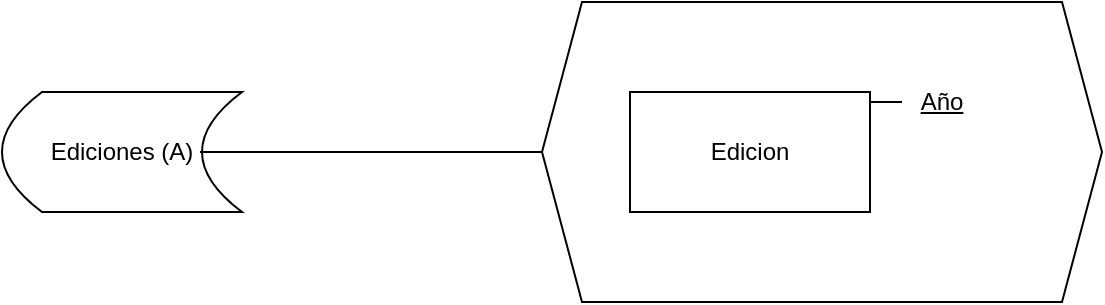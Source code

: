 <mxfile version="14.0.0" type="google" pages="10"><diagram id="SuCPBIodGCUj64ApxdYV" name="Almacén ediciones"><mxGraphModel dx="1449" dy="749" grid="1" gridSize="10" guides="1" tooltips="1" connect="1" arrows="1" fold="1" page="1" pageScale="1" pageWidth="827" pageHeight="1169" math="0" shadow="0"><root><mxCell id="0"/><mxCell id="1" parent="0"/><mxCell id="KXTviYzADci0gRGPLRHc-1" value="Ediciones (A)" style="shape=dataStorage;whiteSpace=wrap;html=1;fixedSize=1;" parent="1" vertex="1"><mxGeometry x="40" y="80" width="120" height="60" as="geometry"/></mxCell><mxCell id="KXTviYzADci0gRGPLRHc-2" value="" style="shape=hexagon;perimeter=hexagonPerimeter2;whiteSpace=wrap;html=1;fixedSize=1;" parent="1" vertex="1"><mxGeometry x="310" y="35" width="280" height="150" as="geometry"/></mxCell><mxCell id="KXTviYzADci0gRGPLRHc-3" value="" style="endArrow=none;html=1;entryX=0;entryY=0.5;entryDx=0;entryDy=0;" parent="1" target="KXTviYzADci0gRGPLRHc-2" edge="1"><mxGeometry width="50" height="50" relative="1" as="geometry"><mxPoint x="139" y="110" as="sourcePoint"/><mxPoint x="440" y="360" as="targetPoint"/></mxGeometry></mxCell><mxCell id="KXTviYzADci0gRGPLRHc-4" value="Edicion" style="rounded=0;whiteSpace=wrap;html=1;" parent="1" vertex="1"><mxGeometry x="354" y="80" width="120" height="60" as="geometry"/></mxCell><mxCell id="KXTviYzADci0gRGPLRHc-6" value="" style="line;strokeWidth=1;rotatable=0;dashed=0;labelPosition=right;align=left;verticalAlign=middle;spacingTop=0;spacingLeft=6;points=[];portConstraint=eastwest;" parent="1" vertex="1"><mxGeometry x="474" y="80" width="16" height="10" as="geometry"/></mxCell><mxCell id="KXTviYzADci0gRGPLRHc-7" value="&lt;u&gt;Año&lt;/u&gt;" style="text;html=1;strokeColor=none;fillColor=none;align=center;verticalAlign=middle;whiteSpace=wrap;rounded=0;" parent="1" vertex="1"><mxGeometry x="490" y="75" width="40" height="20" as="geometry"/></mxCell></root></mxGraphModel></diagram><diagram id="8wXajcvcEJPyY_hgrgyL" name="Almacén Usuarios"><mxGraphModel dx="1449" dy="749" grid="1" gridSize="10" guides="1" tooltips="1" connect="1" arrows="1" fold="1" page="1" pageScale="1" pageWidth="827" pageHeight="1169" math="0" shadow="0"><root><mxCell id="W-GCarMtMifsAUfZs1l5-0"/><mxCell id="W-GCarMtMifsAUfZs1l5-1" parent="W-GCarMtMifsAUfZs1l5-0"/><mxCell id="wvnWbnCg-ENV0vvQRyY9-0" value="Usuarios (E.1)" style="shape=dataStorage;whiteSpace=wrap;html=1;fixedSize=1;" parent="W-GCarMtMifsAUfZs1l5-1" vertex="1"><mxGeometry x="40" y="102.5" width="120" height="60" as="geometry"/></mxCell><mxCell id="wvnWbnCg-ENV0vvQRyY9-1" value="" style="shape=hexagon;perimeter=hexagonPerimeter2;whiteSpace=wrap;html=1;fixedSize=1;" parent="W-GCarMtMifsAUfZs1l5-1" vertex="1"><mxGeometry x="310" y="35" width="310" height="195" as="geometry"/></mxCell><mxCell id="wvnWbnCg-ENV0vvQRyY9-2" value="" style="endArrow=none;html=1;entryX=0;entryY=0.5;entryDx=0;entryDy=0;exitX=0.844;exitY=0.513;exitDx=0;exitDy=0;exitPerimeter=0;" parent="W-GCarMtMifsAUfZs1l5-1" source="wvnWbnCg-ENV0vvQRyY9-0" target="wvnWbnCg-ENV0vvQRyY9-1" edge="1"><mxGeometry width="50" height="50" relative="1" as="geometry"><mxPoint x="139" y="110" as="sourcePoint"/><mxPoint x="440" y="360" as="targetPoint"/></mxGeometry></mxCell><mxCell id="-YyTPBZbjulA2GR67jjr-0" value="Usuarios" style="rounded=0;whiteSpace=wrap;html=1;" parent="W-GCarMtMifsAUfZs1l5-1" vertex="1"><mxGeometry x="340" y="90" width="120" height="90" as="geometry"/></mxCell><mxCell id="-YyTPBZbjulA2GR67jjr-1" value="" style="line;strokeWidth=1;rotatable=0;dashed=0;labelPosition=right;align=left;verticalAlign=middle;spacingTop=0;spacingLeft=6;points=[];portConstraint=eastwest;" parent="W-GCarMtMifsAUfZs1l5-1" vertex="1"><mxGeometry x="460" y="105" width="20" height="10" as="geometry"/></mxCell><mxCell id="-YyTPBZbjulA2GR67jjr-2" value="Nombre" style="text;html=1;strokeColor=none;fillColor=none;align=center;verticalAlign=middle;whiteSpace=wrap;rounded=0;" parent="W-GCarMtMifsAUfZs1l5-1" vertex="1"><mxGeometry x="490" y="100" width="40" height="20" as="geometry"/></mxCell><mxCell id="-YyTPBZbjulA2GR67jjr-7" value="" style="line;strokeWidth=1;rotatable=0;dashed=0;labelPosition=right;align=left;verticalAlign=middle;spacingTop=0;spacingLeft=6;points=[];portConstraint=eastwest;" parent="W-GCarMtMifsAUfZs1l5-1" vertex="1"><mxGeometry x="460" y="120" width="20" height="10" as="geometry"/></mxCell><mxCell id="-YyTPBZbjulA2GR67jjr-8" value="Apellidos" style="text;html=1;strokeColor=none;fillColor=none;align=center;verticalAlign=middle;whiteSpace=wrap;rounded=0;" parent="W-GCarMtMifsAUfZs1l5-1" vertex="1"><mxGeometry x="490" y="115" width="40" height="20" as="geometry"/></mxCell><mxCell id="-YyTPBZbjulA2GR67jjr-10" value="" style="line;strokeWidth=1;rotatable=0;dashed=0;labelPosition=right;align=left;verticalAlign=middle;spacingTop=0;spacingLeft=6;points=[];portConstraint=eastwest;" parent="W-GCarMtMifsAUfZs1l5-1" vertex="1"><mxGeometry x="460" y="135" width="20" height="10" as="geometry"/></mxCell><mxCell id="-YyTPBZbjulA2GR67jjr-11" value="Correo Electrónico" style="text;html=1;strokeColor=none;fillColor=none;align=center;verticalAlign=middle;whiteSpace=wrap;rounded=0;" parent="W-GCarMtMifsAUfZs1l5-1" vertex="1"><mxGeometry x="480" y="130" width="110" height="20" as="geometry"/></mxCell><mxCell id="-YyTPBZbjulA2GR67jjr-12" value="" style="line;strokeWidth=1;rotatable=0;dashed=0;labelPosition=right;align=left;verticalAlign=middle;spacingTop=0;spacingLeft=6;points=[];portConstraint=eastwest;" parent="W-GCarMtMifsAUfZs1l5-1" vertex="1"><mxGeometry x="460" y="150" width="20" height="10" as="geometry"/></mxCell><mxCell id="-YyTPBZbjulA2GR67jjr-13" value="Contraseña" style="text;html=1;strokeColor=none;fillColor=none;align=center;verticalAlign=middle;whiteSpace=wrap;rounded=0;" parent="W-GCarMtMifsAUfZs1l5-1" vertex="1"><mxGeometry x="460" y="145" width="110" height="20" as="geometry"/></mxCell><mxCell id="-YyTPBZbjulA2GR67jjr-15" value="" style="line;strokeWidth=1;rotatable=0;dashed=0;labelPosition=right;align=left;verticalAlign=middle;spacingTop=0;spacingLeft=6;points=[];portConstraint=eastwest;" parent="W-GCarMtMifsAUfZs1l5-1" vertex="1"><mxGeometry x="460" y="165" width="20" height="10" as="geometry"/></mxCell><mxCell id="-YyTPBZbjulA2GR67jjr-16" value="Notificaciones" style="text;html=1;strokeColor=none;fillColor=none;align=center;verticalAlign=middle;whiteSpace=wrap;rounded=0;imageAspect=0;" parent="W-GCarMtMifsAUfZs1l5-1" vertex="1"><mxGeometry x="480" y="160" width="90" height="20" as="geometry"/></mxCell><mxCell id="-YyTPBZbjulA2GR67jjr-17" value="" style="line;strokeWidth=1;rotatable=0;dashed=0;labelPosition=right;align=left;verticalAlign=middle;spacingTop=0;spacingLeft=6;points=[];portConstraint=eastwest;" parent="W-GCarMtMifsAUfZs1l5-1" vertex="1"><mxGeometry x="460" y="90" width="20" height="10" as="geometry"/></mxCell><mxCell id="-YyTPBZbjulA2GR67jjr-18" value="&lt;u&gt;#id_usuario&lt;/u&gt;" style="text;html=1;strokeColor=none;fillColor=none;align=center;verticalAlign=middle;whiteSpace=wrap;rounded=0;" parent="W-GCarMtMifsAUfZs1l5-1" vertex="1"><mxGeometry x="500" y="85" width="30" height="20" as="geometry"/></mxCell></root></mxGraphModel></diagram><diagram id="xtiUe6_CRkuNgjzoKL6h" name="Almacén entradas"><mxGraphModel dx="1449" dy="749" grid="1" gridSize="10" guides="1" tooltips="1" connect="1" arrows="1" fold="1" page="1" pageScale="1" pageWidth="827" pageHeight="1169" math="0" shadow="0"><root><mxCell id="fxgBCVoknl2-8xEs7aYE-0"/><mxCell id="fxgBCVoknl2-8xEs7aYE-1" parent="fxgBCVoknl2-8xEs7aYE-0"/><mxCell id="pq22WtUhLD-Pgjtb1UCb-0" value="Entradas (H.1)" style="shape=dataStorage;whiteSpace=wrap;html=1;fixedSize=1;" parent="fxgBCVoknl2-8xEs7aYE-1" vertex="1"><mxGeometry x="70" y="125" width="120" height="60" as="geometry"/></mxCell><mxCell id="pq22WtUhLD-Pgjtb1UCb-1" value="" style="shape=hexagon;perimeter=hexagonPerimeter2;whiteSpace=wrap;html=1;fixedSize=1;" parent="fxgBCVoknl2-8xEs7aYE-1" vertex="1"><mxGeometry x="330" y="90" width="320" height="130" as="geometry"/></mxCell><mxCell id="pq22WtUhLD-Pgjtb1UCb-2" value="" style="endArrow=none;html=1;entryX=0;entryY=0.5;entryDx=0;entryDy=0;exitX=0.821;exitY=0.474;exitDx=0;exitDy=0;exitPerimeter=0;" parent="fxgBCVoknl2-8xEs7aYE-1" source="pq22WtUhLD-Pgjtb1UCb-0" target="pq22WtUhLD-Pgjtb1UCb-1" edge="1"><mxGeometry width="50" height="50" relative="1" as="geometry"><mxPoint x="159" y="145" as="sourcePoint"/><mxPoint x="460" y="395" as="targetPoint"/></mxGeometry></mxCell><mxCell id="wSLoQzYTg34Z-HtxELlR-0" value="Entrada" style="rounded=0;whiteSpace=wrap;html=1;" parent="fxgBCVoknl2-8xEs7aYE-1" vertex="1"><mxGeometry x="380" y="110" width="140" height="90" as="geometry"/></mxCell><mxCell id="wSLoQzYTg34Z-HtxELlR-1" value="" style="line;strokeWidth=1;rotatable=0;dashed=0;labelPosition=right;align=left;verticalAlign=middle;spacingTop=0;spacingLeft=6;points=[];portConstraint=eastwest;" parent="fxgBCVoknl2-8xEs7aYE-1" vertex="1"><mxGeometry x="520" y="120" width="20" height="10" as="geometry"/></mxCell><mxCell id="wSLoQzYTg34Z-HtxELlR-2" value="" style="line;strokeWidth=1;rotatable=0;dashed=0;labelPosition=right;align=left;verticalAlign=middle;spacingTop=0;spacingLeft=6;points=[];portConstraint=eastwest;" parent="fxgBCVoknl2-8xEs7aYE-1" vertex="1"><mxGeometry x="520" y="135" width="20" height="10" as="geometry"/></mxCell><mxCell id="wSLoQzYTg34Z-HtxELlR-3" value="&lt;u&gt;#id_entrada&lt;/u&gt;" style="text;html=1;strokeColor=none;fillColor=none;align=center;verticalAlign=middle;whiteSpace=wrap;rounded=0;" parent="fxgBCVoknl2-8xEs7aYE-1" vertex="1"><mxGeometry x="540" y="115" width="60" height="20" as="geometry"/></mxCell><mxCell id="wSLoQzYTg34Z-HtxELlR-4" value="Tipo" style="text;html=1;strokeColor=none;fillColor=none;align=center;verticalAlign=middle;whiteSpace=wrap;rounded=0;" parent="fxgBCVoknl2-8xEs7aYE-1" vertex="1"><mxGeometry x="540" y="130" width="40" height="20" as="geometry"/></mxCell><mxCell id="UoI5KtwPrd2eh72h-Xav-1" value="Tipo" style="text;html=1;strokeColor=none;fillColor=none;align=center;verticalAlign=middle;whiteSpace=wrap;rounded=0;" parent="fxgBCVoknl2-8xEs7aYE-1" vertex="1"><mxGeometry x="540" y="130" width="40" height="20" as="geometry"/></mxCell></root></mxGraphModel></diagram><diagram id="HxauWqx8V7XO-2LkfpWq" name="Almacén compras"><mxGraphModel dx="3725" dy="2667" grid="1" gridSize="10" guides="1" tooltips="1" connect="1" arrows="1" fold="1" page="1" pageScale="1" pageWidth="827" pageHeight="1169" math="0" shadow="0"><root><mxCell id="XHJ717wO4rBC4yt9LBSc-0"/><mxCell id="XHJ717wO4rBC4yt9LBSc-1" parent="XHJ717wO4rBC4yt9LBSc-0"/><mxCell id="Oc66kzOYnS5lt00VKeXI-0" value="Compras (I.1)" style="shape=dataStorage;whiteSpace=wrap;html=1;fixedSize=1;" parent="XHJ717wO4rBC4yt9LBSc-1" vertex="1"><mxGeometry x="-120" y="55" width="120" height="60" as="geometry"/></mxCell><mxCell id="Oc66kzOYnS5lt00VKeXI-1" value="" style="shape=hexagon;perimeter=hexagonPerimeter2;whiteSpace=wrap;html=1;fixedSize=1;" parent="XHJ717wO4rBC4yt9LBSc-1" vertex="1"><mxGeometry x="140" y="-430" width="1380" height="1030" as="geometry"/></mxCell><mxCell id="Oc66kzOYnS5lt00VKeXI-2" value="" style="endArrow=none;html=1;exitX=0.84;exitY=0.498;exitDx=0;exitDy=0;exitPerimeter=0;entryX=0;entryY=0.5;entryDx=0;entryDy=0;" parent="XHJ717wO4rBC4yt9LBSc-1" source="Oc66kzOYnS5lt00VKeXI-0" target="Oc66kzOYnS5lt00VKeXI-1" edge="1"><mxGeometry width="50" height="50" relative="1" as="geometry"><mxPoint x="109" y="195" as="sourcePoint"/><mxPoint x="141" y="210" as="targetPoint"/></mxGeometry></mxCell><mxCell id="lXaH6UxM_Bq2X5WnHSo3-1" value="Usuario" style="rounded=0;whiteSpace=wrap;html=1;" parent="XHJ717wO4rBC4yt9LBSc-1" vertex="1"><mxGeometry x="346.5" y="65" width="120" height="85" as="geometry"/></mxCell><mxCell id="lXaH6UxM_Bq2X5WnHSo3-2" value="es realizada" style="rhombus;whiteSpace=wrap;html=1;" parent="XHJ717wO4rBC4yt9LBSc-1" vertex="1"><mxGeometry x="550" y="67.5" width="100" height="80" as="geometry"/></mxCell><mxCell id="lXaH6UxM_Bq2X5WnHSo3-3" value="Compra" style="rounded=0;whiteSpace=wrap;html=1;" parent="XHJ717wO4rBC4yt9LBSc-1" vertex="1"><mxGeometry x="816" y="70" width="120" height="80" as="geometry"/></mxCell><mxCell id="o8CERvShvVU4QFwkoS0k-1" value="" style="endArrow=classic;html=1;entryX=1;entryY=0.5;entryDx=0;entryDy=0;exitX=0;exitY=0.5;exitDx=0;exitDy=0;endFill=1;startArrow=none;startFill=0;" parent="XHJ717wO4rBC4yt9LBSc-1" source="lXaH6UxM_Bq2X5WnHSo3-2" target="lXaH6UxM_Bq2X5WnHSo3-1" edge="1"><mxGeometry width="50" height="50" relative="1" as="geometry"><mxPoint x="552.5" y="305" as="sourcePoint"/><mxPoint x="602.5" y="255" as="targetPoint"/></mxGeometry></mxCell><mxCell id="aZlgD-Am5KPpIlaXxEeh-1" value="pertenece" style="rhombus;whiteSpace=wrap;html=1;" parent="XHJ717wO4rBC4yt9LBSc-1" vertex="1"><mxGeometry x="1030" y="70" width="100" height="80" as="geometry"/></mxCell><mxCell id="aZlgD-Am5KPpIlaXxEeh-3" value="" style="endArrow=classic;html=1;exitX=1;exitY=0.5;exitDx=0;exitDy=0;entryX=0.5;entryY=1;entryDx=0;entryDy=0;" parent="XHJ717wO4rBC4yt9LBSc-1" source="aZlgD-Am5KPpIlaXxEeh-1" target="pDVSYpSBiWpCyMmSEC-P-10" edge="1"><mxGeometry width="50" height="50" relative="1" as="geometry"><mxPoint x="592" y="330" as="sourcePoint"/><mxPoint x="1270" y="-110" as="targetPoint"/><Array as="points"><mxPoint x="1241" y="110"/></Array></mxGeometry></mxCell><mxCell id="iETzaDSkp4qGhGbiihb7-0" value="Nombre" style="text;html=1;strokeColor=none;fillColor=none;align=center;verticalAlign=middle;whiteSpace=wrap;rounded=0;" parent="XHJ717wO4rBC4yt9LBSc-1" vertex="1"><mxGeometry x="266.5" y="80" width="40" height="20" as="geometry"/></mxCell><mxCell id="iETzaDSkp4qGhGbiihb7-1" value="Correo Electrónico" style="text;html=1;strokeColor=none;fillColor=none;align=center;verticalAlign=middle;whiteSpace=wrap;rounded=0;" parent="XHJ717wO4rBC4yt9LBSc-1" vertex="1"><mxGeometry x="210" y="97.5" width="110" height="20" as="geometry"/></mxCell><mxCell id="iETzaDSkp4qGhGbiihb7-2" value="Contraseña" style="text;html=1;strokeColor=none;fillColor=none;align=center;verticalAlign=middle;whiteSpace=wrap;rounded=0;" parent="XHJ717wO4rBC4yt9LBSc-1" vertex="1"><mxGeometry x="226.5" y="115" width="110" height="20" as="geometry"/></mxCell><mxCell id="iETzaDSkp4qGhGbiihb7-3" value="Notificaciones" style="text;html=1;strokeColor=none;fillColor=none;align=center;verticalAlign=middle;whiteSpace=wrap;rounded=0;imageAspect=0;" parent="XHJ717wO4rBC4yt9LBSc-1" vertex="1"><mxGeometry x="231.5" y="130" width="90" height="20" as="geometry"/></mxCell><mxCell id="iETzaDSkp4qGhGbiihb7-4" value="&lt;u&gt;#id_usuario&lt;/u&gt;" style="text;html=1;strokeColor=none;fillColor=none;align=center;verticalAlign=middle;whiteSpace=wrap;rounded=0;" parent="XHJ717wO4rBC4yt9LBSc-1" vertex="1"><mxGeometry x="266.5" y="65" width="30" height="20" as="geometry"/></mxCell><mxCell id="iETzaDSkp4qGhGbiihb7-5" value="" style="line;strokeWidth=1;rotatable=0;dashed=0;labelPosition=right;align=left;verticalAlign=middle;spacingTop=0;spacingLeft=6;points=[];portConstraint=eastwest;" parent="XHJ717wO4rBC4yt9LBSc-1" vertex="1"><mxGeometry x="310" y="70" width="36.5" height="10" as="geometry"/></mxCell><mxCell id="iETzaDSkp4qGhGbiihb7-6" value="" style="line;strokeWidth=1;rotatable=0;dashed=0;labelPosition=right;align=left;verticalAlign=middle;spacingTop=0;spacingLeft=6;points=[];portConstraint=eastwest;" parent="XHJ717wO4rBC4yt9LBSc-1" vertex="1"><mxGeometry x="310" y="85" width="36.5" height="10" as="geometry"/></mxCell><mxCell id="iETzaDSkp4qGhGbiihb7-7" value="" style="line;strokeWidth=1;rotatable=0;dashed=0;labelPosition=right;align=left;verticalAlign=middle;spacingTop=0;spacingLeft=6;points=[];portConstraint=eastwest;" parent="XHJ717wO4rBC4yt9LBSc-1" vertex="1"><mxGeometry x="320" y="105" width="26.5" height="10" as="geometry"/></mxCell><mxCell id="iETzaDSkp4qGhGbiihb7-9" value="" style="line;strokeWidth=1;rotatable=0;dashed=0;labelPosition=right;align=left;verticalAlign=middle;spacingTop=0;spacingLeft=6;points=[];portConstraint=eastwest;" parent="XHJ717wO4rBC4yt9LBSc-1" vertex="1"><mxGeometry x="320" y="120" width="26.5" height="10" as="geometry"/></mxCell><mxCell id="iETzaDSkp4qGhGbiihb7-10" value="" style="line;strokeWidth=1;rotatable=0;dashed=0;labelPosition=right;align=left;verticalAlign=middle;spacingTop=0;spacingLeft=6;points=[];portConstraint=eastwest;" parent="XHJ717wO4rBC4yt9LBSc-1" vertex="1"><mxGeometry x="320" y="135" width="26.5" height="10" as="geometry"/></mxCell><mxCell id="o2m5CaRZhAAJvN8xVbXb-8" value="#id_compra" style="text;html=1;strokeColor=none;fillColor=none;align=center;verticalAlign=middle;whiteSpace=wrap;rounded=0;fontStyle=4" parent="XHJ717wO4rBC4yt9LBSc-1" vertex="1"><mxGeometry x="740" y="70" width="40" height="20" as="geometry"/></mxCell><mxCell id="o2m5CaRZhAAJvN8xVbXb-12" value="Fecha_inicio" style="text;html=1;strokeColor=none;fillColor=none;align=center;verticalAlign=middle;whiteSpace=wrap;rounded=0;" parent="XHJ717wO4rBC4yt9LBSc-1" vertex="1"><mxGeometry x="730" y="85" width="60" height="20" as="geometry"/></mxCell><mxCell id="B0QaQjNH_oxOdUAEjhbq-2" value="" style="line;strokeWidth=1;rotatable=0;dashed=0;labelPosition=right;align=left;verticalAlign=middle;spacingTop=0;spacingLeft=6;points=[];portConstraint=eastwest;" parent="XHJ717wO4rBC4yt9LBSc-1" vertex="1"><mxGeometry x="802" y="90" width="14" height="10" as="geometry"/></mxCell><mxCell id="B0QaQjNH_oxOdUAEjhbq-3" value="" style="line;strokeWidth=1;rotatable=0;dashed=0;labelPosition=right;align=left;verticalAlign=middle;spacingTop=0;spacingLeft=6;points=[];portConstraint=eastwest;" parent="XHJ717wO4rBC4yt9LBSc-1" vertex="1"><mxGeometry x="800" y="75" width="14" height="10" as="geometry"/></mxCell><mxCell id="YLYJTieHpQqCE1KVwXwn-2" value="Fecha_fin" style="text;html=1;strokeColor=none;fillColor=none;align=center;verticalAlign=middle;whiteSpace=wrap;rounded=0;" parent="XHJ717wO4rBC4yt9LBSc-1" vertex="1"><mxGeometry x="970" y="270" width="40" height="20" as="geometry"/></mxCell><mxCell id="YLYJTieHpQqCE1KVwXwn-6" value="" style="line;strokeWidth=1;rotatable=0;dashed=0;labelPosition=right;align=left;verticalAlign=middle;spacingTop=0;spacingLeft=6;points=[];portConstraint=eastwest;" parent="XHJ717wO4rBC4yt9LBSc-1" vertex="1"><mxGeometry x="936" y="275" width="20" height="10" as="geometry"/></mxCell><mxCell id="YLYJTieHpQqCE1KVwXwn-7" value="" style="triangle;whiteSpace=wrap;html=1;strokeWidth=1;fillColor=none;rotation=90;" parent="XHJ717wO4rBC4yt9LBSc-1" vertex="1"><mxGeometry x="853" y="175" width="46" height="70" as="geometry"/></mxCell><mxCell id="YLYJTieHpQqCE1KVwXwn-8" value="" style="endArrow=none;html=1;exitX=0;exitY=0.5;exitDx=0;exitDy=0;entryX=0.5;entryY=1;entryDx=0;entryDy=0;" parent="XHJ717wO4rBC4yt9LBSc-1" source="YLYJTieHpQqCE1KVwXwn-7" edge="1"><mxGeometry width="50" height="50" relative="1" as="geometry"><mxPoint x="991.5" y="165" as="sourcePoint"/><mxPoint x="876" y="150" as="targetPoint"/></mxGeometry></mxCell><mxCell id="YLYJTieHpQqCE1KVwXwn-9" value="" style="endArrow=none;html=1;exitX=0.5;exitY=0;exitDx=0;exitDy=0;entryX=1;entryY=0.5;entryDx=0;entryDy=0;" parent="XHJ717wO4rBC4yt9LBSc-1" source="YLYJTieHpQqCE1KVwXwn-10" target="YLYJTieHpQqCE1KVwXwn-7" edge="1"><mxGeometry width="50" height="50" relative="1" as="geometry"><mxPoint x="817" y="260" as="sourcePoint"/><mxPoint x="857" y="210" as="targetPoint"/></mxGeometry></mxCell><mxCell id="YLYJTieHpQqCE1KVwXwn-10" value="Compra finalizada" style="rounded=0;whiteSpace=wrap;html=1;strokeWidth=1;fillColor=none;" parent="XHJ717wO4rBC4yt9LBSc-1" vertex="1"><mxGeometry x="816" y="265" width="120" height="60" as="geometry"/></mxCell><mxCell id="YLYJTieHpQqCE1KVwXwn-11" value="" style="edgeStyle=orthogonalEdgeStyle;rounded=0;orthogonalLoop=1;jettySize=auto;html=1;startArrow=none;startFill=0;endArrow=none;endFill=0;exitX=0.5;exitY=0;exitDx=0;exitDy=0;" parent="XHJ717wO4rBC4yt9LBSc-1" source="YLYJTieHpQqCE1KVwXwn-12" target="YLYJTieHpQqCE1KVwXwn-13" edge="1"><mxGeometry relative="1" as="geometry"/></mxCell><mxCell id="YLYJTieHpQqCE1KVwXwn-12" value="Compra pagada" style="rounded=0;whiteSpace=wrap;html=1;strokeWidth=1;fillColor=none;" parent="XHJ717wO4rBC4yt9LBSc-1" vertex="1"><mxGeometry x="816" y="445" width="120" height="60" as="geometry"/></mxCell><mxCell id="YLYJTieHpQqCE1KVwXwn-13" value="" style="triangle;whiteSpace=wrap;html=1;strokeWidth=1;fillColor=none;rotation=90;" parent="XHJ717wO4rBC4yt9LBSc-1" vertex="1"><mxGeometry x="853" y="355" width="46" height="70" as="geometry"/></mxCell><mxCell id="YLYJTieHpQqCE1KVwXwn-14" value="" style="endArrow=none;html=1;exitX=0;exitY=0.5;exitDx=0;exitDy=0;entryX=0.5;entryY=1;entryDx=0;entryDy=0;" parent="XHJ717wO4rBC4yt9LBSc-1" source="YLYJTieHpQqCE1KVwXwn-13" edge="1"><mxGeometry width="50" height="50" relative="1" as="geometry"><mxPoint x="991.5" y="340" as="sourcePoint"/><mxPoint x="876" y="325" as="targetPoint"/></mxGeometry></mxCell><mxCell id="YLYJTieHpQqCE1KVwXwn-15" value="" style="endArrow=none;html=1;exitX=0.5;exitY=0;exitDx=0;exitDy=0;entryX=1;entryY=0.5;entryDx=0;entryDy=0;" parent="XHJ717wO4rBC4yt9LBSc-1" target="YLYJTieHpQqCE1KVwXwn-13" edge="1"><mxGeometry width="50" height="50" relative="1" as="geometry"><mxPoint x="876" y="440" as="sourcePoint"/><mxPoint x="857" y="385" as="targetPoint"/></mxGeometry></mxCell><mxCell id="YLYJTieHpQqCE1KVwXwn-18" value="" style="endArrow=none;html=1;exitX=1;exitY=0.25;exitDx=0;exitDy=0;entryX=0;entryY=0.5;entryDx=0;entryDy=0;" parent="XHJ717wO4rBC4yt9LBSc-1" source="YLYJTieHpQqCE1KVwXwn-12" edge="1"><mxGeometry width="50" height="50" relative="1" as="geometry"><mxPoint x="820" y="400" as="sourcePoint"/><mxPoint x="960" y="460" as="targetPoint"/></mxGeometry></mxCell><mxCell id="YLYJTieHpQqCE1KVwXwn-20" value="" style="endArrow=none;html=1;exitX=1;exitY=0.5;exitDx=0;exitDy=0;entryX=0;entryY=0.5;entryDx=0;entryDy=0;" parent="XHJ717wO4rBC4yt9LBSc-1" source="lXaH6UxM_Bq2X5WnHSo3-3" target="aZlgD-Am5KPpIlaXxEeh-1" edge="1"><mxGeometry width="50" height="50" relative="1" as="geometry"><mxPoint x="710" y="320" as="sourcePoint"/><mxPoint x="760" y="270" as="targetPoint"/></mxGeometry></mxCell><mxCell id="pDVSYpSBiWpCyMmSEC-P-0" value="Entradas" style="rounded=0;whiteSpace=wrap;html=1;" parent="XHJ717wO4rBC4yt9LBSc-1" vertex="1"><mxGeometry x="827" y="-251.25" width="120" height="80" as="geometry"/></mxCell><mxCell id="pDVSYpSBiWpCyMmSEC-P-1" value="asignadas en" style="rhombus;whiteSpace=wrap;html=1;strokeWidth=1;fillColor=none;" parent="XHJ717wO4rBC4yt9LBSc-1" vertex="1"><mxGeometry x="1020" y="-251.25" width="90" height="80" as="geometry"/></mxCell><mxCell id="pDVSYpSBiWpCyMmSEC-P-2" value="" style="endArrow=none;html=1;entryX=1;entryY=0;entryDx=0;entryDy=0;exitX=0;exitY=1;exitDx=0;exitDy=0;" parent="XHJ717wO4rBC4yt9LBSc-1" source="pDVSYpSBiWpCyMmSEC-P-3" target="pDVSYpSBiWpCyMmSEC-P-1" edge="1"><mxGeometry width="50" height="50" relative="1" as="geometry"><mxPoint x="687" y="-303.75" as="sourcePoint"/><mxPoint x="984" y="-348.75" as="targetPoint"/></mxGeometry></mxCell><mxCell id="pDVSYpSBiWpCyMmSEC-P-3" value="Cantidad" style="ellipse;whiteSpace=wrap;html=1;strokeWidth=1;fillColor=none;" parent="XHJ717wO4rBC4yt9LBSc-1" vertex="1"><mxGeometry x="1100" y="-326.25" width="120" height="30" as="geometry"/></mxCell><mxCell id="pDVSYpSBiWpCyMmSEC-P-4" value="" style="endArrow=none;html=1;entryX=1;entryY=0.5;entryDx=0;entryDy=0;exitX=0;exitY=0.5;exitDx=0;exitDy=0;" parent="XHJ717wO4rBC4yt9LBSc-1" source="pDVSYpSBiWpCyMmSEC-P-1" target="pDVSYpSBiWpCyMmSEC-P-0" edge="1"><mxGeometry width="50" height="50" relative="1" as="geometry"><mxPoint x="408" y="-313.75" as="sourcePoint"/><mxPoint x="458" y="-363.75" as="targetPoint"/></mxGeometry></mxCell><mxCell id="pDVSYpSBiWpCyMmSEC-P-5" value="&lt;u&gt;#id_entrada&lt;/u&gt;" style="text;html=1;strokeColor=none;fillColor=none;align=center;verticalAlign=middle;whiteSpace=wrap;rounded=0;" parent="XHJ717wO4rBC4yt9LBSc-1" vertex="1"><mxGeometry x="742" y="-251.25" width="60" height="20" as="geometry"/></mxCell><mxCell id="pDVSYpSBiWpCyMmSEC-P-6" value="Tipo" style="text;html=1;strokeColor=none;fillColor=none;align=center;verticalAlign=middle;whiteSpace=wrap;rounded=0;" parent="XHJ717wO4rBC4yt9LBSc-1" vertex="1"><mxGeometry x="767" y="-233.75" width="40" height="20" as="geometry"/></mxCell><mxCell id="pDVSYpSBiWpCyMmSEC-P-7" value="" style="line;strokeWidth=1;rotatable=0;dashed=0;labelPosition=right;align=left;verticalAlign=middle;spacingTop=0;spacingLeft=6;points=[];portConstraint=eastwest;" parent="XHJ717wO4rBC4yt9LBSc-1" vertex="1"><mxGeometry x="807" y="-246.25" width="20" height="10" as="geometry"/></mxCell><mxCell id="pDVSYpSBiWpCyMmSEC-P-8" value="" style="line;strokeWidth=1;rotatable=0;dashed=0;labelPosition=right;align=left;verticalAlign=middle;spacingTop=0;spacingLeft=6;points=[];portConstraint=eastwest;" parent="XHJ717wO4rBC4yt9LBSc-1" vertex="1"><mxGeometry x="807" y="-228.75" width="20" height="10" as="geometry"/></mxCell><mxCell id="pDVSYpSBiWpCyMmSEC-P-9" value="" style="endArrow=classic;html=1;entryX=0;entryY=0.5;entryDx=0;entryDy=0;exitX=1;exitY=0.5;exitDx=0;exitDy=0;startArrow=none;startFill=0;endFill=1;" parent="XHJ717wO4rBC4yt9LBSc-1" source="pDVSYpSBiWpCyMmSEC-P-1" target="pDVSYpSBiWpCyMmSEC-P-10" edge="1"><mxGeometry width="50" height="50" relative="1" as="geometry"><mxPoint x="636" y="-183.75" as="sourcePoint"/><mxPoint x="686" y="-233.75" as="targetPoint"/></mxGeometry></mxCell><mxCell id="pDVSYpSBiWpCyMmSEC-P-10" value="Edicion" style="rounded=0;whiteSpace=wrap;html=1;" parent="XHJ717wO4rBC4yt9LBSc-1" vertex="1"><mxGeometry x="1181" y="-241.25" width="120" height="60" as="geometry"/></mxCell><mxCell id="pDVSYpSBiWpCyMmSEC-P-11" value="" style="line;strokeWidth=1;rotatable=0;dashed=0;labelPosition=right;align=left;verticalAlign=middle;spacingTop=0;spacingLeft=6;points=[];portConstraint=eastwest;" parent="XHJ717wO4rBC4yt9LBSc-1" vertex="1"><mxGeometry x="1301" y="-236.25" width="16" height="10" as="geometry"/></mxCell><mxCell id="pDVSYpSBiWpCyMmSEC-P-12" value="&lt;u&gt;Año&lt;/u&gt;" style="text;html=1;strokeColor=none;fillColor=none;align=center;verticalAlign=middle;whiteSpace=wrap;rounded=0;" parent="XHJ717wO4rBC4yt9LBSc-1" vertex="1"><mxGeometry x="1317" y="-241.25" width="40" height="20" as="geometry"/></mxCell><mxCell id="pDVSYpSBiWpCyMmSEC-P-13" value="" style="endArrow=none;html=1;entryX=0;entryY=0;entryDx=0;entryDy=0;exitX=0.5;exitY=1;exitDx=0;exitDy=0;" parent="XHJ717wO4rBC4yt9LBSc-1" source="pDVSYpSBiWpCyMmSEC-P-14" target="pDVSYpSBiWpCyMmSEC-P-1" edge="1"><mxGeometry width="50" height="50" relative="1" as="geometry"><mxPoint x="817" y="-303.75" as="sourcePoint"/><mxPoint x="984" y="-348.75" as="targetPoint"/></mxGeometry></mxCell><mxCell id="pDVSYpSBiWpCyMmSEC-P-14" value="Precio" style="ellipse;whiteSpace=wrap;html=1;strokeWidth=1;fillColor=none;" parent="XHJ717wO4rBC4yt9LBSc-1" vertex="1"><mxGeometry x="930" y="-326.25" width="120" height="30" as="geometry"/></mxCell><mxCell id="pDVSYpSBiWpCyMmSEC-P-15" value="" style="rounded=1;whiteSpace=wrap;html=1;fillColor=none;dashed=1;strokeWidth=2;" parent="XHJ717wO4rBC4yt9LBSc-1" vertex="1"><mxGeometry x="720" y="-332.5" width="660" height="217.5" as="geometry"/></mxCell><mxCell id="pDVSYpSBiWpCyMmSEC-P-17" value="contiene" style="rhombus;whiteSpace=wrap;html=1;strokeWidth=1;fillColor=none;" parent="XHJ717wO4rBC4yt9LBSc-1" vertex="1"><mxGeometry x="814" y="-50" width="124" height="80" as="geometry"/></mxCell><mxCell id="pDVSYpSBiWpCyMmSEC-P-18" value="" style="endArrow=classic;html=1;exitX=0.5;exitY=0;exitDx=0;exitDy=0;entryX=0.237;entryY=1.023;entryDx=0;entryDy=0;entryPerimeter=0;endFill=1;" parent="XHJ717wO4rBC4yt9LBSc-1" source="pDVSYpSBiWpCyMmSEC-P-17" target="pDVSYpSBiWpCyMmSEC-P-15" edge="1"><mxGeometry width="50" height="50" relative="1" as="geometry"><mxPoint x="900" y="-140" as="sourcePoint"/><mxPoint x="950" y="-190" as="targetPoint"/></mxGeometry></mxCell><mxCell id="pDVSYpSBiWpCyMmSEC-P-19" value="" style="endArrow=none;html=1;exitX=0.5;exitY=0;exitDx=0;exitDy=0;entryX=0.5;entryY=1;entryDx=0;entryDy=0;" parent="XHJ717wO4rBC4yt9LBSc-1" source="lXaH6UxM_Bq2X5WnHSo3-3" target="pDVSYpSBiWpCyMmSEC-P-17" edge="1"><mxGeometry width="50" height="50" relative="1" as="geometry"><mxPoint x="900" y="-140" as="sourcePoint"/><mxPoint x="950" y="-190" as="targetPoint"/></mxGeometry></mxCell><mxCell id="pDVSYpSBiWpCyMmSEC-P-21" value="" style="endArrow=none;html=1;exitX=1;exitY=0.5;exitDx=0;exitDy=0;entryX=0;entryY=0.5;entryDx=0;entryDy=0;" parent="XHJ717wO4rBC4yt9LBSc-1" source="lXaH6UxM_Bq2X5WnHSo3-2" target="lXaH6UxM_Bq2X5WnHSo3-3" edge="1"><mxGeometry width="50" height="50" relative="1" as="geometry"><mxPoint x="900" y="110" as="sourcePoint"/><mxPoint x="680" y="108" as="targetPoint"/></mxGeometry></mxCell><mxCell id="BnpN9aIm-3Jazebh7Gv2-2" value="Fecha_pago" style="text;html=1;strokeColor=none;fillColor=none;align=center;verticalAlign=middle;whiteSpace=wrap;rounded=0;" parent="XHJ717wO4rBC4yt9LBSc-1" vertex="1"><mxGeometry x="980" y="450" width="40" height="20" as="geometry"/></mxCell><mxCell id="BnpN9aIm-3Jazebh7Gv2-3" value="" style="endArrow=none;html=1;entryX=0;entryY=1;entryDx=0;entryDy=0;exitX=1;exitY=0.5;exitDx=0;exitDy=0;" parent="XHJ717wO4rBC4yt9LBSc-1" source="BnpN9aIm-3Jazebh7Gv2-5" target="pDVSYpSBiWpCyMmSEC-P-17" edge="1"><mxGeometry width="50" height="50" relative="1" as="geometry"><mxPoint x="790" y="110" as="sourcePoint"/><mxPoint x="840" y="60" as="targetPoint"/></mxGeometry></mxCell><mxCell id="BnpN9aIm-3Jazebh7Gv2-5" value="cantidad" style="text;html=1;strokeColor=none;fillColor=none;align=center;verticalAlign=middle;whiteSpace=wrap;rounded=0;dashed=1;" parent="XHJ717wO4rBC4yt9LBSc-1" vertex="1"><mxGeometry x="767" width="40" height="20" as="geometry"/></mxCell></root></mxGraphModel></diagram><diagram id="06H4rIbBS1RP1o_MmSYU" name="Proceso 2.3"><mxGraphModel dx="1449" dy="749" grid="1" gridSize="10" guides="1" tooltips="1" connect="1" arrows="1" fold="1" page="1" pageScale="1" pageWidth="827" pageHeight="1169" math="0" shadow="0"><root><mxCell id="_doKSb9hzo1QguXFqKWT-0"/><mxCell id="_doKSb9hzo1QguXFqKWT-1" parent="_doKSb9hzo1QguXFqKWT-0"/><mxCell id="KJj-EqeRKh21aofyYGIM-0" value="&#10;&#10;&lt;span style=&quot;color: rgb(0, 0, 0); font-family: helvetica; font-size: 12px; font-style: normal; font-weight: 400; letter-spacing: normal; text-align: center; text-indent: 0px; text-transform: none; word-spacing: 0px; background-color: rgb(248, 249, 250); display: inline; float: none;&quot;&gt;R.F. 2.3. Asignar cantidad entradas a un tipo de entrada de una edición&lt;/span&gt;&#10;&#10;" style="ellipse;whiteSpace=wrap;html=1;" parent="_doKSb9hzo1QguXFqKWT-1" vertex="1"><mxGeometry x="42" y="450" width="150" height="80" as="geometry"/></mxCell><mxCell id="5IY2OBgPcmYNXl7rUa9t-0" value="" style="shape=hexagon;perimeter=hexagonPerimeter2;whiteSpace=wrap;html=1;fixedSize=1;" parent="_doKSb9hzo1QguXFqKWT-1" vertex="1"><mxGeometry x="271" y="300" width="891" height="380" as="geometry"/></mxCell><mxCell id="KJj-EqeRKh21aofyYGIM-1" value="Entradas" style="rounded=0;whiteSpace=wrap;html=1;" parent="_doKSb9hzo1QguXFqKWT-1" vertex="1"><mxGeometry x="872" y="350" width="120" height="80" as="geometry"/></mxCell><mxCell id="5IY2OBgPcmYNXl7rUa9t-1" value="" style="line;strokeWidth=1;rotatable=0;dashed=0;labelPosition=right;align=left;verticalAlign=middle;spacingTop=0;spacingLeft=6;points=[];portConstraint=eastwest;" parent="_doKSb9hzo1QguXFqKWT-1" vertex="1"><mxGeometry x="192" y="485" width="79" height="10" as="geometry"/></mxCell><mxCell id="YL6ys29qO57lpvbs0Sjg-0" value="asigna" style="rhombus;whiteSpace=wrap;html=1;strokeWidth=1;fillColor=none;" parent="_doKSb9hzo1QguXFqKWT-1" vertex="1"><mxGeometry x="662" y="350" width="80" height="80" as="geometry"/></mxCell><mxCell id="YL6ys29qO57lpvbs0Sjg-4" value="" style="endArrow=none;html=1;entryX=0.5;entryY=1;entryDx=0;entryDy=0;exitX=0.5;exitY=0;exitDx=0;exitDy=0;" parent="_doKSb9hzo1QguXFqKWT-1" source="YL6ys29qO57lpvbs0Sjg-5" target="YL6ys29qO57lpvbs0Sjg-0" edge="1"><mxGeometry width="50" height="50" relative="1" as="geometry"><mxPoint x="537" y="465" as="sourcePoint"/><mxPoint x="452" y="400" as="targetPoint"/></mxGeometry></mxCell><mxCell id="YL6ys29qO57lpvbs0Sjg-5" value="Cantidad" style="ellipse;whiteSpace=wrap;html=1;strokeWidth=1;fillColor=none;" parent="_doKSb9hzo1QguXFqKWT-1" vertex="1"><mxGeometry x="570" y="555" width="120" height="30" as="geometry"/></mxCell><mxCell id="YL6ys29qO57lpvbs0Sjg-7" value="" style="endArrow=none;html=1;entryX=0;entryY=0.5;entryDx=0;entryDy=0;exitX=1;exitY=0.5;exitDx=0;exitDy=0;" parent="_doKSb9hzo1QguXFqKWT-1" source="YL6ys29qO57lpvbs0Sjg-0" target="KJj-EqeRKh21aofyYGIM-1" edge="1"><mxGeometry width="50" height="50" relative="1" as="geometry"><mxPoint x="402" y="450" as="sourcePoint"/><mxPoint x="452" y="400" as="targetPoint"/></mxGeometry></mxCell><mxCell id="6oU21XBro1UGGL7KskQY-0" value="&lt;u&gt;#id_entrada&lt;/u&gt;" style="text;html=1;strokeColor=none;fillColor=none;align=center;verticalAlign=middle;whiteSpace=wrap;rounded=0;" parent="_doKSb9hzo1QguXFqKWT-1" vertex="1"><mxGeometry x="1022" y="345" width="60" height="20" as="geometry"/></mxCell><mxCell id="6oU21XBro1UGGL7KskQY-1" value="Tipo" style="text;html=1;strokeColor=none;fillColor=none;align=center;verticalAlign=middle;whiteSpace=wrap;rounded=0;" parent="_doKSb9hzo1QguXFqKWT-1" vertex="1"><mxGeometry x="1022" y="360" width="40" height="20" as="geometry"/></mxCell><mxCell id="6oU21XBro1UGGL7KskQY-5" value="" style="line;strokeWidth=1;rotatable=0;dashed=0;labelPosition=right;align=left;verticalAlign=middle;spacingTop=0;spacingLeft=6;points=[];portConstraint=eastwest;" parent="_doKSb9hzo1QguXFqKWT-1" vertex="1"><mxGeometry x="992" y="352.5" width="20" height="10" as="geometry"/></mxCell><mxCell id="6oU21XBro1UGGL7KskQY-6" value="" style="line;strokeWidth=1;rotatable=0;dashed=0;labelPosition=right;align=left;verticalAlign=middle;spacingTop=0;spacingLeft=6;points=[];portConstraint=eastwest;" parent="_doKSb9hzo1QguXFqKWT-1" vertex="1"><mxGeometry x="992" y="367.5" width="30" height="10" as="geometry"/></mxCell><mxCell id="F55HyiENM2UfQjEff6pr-0" value="" style="endArrow=classic;html=1;entryX=1;entryY=0.5;entryDx=0;entryDy=0;exitX=0;exitY=0.5;exitDx=0;exitDy=0;startArrow=none;startFill=0;endFill=1;" parent="_doKSb9hzo1QguXFqKWT-1" source="YL6ys29qO57lpvbs0Sjg-0" target="F55HyiENM2UfQjEff6pr-1" edge="1"><mxGeometry width="50" height="50" relative="1" as="geometry"><mxPoint x="630" y="580" as="sourcePoint"/><mxPoint x="680" y="530" as="targetPoint"/></mxGeometry></mxCell><mxCell id="F55HyiENM2UfQjEff6pr-1" value="Edicion" style="rounded=0;whiteSpace=wrap;html=1;" parent="_doKSb9hzo1QguXFqKWT-1" vertex="1"><mxGeometry x="400" y="360" width="120" height="60" as="geometry"/></mxCell><mxCell id="5OAHgXFNRg8yw16fJczA-0" value="" style="line;strokeWidth=1;rotatable=0;dashed=0;labelPosition=right;align=left;verticalAlign=middle;spacingTop=0;spacingLeft=6;points=[];portConstraint=eastwest;" parent="_doKSb9hzo1QguXFqKWT-1" vertex="1"><mxGeometry x="384" y="367.5" width="16" height="10" as="geometry"/></mxCell><mxCell id="5OAHgXFNRg8yw16fJczA-1" value="&lt;u&gt;Año&lt;/u&gt;" style="text;html=1;strokeColor=none;fillColor=none;align=center;verticalAlign=middle;whiteSpace=wrap;rounded=0;" parent="_doKSb9hzo1QguXFqKWT-1" vertex="1"><mxGeometry x="344" y="362.5" width="40" height="20" as="geometry"/></mxCell><mxCell id="5OAHgXFNRg8yw16fJczA-2" value="" style="endArrow=none;html=1;entryX=0.5;entryY=1;entryDx=0;entryDy=0;exitX=0.5;exitY=0;exitDx=0;exitDy=0;" parent="_doKSb9hzo1QguXFqKWT-1" source="5OAHgXFNRg8yw16fJczA-3" target="YL6ys29qO57lpvbs0Sjg-0" edge="1"><mxGeometry width="50" height="50" relative="1" as="geometry"><mxPoint x="667" y="465" as="sourcePoint"/><mxPoint x="832" y="430" as="targetPoint"/></mxGeometry></mxCell><mxCell id="5OAHgXFNRg8yw16fJczA-3" value="Precio" style="ellipse;whiteSpace=wrap;html=1;strokeWidth=1;fillColor=none;" parent="_doKSb9hzo1QguXFqKWT-1" vertex="1"><mxGeometry x="707" y="555" width="120" height="30" as="geometry"/></mxCell></root></mxGraphModel></diagram><diagram id="J9KN1eDaGNkdD6txSU3P" name="Proceso 2.5"><mxGraphModel dx="2276" dy="749" grid="1" gridSize="10" guides="1" tooltips="1" connect="1" arrows="1" fold="1" page="1" pageScale="1" pageWidth="827" pageHeight="1169" math="0" shadow="0"><root><mxCell id="gbNEclvXY03HMzzZThh1-0"/><mxCell id="gbNEclvXY03HMzzZThh1-1" parent="gbNEclvXY03HMzzZThh1-0"/><mxCell id="XR3aT453jMcuKbTTfBYd-0" value="&lt;span style=&quot;font-family: &amp;#34;helvetica&amp;#34;&quot;&gt;RF: 2.5. Iniciar compra&lt;/span&gt;" style="ellipse;whiteSpace=wrap;html=1;" parent="gbNEclvXY03HMzzZThh1-1" vertex="1"><mxGeometry x="-70" y="460" width="150" height="80" as="geometry"/></mxCell><mxCell id="XR3aT453jMcuKbTTfBYd-1" value="" style="shape=hexagon;perimeter=hexagonPerimeter2;whiteSpace=wrap;html=1;fixedSize=1;" parent="gbNEclvXY03HMzzZThh1-1" vertex="1"><mxGeometry x="200" y="250" width="980" height="500" as="geometry"/></mxCell><mxCell id="9NFF2HQV3ngv9MqG-Mz3-2" value="Usuario" style="rounded=0;whiteSpace=wrap;html=1;strokeWidth=1;fillColor=none;" parent="gbNEclvXY03HMzzZThh1-1" vertex="1"><mxGeometry x="890" y="280" width="120" height="100" as="geometry"/></mxCell><mxCell id="9NFF2HQV3ngv9MqG-Mz3-4" value="" style="endArrow=classic;html=1;entryX=0;entryY=0.5;entryDx=0;entryDy=0;exitX=1;exitY=0.5;exitDx=0;exitDy=0;startArrow=none;startFill=0;endFill=1;" parent="gbNEclvXY03HMzzZThh1-1" source="9NFF2HQV3ngv9MqG-Mz3-1" target="9NFF2HQV3ngv9MqG-Mz3-2" edge="1"><mxGeometry width="50" height="50" relative="1" as="geometry"><mxPoint x="590" y="380" as="sourcePoint"/><mxPoint x="440" y="350" as="targetPoint"/></mxGeometry></mxCell><mxCell id="9NFF2HQV3ngv9MqG-Mz3-1" value="inicia" style="rhombus;whiteSpace=wrap;html=1;strokeWidth=1;fillColor=none;" parent="gbNEclvXY03HMzzZThh1-1" vertex="1"><mxGeometry x="629.5" y="300" width="80" height="60" as="geometry"/></mxCell><mxCell id="9NFF2HQV3ngv9MqG-Mz3-3" value="" style="endArrow=none;html=1;entryX=0;entryY=0.5;entryDx=0;entryDy=0;exitX=1;exitY=0.5;exitDx=0;exitDy=0;startArrow=classic;startFill=1;" parent="gbNEclvXY03HMzzZThh1-1" source="9NFF2HQV3ngv9MqG-Mz3-0" target="9NFF2HQV3ngv9MqG-Mz3-1" edge="1"><mxGeometry width="50" height="50" relative="1" as="geometry"><mxPoint x="400" y="350" as="sourcePoint"/><mxPoint x="450" y="300" as="targetPoint"/></mxGeometry></mxCell><mxCell id="9NFF2HQV3ngv9MqG-Mz3-0" value="Compra" style="rounded=0;whiteSpace=wrap;html=1;strokeWidth=1;fillColor=none;" parent="gbNEclvXY03HMzzZThh1-1" vertex="1"><mxGeometry x="382" y="290" width="120" height="80" as="geometry"/></mxCell><mxCell id="nbC_rvBIujdnrmLs4rAZ-1" value="" style="endArrow=classic;html=1;entryX=0.5;entryY=1;entryDx=0;entryDy=0;exitX=0.5;exitY=0;exitDx=0;exitDy=0;startArrow=none;startFill=0;endFill=1;" parent="gbNEclvXY03HMzzZThh1-1" source="nbC_rvBIujdnrmLs4rAZ-3" target="9NFF2HQV3ngv9MqG-Mz3-0" edge="1"><mxGeometry width="50" height="50" relative="1" as="geometry"><mxPoint x="140" y="500" as="sourcePoint"/><mxPoint x="450" y="300" as="targetPoint"/></mxGeometry></mxCell><mxCell id="nbC_rvBIujdnrmLs4rAZ-3" value="pertenece" style="rhombus;whiteSpace=wrap;html=1;strokeWidth=1;fillColor=none;" parent="gbNEclvXY03HMzzZThh1-1" vertex="1"><mxGeometry x="402" y="460" width="80" height="60" as="geometry"/></mxCell><mxCell id="4EDvLfnkNAztqtkbjsgq-0" value="Edicion" style="rounded=0;whiteSpace=wrap;html=1;strokeWidth=1;fillColor=none;" parent="gbNEclvXY03HMzzZThh1-1" vertex="1"><mxGeometry x="382" y="610" width="120" height="60" as="geometry"/></mxCell><mxCell id="4EDvLfnkNAztqtkbjsgq-1" value="" style="endArrow=none;html=1;exitX=0.5;exitY=0;exitDx=0;exitDy=0;entryX=0.5;entryY=1;entryDx=0;entryDy=0;endFill=0;startArrow=classic;startFill=1;" parent="gbNEclvXY03HMzzZThh1-1" source="4EDvLfnkNAztqtkbjsgq-0" target="nbC_rvBIujdnrmLs4rAZ-3" edge="1"><mxGeometry width="50" height="50" relative="1" as="geometry"><mxPoint x="330" y="530" as="sourcePoint"/><mxPoint x="380" y="480" as="targetPoint"/></mxGeometry></mxCell><mxCell id="6lZKcRlSo3NOdV2pT2hT-4" value="" style="endArrow=none;html=1;exitX=1;exitY=0.5;exitDx=0;exitDy=0;entryX=0;entryY=0.5;entryDx=0;entryDy=0;" parent="gbNEclvXY03HMzzZThh1-1" source="XR3aT453jMcuKbTTfBYd-0" target="XR3aT453jMcuKbTTfBYd-1" edge="1"><mxGeometry width="50" height="50" relative="1" as="geometry"><mxPoint x="500" y="470" as="sourcePoint"/><mxPoint x="550" y="420" as="targetPoint"/></mxGeometry></mxCell><mxCell id="MduevL81y3ExdV0eCwVI-0" value="#id_compra" style="text;html=1;strokeColor=none;fillColor=none;align=center;verticalAlign=middle;whiteSpace=wrap;rounded=0;fontStyle=4" parent="gbNEclvXY03HMzzZThh1-1" vertex="1"><mxGeometry x="300" y="295" width="40" height="20" as="geometry"/></mxCell><mxCell id="MduevL81y3ExdV0eCwVI-1" value="Fecha_inicio" style="text;html=1;strokeColor=none;fillColor=none;align=center;verticalAlign=middle;whiteSpace=wrap;rounded=0;" parent="gbNEclvXY03HMzzZThh1-1" vertex="1"><mxGeometry x="290" y="310" width="60" height="20" as="geometry"/></mxCell><mxCell id="MduevL81y3ExdV0eCwVI-4" value="" style="line;strokeWidth=1;rotatable=0;dashed=0;labelPosition=right;align=left;verticalAlign=middle;spacingTop=0;spacingLeft=6;points=[];portConstraint=eastwest;" parent="gbNEclvXY03HMzzZThh1-1" vertex="1"><mxGeometry x="360" y="300" width="20" height="10" as="geometry"/></mxCell><mxCell id="MduevL81y3ExdV0eCwVI-5" value="" style="line;strokeWidth=1;rotatable=0;dashed=0;labelPosition=right;align=left;verticalAlign=middle;spacingTop=0;spacingLeft=6;points=[];portConstraint=eastwest;" parent="gbNEclvXY03HMzzZThh1-1" vertex="1"><mxGeometry x="360" y="315" width="20" height="10" as="geometry"/></mxCell><mxCell id="XtMeGUDplxa0vW68BbPh-0" value="Nombre" style="text;html=1;strokeColor=none;fillColor=none;align=center;verticalAlign=middle;whiteSpace=wrap;rounded=0;" parent="gbNEclvXY03HMzzZThh1-1" vertex="1"><mxGeometry x="1050" y="297.5" width="40" height="20" as="geometry"/></mxCell><mxCell id="XtMeGUDplxa0vW68BbPh-1" value="Apellidos" style="text;html=1;strokeColor=none;fillColor=none;align=center;verticalAlign=middle;whiteSpace=wrap;rounded=0;" parent="gbNEclvXY03HMzzZThh1-1" vertex="1"><mxGeometry x="1050" y="312.5" width="40" height="20" as="geometry"/></mxCell><mxCell id="XtMeGUDplxa0vW68BbPh-2" value="Correo Electrónico" style="text;html=1;strokeColor=none;fillColor=none;align=center;verticalAlign=middle;whiteSpace=wrap;rounded=0;" parent="gbNEclvXY03HMzzZThh1-1" vertex="1"><mxGeometry x="1040" y="327.5" width="110" height="20" as="geometry"/></mxCell><mxCell id="XtMeGUDplxa0vW68BbPh-3" value="Contraseña" style="text;html=1;strokeColor=none;fillColor=none;align=center;verticalAlign=middle;whiteSpace=wrap;rounded=0;" parent="gbNEclvXY03HMzzZThh1-1" vertex="1"><mxGeometry x="1020" y="342.5" width="110" height="20" as="geometry"/></mxCell><mxCell id="XtMeGUDplxa0vW68BbPh-4" value="Notificaciones" style="text;html=1;strokeColor=none;fillColor=none;align=center;verticalAlign=middle;whiteSpace=wrap;rounded=0;imageAspect=0;" parent="gbNEclvXY03HMzzZThh1-1" vertex="1"><mxGeometry x="1040" y="357.5" width="90" height="20" as="geometry"/></mxCell><mxCell id="XtMeGUDplxa0vW68BbPh-5" value="&lt;u&gt;#id_usuario&lt;/u&gt;" style="text;html=1;strokeColor=none;fillColor=none;align=center;verticalAlign=middle;whiteSpace=wrap;rounded=0;" parent="gbNEclvXY03HMzzZThh1-1" vertex="1"><mxGeometry x="1060" y="282.5" width="30" height="20" as="geometry"/></mxCell><mxCell id="XtMeGUDplxa0vW68BbPh-6" value="" style="line;strokeWidth=1;rotatable=0;dashed=0;labelPosition=right;align=left;verticalAlign=middle;spacingTop=0;spacingLeft=6;points=[];portConstraint=eastwest;" parent="gbNEclvXY03HMzzZThh1-1" vertex="1"><mxGeometry x="1010" y="290" width="30" height="10" as="geometry"/></mxCell><mxCell id="XtMeGUDplxa0vW68BbPh-7" value="" style="line;strokeWidth=1;rotatable=0;dashed=0;labelPosition=right;align=left;verticalAlign=middle;spacingTop=0;spacingLeft=6;points=[];portConstraint=eastwest;" parent="gbNEclvXY03HMzzZThh1-1" vertex="1"><mxGeometry x="1010" y="302.5" width="30" height="10" as="geometry"/></mxCell><mxCell id="XtMeGUDplxa0vW68BbPh-8" value="" style="line;strokeWidth=1;rotatable=0;dashed=0;labelPosition=right;align=left;verticalAlign=middle;spacingTop=0;spacingLeft=6;points=[];portConstraint=eastwest;" parent="gbNEclvXY03HMzzZThh1-1" vertex="1"><mxGeometry x="1010" y="317.5" width="30" height="10" as="geometry"/></mxCell><mxCell id="XtMeGUDplxa0vW68BbPh-9" value="" style="line;strokeWidth=1;rotatable=0;dashed=0;labelPosition=right;align=left;verticalAlign=middle;spacingTop=0;spacingLeft=6;points=[];portConstraint=eastwest;" parent="gbNEclvXY03HMzzZThh1-1" vertex="1"><mxGeometry x="1010" y="332.5" width="30" height="10" as="geometry"/></mxCell><mxCell id="XtMeGUDplxa0vW68BbPh-10" value="" style="line;strokeWidth=1;rotatable=0;dashed=0;labelPosition=right;align=left;verticalAlign=middle;spacingTop=0;spacingLeft=6;points=[];portConstraint=eastwest;" parent="gbNEclvXY03HMzzZThh1-1" vertex="1"><mxGeometry x="1010" y="347.5" width="30" height="10" as="geometry"/></mxCell><mxCell id="XtMeGUDplxa0vW68BbPh-11" value="" style="line;strokeWidth=1;rotatable=0;dashed=0;labelPosition=right;align=left;verticalAlign=middle;spacingTop=0;spacingLeft=6;points=[];portConstraint=eastwest;" parent="gbNEclvXY03HMzzZThh1-1" vertex="1"><mxGeometry x="1010" y="362.5" width="30" height="10" as="geometry"/></mxCell><mxCell id="0V7AoQuhcpHAZnXi4Ajv-0" value="&lt;u&gt;Año&lt;/u&gt;" style="text;html=1;strokeColor=none;fillColor=none;align=center;verticalAlign=middle;whiteSpace=wrap;rounded=0;" parent="gbNEclvXY03HMzzZThh1-1" vertex="1"><mxGeometry x="330" y="610" width="40" height="20" as="geometry"/></mxCell><mxCell id="0V7AoQuhcpHAZnXi4Ajv-1" value="" style="line;strokeWidth=1;rotatable=0;dashed=0;labelPosition=right;align=left;verticalAlign=middle;spacingTop=0;spacingLeft=6;points=[];portConstraint=eastwest;" parent="gbNEclvXY03HMzzZThh1-1" vertex="1"><mxGeometry x="362" y="615" width="20" height="10" as="geometry"/></mxCell><mxCell id="mGbhtQqa6jT0A1LsNBD9-0" value="#id_compra" style="text;html=1;strokeColor=none;fillColor=none;align=center;verticalAlign=middle;whiteSpace=wrap;rounded=0;fontStyle=4" parent="gbNEclvXY03HMzzZThh1-1" vertex="1"><mxGeometry x="300" y="290" width="40" height="30" as="geometry"/></mxCell></root></mxGraphModel></diagram><diagram id="gMcnjgOh3DowbFZDP7cI" name="Proceso 2.6"><mxGraphModel dx="1449" dy="749" grid="1" gridSize="10" guides="1" tooltips="1" connect="1" arrows="1" fold="1" page="1" pageScale="1" pageWidth="827" pageHeight="1169" math="0" shadow="0"><root><mxCell id="emq2CLu_u6ug6rnRyIuT-0"/><mxCell id="emq2CLu_u6ug6rnRyIuT-1" parent="emq2CLu_u6ug6rnRyIuT-0"/><mxCell id="me2Ysv8G8UrACKDp7-Qs-0" value="&lt;span style=&quot;font-family: &amp;#34;helvetica&amp;#34;&quot;&gt;RF: 2.6. Añadir entradas a la compra&lt;/span&gt;" style="ellipse;whiteSpace=wrap;html=1;" parent="emq2CLu_u6ug6rnRyIuT-1" vertex="1"><mxGeometry x="10" y="536.25" width="150" height="80" as="geometry"/></mxCell><mxCell id="me2Ysv8G8UrACKDp7-Qs-1" value="" style="shape=hexagon;perimeter=hexagonPerimeter2;whiteSpace=wrap;html=1;fixedSize=1;" parent="emq2CLu_u6ug6rnRyIuT-1" vertex="1"><mxGeometry x="210" y="312.5" width="1140" height="527.5" as="geometry"/></mxCell><mxCell id="me2Ysv8G8UrACKDp7-Qs-3" value="Compra" style="rounded=0;whiteSpace=wrap;html=1;" parent="emq2CLu_u6ug6rnRyIuT-1" vertex="1"><mxGeometry x="390" y="510" width="120" height="80" as="geometry"/></mxCell><mxCell id="hYzvWGiKvxiXM4TSKiLp-2" value="añadir" style="rhombus;whiteSpace=wrap;html=1;" parent="emq2CLu_u6ug6rnRyIuT-1" vertex="1"><mxGeometry x="600" y="517.5" width="100" height="65" as="geometry"/></mxCell><mxCell id="1aYk17nc8USk21v9N1U4-2" value="" style="endArrow=classic;html=1;exitX=1;exitY=0.5;exitDx=0;exitDy=0;endFill=1;" parent="emq2CLu_u6ug6rnRyIuT-1" source="hYzvWGiKvxiXM4TSKiLp-2" target="b6d4prwYjUlUp0ghvRcw-16" edge="1"><mxGeometry width="50" height="50" relative="1" as="geometry"><mxPoint x="630" y="270" as="sourcePoint"/><mxPoint x="760" y="548" as="targetPoint"/><Array as="points"><mxPoint x="790" y="550"/></Array></mxGeometry></mxCell><mxCell id="1aYk17nc8USk21v9N1U4-4" value="" style="endArrow=none;html=1;exitX=0;exitY=0.5;exitDx=0;exitDy=0;entryX=1;entryY=0.5;entryDx=0;entryDy=0;endFill=0;" parent="emq2CLu_u6ug6rnRyIuT-1" source="hYzvWGiKvxiXM4TSKiLp-2" target="me2Ysv8G8UrACKDp7-Qs-3" edge="1"><mxGeometry width="50" height="50" relative="1" as="geometry"><mxPoint x="630" y="270" as="sourcePoint"/><mxPoint x="680" y="220" as="targetPoint"/></mxGeometry></mxCell><mxCell id="2e0Mummg0kqGA9o9n14i-0" value="Fecha_inicio" style="text;html=1;strokeColor=none;fillColor=none;align=center;verticalAlign=middle;whiteSpace=wrap;rounded=0;" parent="emq2CLu_u6ug6rnRyIuT-1" vertex="1"><mxGeometry x="300" y="520" width="60" height="20" as="geometry"/></mxCell><mxCell id="2e0Mummg0kqGA9o9n14i-3" value="#id_compra" style="text;html=1;strokeColor=none;fillColor=none;align=center;verticalAlign=middle;whiteSpace=wrap;rounded=0;fontStyle=4" parent="emq2CLu_u6ug6rnRyIuT-1" vertex="1"><mxGeometry x="320" y="500" width="40" height="30" as="geometry"/></mxCell><mxCell id="2e0Mummg0kqGA9o9n14i-4" value="" style="line;strokeWidth=1;rotatable=0;dashed=0;labelPosition=right;align=left;verticalAlign=middle;spacingTop=0;spacingLeft=6;points=[];portConstraint=eastwest;" parent="emq2CLu_u6ug6rnRyIuT-1" vertex="1"><mxGeometry x="370" y="510" width="20" height="10" as="geometry"/></mxCell><mxCell id="2e0Mummg0kqGA9o9n14i-5" value="" style="line;strokeWidth=1;rotatable=0;dashed=0;labelPosition=right;align=left;verticalAlign=middle;spacingTop=0;spacingLeft=6;points=[];portConstraint=eastwest;" parent="emq2CLu_u6ug6rnRyIuT-1" vertex="1"><mxGeometry x="370" y="527.5" width="20" height="10" as="geometry"/></mxCell><mxCell id="b6d4prwYjUlUp0ghvRcw-0" value="Entradas" style="rounded=0;whiteSpace=wrap;html=1;" parent="emq2CLu_u6ug6rnRyIuT-1" vertex="1"><mxGeometry x="850" y="370" width="120" height="80" as="geometry"/></mxCell><mxCell id="b6d4prwYjUlUp0ghvRcw-1" value="asigna" style="rhombus;whiteSpace=wrap;html=1;strokeWidth=1;fillColor=none;" parent="emq2CLu_u6ug6rnRyIuT-1" vertex="1"><mxGeometry x="870" y="525" width="80" height="80" as="geometry"/></mxCell><mxCell id="b6d4prwYjUlUp0ghvRcw-2" value="" style="endArrow=none;html=1;entryX=1;entryY=0.5;entryDx=0;entryDy=0;exitX=0;exitY=1;exitDx=0;exitDy=0;" parent="emq2CLu_u6ug6rnRyIuT-1" source="b6d4prwYjUlUp0ghvRcw-3" target="b6d4prwYjUlUp0ghvRcw-1" edge="1"><mxGeometry width="50" height="50" relative="1" as="geometry"><mxPoint x="757" y="645" as="sourcePoint"/><mxPoint x="1054" y="600" as="targetPoint"/></mxGeometry></mxCell><mxCell id="b6d4prwYjUlUp0ghvRcw-3" value="Cantidad" style="ellipse;whiteSpace=wrap;html=1;strokeWidth=1;fillColor=none;" parent="emq2CLu_u6ug6rnRyIuT-1" vertex="1"><mxGeometry x="1060" y="535" width="120" height="30" as="geometry"/></mxCell><mxCell id="b6d4prwYjUlUp0ghvRcw-4" value="" style="endArrow=none;html=1;entryX=0.5;entryY=1;entryDx=0;entryDy=0;exitX=0.5;exitY=0;exitDx=0;exitDy=0;" parent="emq2CLu_u6ug6rnRyIuT-1" source="b6d4prwYjUlUp0ghvRcw-1" target="b6d4prwYjUlUp0ghvRcw-0" edge="1"><mxGeometry width="50" height="50" relative="1" as="geometry"><mxPoint x="478" y="635" as="sourcePoint"/><mxPoint x="528" y="585" as="targetPoint"/></mxGeometry></mxCell><mxCell id="b6d4prwYjUlUp0ghvRcw-5" value="&lt;u&gt;#id_entrada&lt;/u&gt;" style="text;html=1;strokeColor=none;fillColor=none;align=center;verticalAlign=middle;whiteSpace=wrap;rounded=0;" parent="emq2CLu_u6ug6rnRyIuT-1" vertex="1"><mxGeometry x="1000" y="365" width="60" height="20" as="geometry"/></mxCell><mxCell id="b6d4prwYjUlUp0ghvRcw-6" value="Tipo" style="text;html=1;strokeColor=none;fillColor=none;align=center;verticalAlign=middle;whiteSpace=wrap;rounded=0;" parent="emq2CLu_u6ug6rnRyIuT-1" vertex="1"><mxGeometry x="986" y="380" width="40" height="20" as="geometry"/></mxCell><mxCell id="b6d4prwYjUlUp0ghvRcw-7" value="" style="line;strokeWidth=1;rotatable=0;dashed=0;labelPosition=right;align=left;verticalAlign=middle;spacingTop=0;spacingLeft=6;points=[];portConstraint=eastwest;" parent="emq2CLu_u6ug6rnRyIuT-1" vertex="1"><mxGeometry x="970" y="372.5" width="20" height="10" as="geometry"/></mxCell><mxCell id="b6d4prwYjUlUp0ghvRcw-8" value="" style="line;strokeWidth=1;rotatable=0;dashed=0;labelPosition=right;align=left;verticalAlign=middle;spacingTop=0;spacingLeft=6;points=[];portConstraint=eastwest;" parent="emq2CLu_u6ug6rnRyIuT-1" vertex="1"><mxGeometry x="970" y="387.5" width="20" height="10" as="geometry"/></mxCell><mxCell id="b6d4prwYjUlUp0ghvRcw-9" value="" style="endArrow=classic;html=1;entryX=0.5;entryY=0;entryDx=0;entryDy=0;exitX=0.5;exitY=1;exitDx=0;exitDy=0;endFill=1;" parent="emq2CLu_u6ug6rnRyIuT-1" source="b6d4prwYjUlUp0ghvRcw-1" target="b6d4prwYjUlUp0ghvRcw-10" edge="1"><mxGeometry width="50" height="50" relative="1" as="geometry"><mxPoint x="706" y="765" as="sourcePoint"/><mxPoint x="756" y="715" as="targetPoint"/></mxGeometry></mxCell><mxCell id="b6d4prwYjUlUp0ghvRcw-10" value="Edicion" style="rounded=0;whiteSpace=wrap;html=1;" parent="emq2CLu_u6ug6rnRyIuT-1" vertex="1"><mxGeometry x="850" y="700" width="120" height="60" as="geometry"/></mxCell><mxCell id="b6d4prwYjUlUp0ghvRcw-11" value="" style="line;strokeWidth=1;rotatable=0;dashed=0;labelPosition=right;align=left;verticalAlign=middle;spacingTop=0;spacingLeft=6;points=[];portConstraint=eastwest;" parent="emq2CLu_u6ug6rnRyIuT-1" vertex="1"><mxGeometry x="970" y="707.5" width="16" height="10" as="geometry"/></mxCell><mxCell id="b6d4prwYjUlUp0ghvRcw-12" value="&lt;u&gt;Año&lt;/u&gt;" style="text;html=1;strokeColor=none;fillColor=none;align=center;verticalAlign=middle;whiteSpace=wrap;rounded=0;" parent="emq2CLu_u6ug6rnRyIuT-1" vertex="1"><mxGeometry x="980" y="700" width="40" height="20" as="geometry"/></mxCell><mxCell id="b6d4prwYjUlUp0ghvRcw-13" value="" style="endArrow=none;html=1;entryX=1;entryY=0.5;entryDx=0;entryDy=0;exitX=0;exitY=0;exitDx=0;exitDy=0;" parent="emq2CLu_u6ug6rnRyIuT-1" source="b6d4prwYjUlUp0ghvRcw-14" target="b6d4prwYjUlUp0ghvRcw-1" edge="1"><mxGeometry width="50" height="50" relative="1" as="geometry"><mxPoint x="887" y="645" as="sourcePoint"/><mxPoint x="1054" y="600" as="targetPoint"/></mxGeometry></mxCell><mxCell id="b6d4prwYjUlUp0ghvRcw-14" value="Precio" style="ellipse;whiteSpace=wrap;html=1;strokeWidth=1;fillColor=none;" parent="emq2CLu_u6ug6rnRyIuT-1" vertex="1"><mxGeometry x="1060" y="605" width="120" height="30" as="geometry"/></mxCell><mxCell id="b6d4prwYjUlUp0ghvRcw-16" value="" style="rounded=1;whiteSpace=wrap;html=1;fillColor=none;dashed=1;strokeWidth=2;" parent="emq2CLu_u6ug6rnRyIuT-1" vertex="1"><mxGeometry x="790" y="332.5" width="380" height="487.5" as="geometry"/></mxCell><mxCell id="b6d4prwYjUlUp0ghvRcw-17" value="" style="endArrow=none;html=1;exitX=1;exitY=0.5;exitDx=0;exitDy=0;entryX=0;entryY=0.5;entryDx=0;entryDy=0;" parent="emq2CLu_u6ug6rnRyIuT-1" source="me2Ysv8G8UrACKDp7-Qs-0" target="me2Ysv8G8UrACKDp7-Qs-1" edge="1"><mxGeometry width="50" height="50" relative="1" as="geometry"><mxPoint x="350" y="610" as="sourcePoint"/><mxPoint x="400" y="560" as="targetPoint"/></mxGeometry></mxCell><mxCell id="EdZX7HnXb8kFbIRAAn2c-0" value="" style="endArrow=none;html=1;entryX=0;entryY=1;entryDx=0;entryDy=0;exitX=0.5;exitY=0;exitDx=0;exitDy=0;" parent="emq2CLu_u6ug6rnRyIuT-1" source="EdZX7HnXb8kFbIRAAn2c-1" target="hYzvWGiKvxiXM4TSKiLp-2" edge="1"><mxGeometry width="50" height="50" relative="1" as="geometry"><mxPoint x="590" y="580" as="sourcePoint"/><mxPoint x="640" y="530" as="targetPoint"/></mxGeometry></mxCell><mxCell id="EdZX7HnXb8kFbIRAAn2c-1" value="cantidad" style="text;html=1;strokeColor=none;fillColor=none;align=center;verticalAlign=middle;whiteSpace=wrap;rounded=0;" parent="emq2CLu_u6ug6rnRyIuT-1" vertex="1"><mxGeometry x="600" y="610" width="40" height="20" as="geometry"/></mxCell></root></mxGraphModel></diagram><diagram id="b1AVgv7qgV8q0-PaHmuw" name="Proceso 2.7"><mxGraphModel dx="2276" dy="749" grid="1" gridSize="10" guides="1" tooltips="1" connect="1" arrows="1" fold="1" page="1" pageScale="1" pageWidth="827" pageHeight="1169" math="0" shadow="0"><root><mxCell id="_G8q1yfVyLu4j299k-gL-0"/><mxCell id="_G8q1yfVyLu4j299k-gL-1" parent="_G8q1yfVyLu4j299k-gL-0"/><mxCell id="_DsoVeWV_EXMxINhk9bj-0" value="&lt;span style=&quot;font-family: &amp;#34;helvetica&amp;#34;&quot;&gt;RF: 2.7. Finalizar compra&lt;/span&gt;" style="ellipse;whiteSpace=wrap;html=1;" parent="_G8q1yfVyLu4j299k-gL-1" vertex="1"><mxGeometry x="-100" y="375" width="150" height="80" as="geometry"/></mxCell><mxCell id="_DsoVeWV_EXMxINhk9bj-1" value="" style="shape=hexagon;perimeter=hexagonPerimeter2;whiteSpace=wrap;html=1;fixedSize=1;" parent="_G8q1yfVyLu4j299k-gL-1" vertex="1"><mxGeometry x="129" y="186" width="491" height="474" as="geometry"/></mxCell><mxCell id="_DsoVeWV_EXMxINhk9bj-2" value="" style="line;strokeWidth=1;rotatable=0;dashed=0;labelPosition=right;align=left;verticalAlign=middle;spacingTop=0;spacingLeft=6;points=[];portConstraint=eastwest;" parent="_G8q1yfVyLu4j299k-gL-1" vertex="1"><mxGeometry x="51" y="410" width="78" height="10" as="geometry"/></mxCell><mxCell id="U1XjXwHcWVpgBFE1S1wD-2" value="Compra" style="rounded=0;whiteSpace=wrap;html=1;" parent="_G8q1yfVyLu4j299k-gL-1" vertex="1"><mxGeometry x="309" y="215" width="120" height="70" as="geometry"/></mxCell><mxCell id="Aha9vroc7vVg92Xxw1Gb-0" value="Fecha_inicio" style="text;html=1;strokeColor=none;fillColor=none;align=center;verticalAlign=middle;whiteSpace=wrap;rounded=0;" parent="_G8q1yfVyLu4j299k-gL-1" vertex="1"><mxGeometry x="459" y="230" width="60" height="20" as="geometry"/></mxCell><mxCell id="Aha9vroc7vVg92Xxw1Gb-1" value="Fecha_fin" style="text;html=1;strokeColor=none;fillColor=none;align=center;verticalAlign=middle;whiteSpace=wrap;rounded=0;" parent="_G8q1yfVyLu4j299k-gL-1" vertex="1"><mxGeometry x="239" y="405" width="40" height="20" as="geometry"/></mxCell><mxCell id="Aha9vroc7vVg92Xxw1Gb-3" value="#id_compra" style="text;html=1;strokeColor=none;fillColor=none;align=center;verticalAlign=middle;whiteSpace=wrap;rounded=0;fontStyle=4" parent="_G8q1yfVyLu4j299k-gL-1" vertex="1"><mxGeometry x="469" y="210" width="40" height="30" as="geometry"/></mxCell><mxCell id="Aha9vroc7vVg92Xxw1Gb-4" value="" style="line;strokeWidth=1;rotatable=0;dashed=0;labelPosition=right;align=left;verticalAlign=middle;spacingTop=0;spacingLeft=6;points=[];portConstraint=eastwest;" parent="_G8q1yfVyLu4j299k-gL-1" vertex="1"><mxGeometry x="429" y="220" width="20" height="10" as="geometry"/></mxCell><mxCell id="Aha9vroc7vVg92Xxw1Gb-5" value="" style="line;strokeWidth=1;rotatable=0;dashed=0;labelPosition=right;align=left;verticalAlign=middle;spacingTop=0;spacingLeft=6;points=[];portConstraint=eastwest;" parent="_G8q1yfVyLu4j299k-gL-1" vertex="1"><mxGeometry x="429" y="235" width="20" height="10" as="geometry"/></mxCell><mxCell id="Aha9vroc7vVg92Xxw1Gb-6" value="" style="line;strokeWidth=1;rotatable=0;dashed=0;labelPosition=right;align=left;verticalAlign=middle;spacingTop=0;spacingLeft=6;points=[];portConstraint=eastwest;" parent="_G8q1yfVyLu4j299k-gL-1" vertex="1"><mxGeometry x="289" y="410" width="20" height="10" as="geometry"/></mxCell><mxCell id="XdTq_bqX7QIZOpBQfEla-0" value="" style="triangle;whiteSpace=wrap;html=1;strokeWidth=1;fillColor=none;rotation=90;" parent="_G8q1yfVyLu4j299k-gL-1" vertex="1"><mxGeometry x="346" y="310" width="46" height="70" as="geometry"/></mxCell><mxCell id="XdTq_bqX7QIZOpBQfEla-1" value="" style="endArrow=none;html=1;exitX=0;exitY=0.5;exitDx=0;exitDy=0;entryX=0.5;entryY=1;entryDx=0;entryDy=0;" parent="_G8q1yfVyLu4j299k-gL-1" source="XdTq_bqX7QIZOpBQfEla-0" target="U1XjXwHcWVpgBFE1S1wD-2" edge="1"><mxGeometry width="50" height="50" relative="1" as="geometry"><mxPoint x="484.5" y="300" as="sourcePoint"/><mxPoint x="534.5" y="250" as="targetPoint"/></mxGeometry></mxCell><mxCell id="XdTq_bqX7QIZOpBQfEla-2" value="" style="endArrow=none;html=1;exitX=0.5;exitY=0;exitDx=0;exitDy=0;entryX=1;entryY=0.5;entryDx=0;entryDy=0;" parent="_G8q1yfVyLu4j299k-gL-1" source="XdTq_bqX7QIZOpBQfEla-4" target="XdTq_bqX7QIZOpBQfEla-0" edge="1"><mxGeometry width="50" height="50" relative="1" as="geometry"><mxPoint x="310" y="395" as="sourcePoint"/><mxPoint x="350" y="345" as="targetPoint"/></mxGeometry></mxCell><mxCell id="XdTq_bqX7QIZOpBQfEla-4" value="Compra finalizada" style="rounded=0;whiteSpace=wrap;html=1;strokeWidth=1;fillColor=none;" parent="_G8q1yfVyLu4j299k-gL-1" vertex="1"><mxGeometry x="309" y="400" width="120" height="60" as="geometry"/></mxCell><mxCell id="3xpfjP0jB_Wpube41VY2-6" value="" style="edgeStyle=orthogonalEdgeStyle;rounded=0;orthogonalLoop=1;jettySize=auto;html=1;startArrow=none;startFill=0;endArrow=none;endFill=0;exitX=0.5;exitY=0;exitDx=0;exitDy=0;" parent="_G8q1yfVyLu4j299k-gL-1" source="XdTq_bqX7QIZOpBQfEla-5" target="3xpfjP0jB_Wpube41VY2-2" edge="1"><mxGeometry relative="1" as="geometry"/></mxCell><mxCell id="XdTq_bqX7QIZOpBQfEla-5" value="Compra pagada" style="rounded=0;whiteSpace=wrap;html=1;strokeWidth=1;fillColor=none;" parent="_G8q1yfVyLu4j299k-gL-1" vertex="1"><mxGeometry x="309" y="580" width="120" height="60" as="geometry"/></mxCell><mxCell id="3xpfjP0jB_Wpube41VY2-2" value="" style="triangle;whiteSpace=wrap;html=1;strokeWidth=1;fillColor=none;rotation=90;" parent="_G8q1yfVyLu4j299k-gL-1" vertex="1"><mxGeometry x="346" y="490" width="46" height="70" as="geometry"/></mxCell><mxCell id="3xpfjP0jB_Wpube41VY2-3" value="" style="endArrow=none;html=1;exitX=0;exitY=0.5;exitDx=0;exitDy=0;entryX=0.5;entryY=1;entryDx=0;entryDy=0;" parent="_G8q1yfVyLu4j299k-gL-1" source="3xpfjP0jB_Wpube41VY2-2" edge="1"><mxGeometry width="50" height="50" relative="1" as="geometry"><mxPoint x="484.5" y="475" as="sourcePoint"/><mxPoint x="369" y="460" as="targetPoint"/></mxGeometry></mxCell><mxCell id="3xpfjP0jB_Wpube41VY2-4" value="" style="endArrow=none;html=1;exitX=0.5;exitY=0;exitDx=0;exitDy=0;entryX=1;entryY=0.5;entryDx=0;entryDy=0;" parent="_G8q1yfVyLu4j299k-gL-1" target="3xpfjP0jB_Wpube41VY2-2" edge="1"><mxGeometry width="50" height="50" relative="1" as="geometry"><mxPoint x="369" y="575" as="sourcePoint"/><mxPoint x="350" y="520" as="targetPoint"/></mxGeometry></mxCell><mxCell id="3xpfjP0jB_Wpube41VY2-7" value="" style="endArrow=none;html=1;" parent="_G8q1yfVyLu4j299k-gL-1" edge="1"><mxGeometry width="50" height="50" relative="1" as="geometry"><mxPoint x="300" y="590" as="sourcePoint"/><mxPoint x="309" y="590" as="targetPoint"/></mxGeometry></mxCell><mxCell id="3xpfjP0jB_Wpube41VY2-8" value="Fecha_pago" style="text;html=1;strokeColor=none;fillColor=none;align=center;verticalAlign=middle;whiteSpace=wrap;rounded=0;" parent="_G8q1yfVyLu4j299k-gL-1" vertex="1"><mxGeometry x="239" y="580" width="40" height="20" as="geometry"/></mxCell></root></mxGraphModel></diagram><diagram id="IIUxcqqRRHO0xqRbHzMp" name="Proceso 2.9"><mxGraphModel dx="2276" dy="1918" grid="1" gridSize="10" guides="1" tooltips="1" connect="1" arrows="1" fold="1" page="1" pageScale="1" pageWidth="827" pageHeight="1169" math="0" shadow="0"><root><mxCell id="RGRGsYt03rzpy1Ntu6HT-0"/><mxCell id="RGRGsYt03rzpy1Ntu6HT-1" parent="RGRGsYt03rzpy1Ntu6HT-0"/><mxCell id="XbCZ-rYJZMPMKxL6ygMO-1" value="" style="shape=hexagon;perimeter=hexagonPerimeter2;whiteSpace=wrap;html=1;fixedSize=1;" parent="RGRGsYt03rzpy1Ntu6HT-1" vertex="1"><mxGeometry x="80" y="-40" width="1090" height="910" as="geometry"/></mxCell><mxCell id="XbCZ-rYJZMPMKxL6ygMO-0" value="&lt;span style=&quot;font-family: &amp;#34;helvetica&amp;#34;&quot;&gt;RF: 2.9. Consultar dinero obtenido&lt;/span&gt;" style="ellipse;whiteSpace=wrap;html=1;" parent="RGRGsYt03rzpy1Ntu6HT-1" vertex="1"><mxGeometry x="-150" y="375" width="150" height="80" as="geometry"/></mxCell><mxCell id="6buRt56qTHb6NkkLXjKK-1" value="" style="endArrow=none;html=1;exitX=1;exitY=0.5;exitDx=0;exitDy=0;entryX=0;entryY=0.5;entryDx=0;entryDy=0;" parent="RGRGsYt03rzpy1Ntu6HT-1" source="XbCZ-rYJZMPMKxL6ygMO-0" target="XbCZ-rYJZMPMKxL6ygMO-1" edge="1"><mxGeometry width="50" height="50" relative="1" as="geometry"><mxPoint x="480" y="300" as="sourcePoint"/><mxPoint x="530" y="250" as="targetPoint"/></mxGeometry></mxCell><mxCell id="0piAdqnWDcTcUbRUI26S-2" value="Compra" style="rounded=0;whiteSpace=wrap;html=1;" parent="RGRGsYt03rzpy1Ntu6HT-1" vertex="1"><mxGeometry x="476" y="392.5" width="120" height="80" as="geometry"/></mxCell><mxCell id="0piAdqnWDcTcUbRUI26S-4" value="pertenece" style="rhombus;whiteSpace=wrap;html=1;" parent="RGRGsYt03rzpy1Ntu6HT-1" vertex="1"><mxGeometry x="690" y="392.5" width="100" height="80" as="geometry"/></mxCell><mxCell id="0piAdqnWDcTcUbRUI26S-5" value="" style="endArrow=classic;html=1;exitX=1;exitY=0.5;exitDx=0;exitDy=0;entryX=0.5;entryY=1;entryDx=0;entryDy=0;" parent="RGRGsYt03rzpy1Ntu6HT-1" source="0piAdqnWDcTcUbRUI26S-4" target="0piAdqnWDcTcUbRUI26S-43" edge="1"><mxGeometry width="50" height="50" relative="1" as="geometry"><mxPoint x="252" y="652.5" as="sourcePoint"/><mxPoint x="930" y="212.5" as="targetPoint"/><Array as="points"><mxPoint x="901" y="432.5"/></Array></mxGeometry></mxCell><mxCell id="0piAdqnWDcTcUbRUI26S-16" value="#id_compra" style="text;html=1;strokeColor=none;fillColor=none;align=center;verticalAlign=middle;whiteSpace=wrap;rounded=0;fontStyle=4" parent="RGRGsYt03rzpy1Ntu6HT-1" vertex="1"><mxGeometry x="400" y="392.5" width="40" height="20" as="geometry"/></mxCell><mxCell id="0piAdqnWDcTcUbRUI26S-17" value="Fecha_inicio" style="text;html=1;strokeColor=none;fillColor=none;align=center;verticalAlign=middle;whiteSpace=wrap;rounded=0;" parent="RGRGsYt03rzpy1Ntu6HT-1" vertex="1"><mxGeometry x="390" y="407.5" width="60" height="20" as="geometry"/></mxCell><mxCell id="0piAdqnWDcTcUbRUI26S-18" value="" style="line;strokeWidth=1;rotatable=0;dashed=0;labelPosition=right;align=left;verticalAlign=middle;spacingTop=0;spacingLeft=6;points=[];portConstraint=eastwest;" parent="RGRGsYt03rzpy1Ntu6HT-1" vertex="1"><mxGeometry x="462" y="412.5" width="14" height="10" as="geometry"/></mxCell><mxCell id="0piAdqnWDcTcUbRUI26S-19" value="" style="line;strokeWidth=1;rotatable=0;dashed=0;labelPosition=right;align=left;verticalAlign=middle;spacingTop=0;spacingLeft=6;points=[];portConstraint=eastwest;" parent="RGRGsYt03rzpy1Ntu6HT-1" vertex="1"><mxGeometry x="460" y="397.5" width="14" height="10" as="geometry"/></mxCell><mxCell id="0piAdqnWDcTcUbRUI26S-20" value="Fecha_fin" style="text;html=1;strokeColor=none;fillColor=none;align=center;verticalAlign=middle;whiteSpace=wrap;rounded=0;" parent="RGRGsYt03rzpy1Ntu6HT-1" vertex="1"><mxGeometry x="630" y="592.5" width="40" height="20" as="geometry"/></mxCell><mxCell id="0piAdqnWDcTcUbRUI26S-21" value="" style="line;strokeWidth=1;rotatable=0;dashed=0;labelPosition=right;align=left;verticalAlign=middle;spacingTop=0;spacingLeft=6;points=[];portConstraint=eastwest;" parent="RGRGsYt03rzpy1Ntu6HT-1" vertex="1"><mxGeometry x="596" y="597.5" width="20" height="10" as="geometry"/></mxCell><mxCell id="0piAdqnWDcTcUbRUI26S-22" value="" style="triangle;whiteSpace=wrap;html=1;strokeWidth=1;fillColor=none;rotation=90;" parent="RGRGsYt03rzpy1Ntu6HT-1" vertex="1"><mxGeometry x="513" y="497.5" width="46" height="70" as="geometry"/></mxCell><mxCell id="0piAdqnWDcTcUbRUI26S-23" value="" style="endArrow=none;html=1;exitX=0;exitY=0.5;exitDx=0;exitDy=0;entryX=0.5;entryY=1;entryDx=0;entryDy=0;" parent="RGRGsYt03rzpy1Ntu6HT-1" source="0piAdqnWDcTcUbRUI26S-22" edge="1"><mxGeometry width="50" height="50" relative="1" as="geometry"><mxPoint x="651.5" y="487.5" as="sourcePoint"/><mxPoint x="536" y="472.5" as="targetPoint"/></mxGeometry></mxCell><mxCell id="0piAdqnWDcTcUbRUI26S-24" value="" style="endArrow=none;html=1;exitX=0.5;exitY=0;exitDx=0;exitDy=0;entryX=1;entryY=0.5;entryDx=0;entryDy=0;" parent="RGRGsYt03rzpy1Ntu6HT-1" source="0piAdqnWDcTcUbRUI26S-25" target="0piAdqnWDcTcUbRUI26S-22" edge="1"><mxGeometry width="50" height="50" relative="1" as="geometry"><mxPoint x="477" y="582.5" as="sourcePoint"/><mxPoint x="517" y="532.5" as="targetPoint"/></mxGeometry></mxCell><mxCell id="0piAdqnWDcTcUbRUI26S-25" value="Compra finalizada" style="rounded=0;whiteSpace=wrap;html=1;strokeWidth=1;fillColor=none;" parent="RGRGsYt03rzpy1Ntu6HT-1" vertex="1"><mxGeometry x="476" y="587.5" width="120" height="60" as="geometry"/></mxCell><mxCell id="0piAdqnWDcTcUbRUI26S-26" value="" style="edgeStyle=orthogonalEdgeStyle;rounded=0;orthogonalLoop=1;jettySize=auto;html=1;startArrow=none;startFill=0;endArrow=none;endFill=0;exitX=0.5;exitY=0;exitDx=0;exitDy=0;" parent="RGRGsYt03rzpy1Ntu6HT-1" source="0piAdqnWDcTcUbRUI26S-27" target="0piAdqnWDcTcUbRUI26S-28" edge="1"><mxGeometry relative="1" as="geometry"/></mxCell><mxCell id="0piAdqnWDcTcUbRUI26S-27" value="Compra pagada" style="rounded=0;whiteSpace=wrap;html=1;strokeWidth=1;fillColor=none;" parent="RGRGsYt03rzpy1Ntu6HT-1" vertex="1"><mxGeometry x="476" y="767.5" width="120" height="60" as="geometry"/></mxCell><mxCell id="0piAdqnWDcTcUbRUI26S-28" value="" style="triangle;whiteSpace=wrap;html=1;strokeWidth=1;fillColor=none;rotation=90;" parent="RGRGsYt03rzpy1Ntu6HT-1" vertex="1"><mxGeometry x="513" y="677.5" width="46" height="70" as="geometry"/></mxCell><mxCell id="0piAdqnWDcTcUbRUI26S-29" value="" style="endArrow=none;html=1;exitX=0;exitY=0.5;exitDx=0;exitDy=0;entryX=0.5;entryY=1;entryDx=0;entryDy=0;" parent="RGRGsYt03rzpy1Ntu6HT-1" source="0piAdqnWDcTcUbRUI26S-28" edge="1"><mxGeometry width="50" height="50" relative="1" as="geometry"><mxPoint x="651.5" y="662.5" as="sourcePoint"/><mxPoint x="536" y="647.5" as="targetPoint"/></mxGeometry></mxCell><mxCell id="0piAdqnWDcTcUbRUI26S-30" value="" style="endArrow=none;html=1;exitX=0.5;exitY=0;exitDx=0;exitDy=0;entryX=1;entryY=0.5;entryDx=0;entryDy=0;" parent="RGRGsYt03rzpy1Ntu6HT-1" target="0piAdqnWDcTcUbRUI26S-28" edge="1"><mxGeometry width="50" height="50" relative="1" as="geometry"><mxPoint x="536" y="762.5" as="sourcePoint"/><mxPoint x="517" y="707.5" as="targetPoint"/></mxGeometry></mxCell><mxCell id="0piAdqnWDcTcUbRUI26S-31" value="" style="endArrow=none;html=1;exitX=1;exitY=0.25;exitDx=0;exitDy=0;entryX=0;entryY=0.5;entryDx=0;entryDy=0;" parent="RGRGsYt03rzpy1Ntu6HT-1" source="0piAdqnWDcTcUbRUI26S-27" edge="1"><mxGeometry width="50" height="50" relative="1" as="geometry"><mxPoint x="480" y="722.5" as="sourcePoint"/><mxPoint x="620" y="782.5" as="targetPoint"/></mxGeometry></mxCell><mxCell id="0piAdqnWDcTcUbRUI26S-32" value="" style="endArrow=none;html=1;exitX=1;exitY=0.5;exitDx=0;exitDy=0;entryX=0;entryY=0.5;entryDx=0;entryDy=0;" parent="RGRGsYt03rzpy1Ntu6HT-1" source="0piAdqnWDcTcUbRUI26S-2" target="0piAdqnWDcTcUbRUI26S-4" edge="1"><mxGeometry width="50" height="50" relative="1" as="geometry"><mxPoint x="370" y="642.5" as="sourcePoint"/><mxPoint x="420" y="592.5" as="targetPoint"/></mxGeometry></mxCell><mxCell id="0piAdqnWDcTcUbRUI26S-33" value="Entradas" style="rounded=0;whiteSpace=wrap;html=1;" parent="RGRGsYt03rzpy1Ntu6HT-1" vertex="1"><mxGeometry x="487" y="71.25" width="120" height="80" as="geometry"/></mxCell><mxCell id="0piAdqnWDcTcUbRUI26S-34" value="asignadas en" style="rhombus;whiteSpace=wrap;html=1;strokeWidth=1;fillColor=none;" parent="RGRGsYt03rzpy1Ntu6HT-1" vertex="1"><mxGeometry x="680" y="71.25" width="90" height="80" as="geometry"/></mxCell><mxCell id="0piAdqnWDcTcUbRUI26S-35" value="" style="endArrow=none;html=1;entryX=1;entryY=0;entryDx=0;entryDy=0;exitX=0;exitY=1;exitDx=0;exitDy=0;" parent="RGRGsYt03rzpy1Ntu6HT-1" source="0piAdqnWDcTcUbRUI26S-36" target="0piAdqnWDcTcUbRUI26S-34" edge="1"><mxGeometry width="50" height="50" relative="1" as="geometry"><mxPoint x="347" y="18.75" as="sourcePoint"/><mxPoint x="644" y="-26.25" as="targetPoint"/></mxGeometry></mxCell><mxCell id="0piAdqnWDcTcUbRUI26S-36" value="Cantidad" style="ellipse;whiteSpace=wrap;html=1;strokeWidth=1;fillColor=none;" parent="RGRGsYt03rzpy1Ntu6HT-1" vertex="1"><mxGeometry x="760" y="-3.75" width="120" height="30" as="geometry"/></mxCell><mxCell id="0piAdqnWDcTcUbRUI26S-37" value="" style="endArrow=none;html=1;entryX=1;entryY=0.5;entryDx=0;entryDy=0;exitX=0;exitY=0.5;exitDx=0;exitDy=0;" parent="RGRGsYt03rzpy1Ntu6HT-1" source="0piAdqnWDcTcUbRUI26S-34" target="0piAdqnWDcTcUbRUI26S-33" edge="1"><mxGeometry width="50" height="50" relative="1" as="geometry"><mxPoint x="68" y="8.75" as="sourcePoint"/><mxPoint x="118" y="-41.25" as="targetPoint"/></mxGeometry></mxCell><mxCell id="0piAdqnWDcTcUbRUI26S-38" value="&lt;u&gt;#id_entrada&lt;/u&gt;" style="text;html=1;strokeColor=none;fillColor=none;align=center;verticalAlign=middle;whiteSpace=wrap;rounded=0;" parent="RGRGsYt03rzpy1Ntu6HT-1" vertex="1"><mxGeometry x="402" y="71.25" width="60" height="20" as="geometry"/></mxCell><mxCell id="0piAdqnWDcTcUbRUI26S-39" value="Tipo" style="text;html=1;strokeColor=none;fillColor=none;align=center;verticalAlign=middle;whiteSpace=wrap;rounded=0;" parent="RGRGsYt03rzpy1Ntu6HT-1" vertex="1"><mxGeometry x="427" y="88.75" width="40" height="20" as="geometry"/></mxCell><mxCell id="0piAdqnWDcTcUbRUI26S-40" value="" style="line;strokeWidth=1;rotatable=0;dashed=0;labelPosition=right;align=left;verticalAlign=middle;spacingTop=0;spacingLeft=6;points=[];portConstraint=eastwest;" parent="RGRGsYt03rzpy1Ntu6HT-1" vertex="1"><mxGeometry x="467" y="76.25" width="20" height="10" as="geometry"/></mxCell><mxCell id="0piAdqnWDcTcUbRUI26S-41" value="" style="line;strokeWidth=1;rotatable=0;dashed=0;labelPosition=right;align=left;verticalAlign=middle;spacingTop=0;spacingLeft=6;points=[];portConstraint=eastwest;" parent="RGRGsYt03rzpy1Ntu6HT-1" vertex="1"><mxGeometry x="467" y="93.75" width="20" height="10" as="geometry"/></mxCell><mxCell id="0piAdqnWDcTcUbRUI26S-42" value="" style="endArrow=classic;html=1;entryX=0;entryY=0.5;entryDx=0;entryDy=0;exitX=1;exitY=0.5;exitDx=0;exitDy=0;endFill=1;" parent="RGRGsYt03rzpy1Ntu6HT-1" source="0piAdqnWDcTcUbRUI26S-34" target="0piAdqnWDcTcUbRUI26S-43" edge="1"><mxGeometry width="50" height="50" relative="1" as="geometry"><mxPoint x="296" y="138.75" as="sourcePoint"/><mxPoint x="346" y="88.75" as="targetPoint"/></mxGeometry></mxCell><mxCell id="0piAdqnWDcTcUbRUI26S-43" value="Edicion" style="rounded=0;whiteSpace=wrap;html=1;" parent="RGRGsYt03rzpy1Ntu6HT-1" vertex="1"><mxGeometry x="841" y="81.25" width="120" height="60" as="geometry"/></mxCell><mxCell id="0piAdqnWDcTcUbRUI26S-44" value="" style="line;strokeWidth=1;rotatable=0;dashed=0;labelPosition=right;align=left;verticalAlign=middle;spacingTop=0;spacingLeft=6;points=[];portConstraint=eastwest;" parent="RGRGsYt03rzpy1Ntu6HT-1" vertex="1"><mxGeometry x="961" y="86.25" width="16" height="10" as="geometry"/></mxCell><mxCell id="0piAdqnWDcTcUbRUI26S-45" value="&lt;u&gt;Año&lt;/u&gt;" style="text;html=1;strokeColor=none;fillColor=none;align=center;verticalAlign=middle;whiteSpace=wrap;rounded=0;" parent="RGRGsYt03rzpy1Ntu6HT-1" vertex="1"><mxGeometry x="977" y="81.25" width="40" height="20" as="geometry"/></mxCell><mxCell id="0piAdqnWDcTcUbRUI26S-46" value="" style="endArrow=none;html=1;entryX=0;entryY=0;entryDx=0;entryDy=0;exitX=0.5;exitY=1;exitDx=0;exitDy=0;" parent="RGRGsYt03rzpy1Ntu6HT-1" source="0piAdqnWDcTcUbRUI26S-47" target="0piAdqnWDcTcUbRUI26S-34" edge="1"><mxGeometry width="50" height="50" relative="1" as="geometry"><mxPoint x="477" y="18.75" as="sourcePoint"/><mxPoint x="644" y="-26.25" as="targetPoint"/></mxGeometry></mxCell><mxCell id="0piAdqnWDcTcUbRUI26S-47" value="Precio" style="ellipse;whiteSpace=wrap;html=1;strokeWidth=1;fillColor=none;" parent="RGRGsYt03rzpy1Ntu6HT-1" vertex="1"><mxGeometry x="590" y="-3.75" width="120" height="30" as="geometry"/></mxCell><mxCell id="0piAdqnWDcTcUbRUI26S-48" value="" style="rounded=1;whiteSpace=wrap;html=1;fillColor=none;dashed=1;strokeWidth=2;" parent="RGRGsYt03rzpy1Ntu6HT-1" vertex="1"><mxGeometry x="380" y="-17.5" width="660" height="217.5" as="geometry"/></mxCell><mxCell id="0piAdqnWDcTcUbRUI26S-49" value="contiene" style="rhombus;whiteSpace=wrap;html=1;strokeWidth=1;fillColor=none;" parent="RGRGsYt03rzpy1Ntu6HT-1" vertex="1"><mxGeometry x="474" y="242.5" width="124" height="80" as="geometry"/></mxCell><mxCell id="0piAdqnWDcTcUbRUI26S-50" value="" style="endArrow=classic;html=1;exitX=0.5;exitY=0;exitDx=0;exitDy=0;entryX=0.233;entryY=1.021;entryDx=0;entryDy=0;entryPerimeter=0;endFill=1;" parent="RGRGsYt03rzpy1Ntu6HT-1" source="0piAdqnWDcTcUbRUI26S-49" target="0piAdqnWDcTcUbRUI26S-48" edge="1"><mxGeometry width="50" height="50" relative="1" as="geometry"><mxPoint x="560" y="182.5" as="sourcePoint"/><mxPoint x="610" y="132.5" as="targetPoint"/></mxGeometry></mxCell><mxCell id="0piAdqnWDcTcUbRUI26S-51" value="" style="endArrow=none;html=1;exitX=0.5;exitY=0;exitDx=0;exitDy=0;entryX=0.5;entryY=1;entryDx=0;entryDy=0;" parent="RGRGsYt03rzpy1Ntu6HT-1" source="0piAdqnWDcTcUbRUI26S-2" target="0piAdqnWDcTcUbRUI26S-49" edge="1"><mxGeometry width="50" height="50" relative="1" as="geometry"><mxPoint x="560" y="182.5" as="sourcePoint"/><mxPoint x="610" y="132.5" as="targetPoint"/></mxGeometry></mxCell><mxCell id="0piAdqnWDcTcUbRUI26S-53" value="Fecha_pago" style="text;html=1;strokeColor=none;fillColor=none;align=center;verticalAlign=middle;whiteSpace=wrap;rounded=0;" parent="RGRGsYt03rzpy1Ntu6HT-1" vertex="1"><mxGeometry x="640" y="772.5" width="40" height="20" as="geometry"/></mxCell><mxCell id="0piAdqnWDcTcUbRUI26S-54" value="" style="endArrow=none;html=1;entryX=0;entryY=1;entryDx=0;entryDy=0;exitX=1;exitY=0.5;exitDx=0;exitDy=0;" parent="RGRGsYt03rzpy1Ntu6HT-1" source="0piAdqnWDcTcUbRUI26S-55" target="0piAdqnWDcTcUbRUI26S-49" edge="1"><mxGeometry width="50" height="50" relative="1" as="geometry"><mxPoint x="450" y="432.5" as="sourcePoint"/><mxPoint x="500" y="382.5" as="targetPoint"/></mxGeometry></mxCell><mxCell id="0piAdqnWDcTcUbRUI26S-55" value="cantidad" style="text;html=1;strokeColor=none;fillColor=none;align=center;verticalAlign=middle;whiteSpace=wrap;rounded=0;dashed=1;" parent="RGRGsYt03rzpy1Ntu6HT-1" vertex="1"><mxGeometry x="427" y="292.5" width="40" height="20" as="geometry"/></mxCell></root></mxGraphModel></diagram><diagram id="1YJkLk6hY06SiYfLvBqV" name="TODO"><mxGraphModel dx="5796" dy="4165" grid="1" gridSize="10" guides="1" tooltips="1" connect="1" arrows="1" fold="1" page="1" pageScale="1" pageWidth="827" pageHeight="1169" math="0" shadow="0"><root><mxCell id="S7KiIbSM6_6UMtxvwhgT-0"/><mxCell id="S7KiIbSM6_6UMtxvwhgT-1" parent="S7KiIbSM6_6UMtxvwhgT-0"/><mxCell id="8qa0j3dR8LH9Un2x6NH2-0" value="Ediciones (A)" style="shape=dataStorage;whiteSpace=wrap;html=1;fixedSize=1;" vertex="1" parent="S7KiIbSM6_6UMtxvwhgT-1"><mxGeometry x="30" y="-255" width="120" height="60" as="geometry"/></mxCell><mxCell id="8qa0j3dR8LH9Un2x6NH2-1" value="" style="shape=hexagon;perimeter=hexagonPerimeter2;whiteSpace=wrap;html=1;fixedSize=1;" vertex="1" parent="S7KiIbSM6_6UMtxvwhgT-1"><mxGeometry x="300" y="-300" width="280" height="150" as="geometry"/></mxCell><mxCell id="8qa0j3dR8LH9Un2x6NH2-2" value="" style="endArrow=none;html=1;entryX=0;entryY=0.5;entryDx=0;entryDy=0;" edge="1" parent="S7KiIbSM6_6UMtxvwhgT-1" target="8qa0j3dR8LH9Un2x6NH2-1"><mxGeometry width="50" height="50" relative="1" as="geometry"><mxPoint x="129" y="-225" as="sourcePoint"/><mxPoint x="430" y="25" as="targetPoint"/></mxGeometry></mxCell><mxCell id="8qa0j3dR8LH9Un2x6NH2-3" value="Edicion" style="rounded=0;whiteSpace=wrap;html=1;" vertex="1" parent="S7KiIbSM6_6UMtxvwhgT-1"><mxGeometry x="344" y="-255" width="120" height="60" as="geometry"/></mxCell><mxCell id="8qa0j3dR8LH9Un2x6NH2-4" value="" style="line;strokeWidth=1;rotatable=0;dashed=0;labelPosition=right;align=left;verticalAlign=middle;spacingTop=0;spacingLeft=6;points=[];portConstraint=eastwest;" vertex="1" parent="S7KiIbSM6_6UMtxvwhgT-1"><mxGeometry x="464" y="-255" width="16" height="10" as="geometry"/></mxCell><mxCell id="8qa0j3dR8LH9Un2x6NH2-5" value="&lt;u&gt;Año&lt;/u&gt;" style="text;html=1;strokeColor=none;fillColor=none;align=center;verticalAlign=middle;whiteSpace=wrap;rounded=0;" vertex="1" parent="S7KiIbSM6_6UMtxvwhgT-1"><mxGeometry x="480" y="-260" width="40" height="20" as="geometry"/></mxCell><mxCell id="D0mRCDjx7dI4UKjCYCCG-0" value="Usuarios (E.1)" style="shape=dataStorage;whiteSpace=wrap;html=1;fixedSize=1;" vertex="1" parent="S7KiIbSM6_6UMtxvwhgT-1"><mxGeometry x="30" y="-47.5" width="120" height="60" as="geometry"/></mxCell><mxCell id="D0mRCDjx7dI4UKjCYCCG-1" value="" style="shape=hexagon;perimeter=hexagonPerimeter2;whiteSpace=wrap;html=1;fixedSize=1;" vertex="1" parent="S7KiIbSM6_6UMtxvwhgT-1"><mxGeometry x="300" y="-115" width="310" height="195" as="geometry"/></mxCell><mxCell id="D0mRCDjx7dI4UKjCYCCG-2" value="" style="endArrow=none;html=1;entryX=0;entryY=0.5;entryDx=0;entryDy=0;exitX=0.844;exitY=0.513;exitDx=0;exitDy=0;exitPerimeter=0;" edge="1" parent="S7KiIbSM6_6UMtxvwhgT-1" source="D0mRCDjx7dI4UKjCYCCG-0" target="D0mRCDjx7dI4UKjCYCCG-1"><mxGeometry width="50" height="50" relative="1" as="geometry"><mxPoint x="129" y="-40" as="sourcePoint"/><mxPoint x="430" y="210" as="targetPoint"/></mxGeometry></mxCell><mxCell id="D0mRCDjx7dI4UKjCYCCG-3" value="Usuarios" style="rounded=0;whiteSpace=wrap;html=1;" vertex="1" parent="S7KiIbSM6_6UMtxvwhgT-1"><mxGeometry x="330" y="-60" width="120" height="90" as="geometry"/></mxCell><mxCell id="D0mRCDjx7dI4UKjCYCCG-4" value="" style="line;strokeWidth=1;rotatable=0;dashed=0;labelPosition=right;align=left;verticalAlign=middle;spacingTop=0;spacingLeft=6;points=[];portConstraint=eastwest;" vertex="1" parent="S7KiIbSM6_6UMtxvwhgT-1"><mxGeometry x="450" y="-45" width="20" height="10" as="geometry"/></mxCell><mxCell id="D0mRCDjx7dI4UKjCYCCG-5" value="Nombre" style="text;html=1;strokeColor=none;fillColor=none;align=center;verticalAlign=middle;whiteSpace=wrap;rounded=0;" vertex="1" parent="S7KiIbSM6_6UMtxvwhgT-1"><mxGeometry x="480" y="-50" width="40" height="20" as="geometry"/></mxCell><mxCell id="D0mRCDjx7dI4UKjCYCCG-6" value="" style="line;strokeWidth=1;rotatable=0;dashed=0;labelPosition=right;align=left;verticalAlign=middle;spacingTop=0;spacingLeft=6;points=[];portConstraint=eastwest;" vertex="1" parent="S7KiIbSM6_6UMtxvwhgT-1"><mxGeometry x="450" y="-30" width="20" height="10" as="geometry"/></mxCell><mxCell id="D0mRCDjx7dI4UKjCYCCG-7" value="Apellidos" style="text;html=1;strokeColor=none;fillColor=none;align=center;verticalAlign=middle;whiteSpace=wrap;rounded=0;" vertex="1" parent="S7KiIbSM6_6UMtxvwhgT-1"><mxGeometry x="480" y="-35" width="40" height="20" as="geometry"/></mxCell><mxCell id="D0mRCDjx7dI4UKjCYCCG-8" value="" style="line;strokeWidth=1;rotatable=0;dashed=0;labelPosition=right;align=left;verticalAlign=middle;spacingTop=0;spacingLeft=6;points=[];portConstraint=eastwest;" vertex="1" parent="S7KiIbSM6_6UMtxvwhgT-1"><mxGeometry x="450" y="-15" width="20" height="10" as="geometry"/></mxCell><mxCell id="D0mRCDjx7dI4UKjCYCCG-9" value="Correo Electrónico" style="text;html=1;strokeColor=none;fillColor=none;align=center;verticalAlign=middle;whiteSpace=wrap;rounded=0;" vertex="1" parent="S7KiIbSM6_6UMtxvwhgT-1"><mxGeometry x="470" y="-20" width="110" height="20" as="geometry"/></mxCell><mxCell id="D0mRCDjx7dI4UKjCYCCG-10" value="" style="line;strokeWidth=1;rotatable=0;dashed=0;labelPosition=right;align=left;verticalAlign=middle;spacingTop=0;spacingLeft=6;points=[];portConstraint=eastwest;" vertex="1" parent="S7KiIbSM6_6UMtxvwhgT-1"><mxGeometry x="450" width="20" height="10" as="geometry"/></mxCell><mxCell id="D0mRCDjx7dI4UKjCYCCG-11" value="Contraseña" style="text;html=1;strokeColor=none;fillColor=none;align=center;verticalAlign=middle;whiteSpace=wrap;rounded=0;" vertex="1" parent="S7KiIbSM6_6UMtxvwhgT-1"><mxGeometry x="450" y="-5" width="110" height="20" as="geometry"/></mxCell><mxCell id="D0mRCDjx7dI4UKjCYCCG-12" value="" style="line;strokeWidth=1;rotatable=0;dashed=0;labelPosition=right;align=left;verticalAlign=middle;spacingTop=0;spacingLeft=6;points=[];portConstraint=eastwest;" vertex="1" parent="S7KiIbSM6_6UMtxvwhgT-1"><mxGeometry x="450" y="15" width="20" height="10" as="geometry"/></mxCell><mxCell id="D0mRCDjx7dI4UKjCYCCG-13" value="Notificaciones" style="text;html=1;strokeColor=none;fillColor=none;align=center;verticalAlign=middle;whiteSpace=wrap;rounded=0;imageAspect=0;" vertex="1" parent="S7KiIbSM6_6UMtxvwhgT-1"><mxGeometry x="470" y="10" width="90" height="20" as="geometry"/></mxCell><mxCell id="D0mRCDjx7dI4UKjCYCCG-14" value="" style="line;strokeWidth=1;rotatable=0;dashed=0;labelPosition=right;align=left;verticalAlign=middle;spacingTop=0;spacingLeft=6;points=[];portConstraint=eastwest;" vertex="1" parent="S7KiIbSM6_6UMtxvwhgT-1"><mxGeometry x="450" y="-60" width="20" height="10" as="geometry"/></mxCell><mxCell id="D0mRCDjx7dI4UKjCYCCG-15" value="&lt;u&gt;#id_usuario&lt;/u&gt;" style="text;html=1;strokeColor=none;fillColor=none;align=center;verticalAlign=middle;whiteSpace=wrap;rounded=0;" vertex="1" parent="S7KiIbSM6_6UMtxvwhgT-1"><mxGeometry x="490" y="-65" width="30" height="20" as="geometry"/></mxCell><mxCell id="rQJc7PFPDuXxNIMuT-jg-0" value="Entradas (H.1)" style="shape=dataStorage;whiteSpace=wrap;html=1;fixedSize=1;" vertex="1" parent="S7KiIbSM6_6UMtxvwhgT-1"><mxGeometry x="30" y="155" width="120" height="60" as="geometry"/></mxCell><mxCell id="rQJc7PFPDuXxNIMuT-jg-1" value="" style="shape=hexagon;perimeter=hexagonPerimeter2;whiteSpace=wrap;html=1;fixedSize=1;" vertex="1" parent="S7KiIbSM6_6UMtxvwhgT-1"><mxGeometry x="290" y="120" width="320" height="130" as="geometry"/></mxCell><mxCell id="rQJc7PFPDuXxNIMuT-jg-2" value="" style="endArrow=none;html=1;entryX=0;entryY=0.5;entryDx=0;entryDy=0;exitX=0.821;exitY=0.474;exitDx=0;exitDy=0;exitPerimeter=0;" edge="1" parent="S7KiIbSM6_6UMtxvwhgT-1" source="rQJc7PFPDuXxNIMuT-jg-0" target="rQJc7PFPDuXxNIMuT-jg-1"><mxGeometry width="50" height="50" relative="1" as="geometry"><mxPoint x="119" y="175" as="sourcePoint"/><mxPoint x="420" y="425" as="targetPoint"/></mxGeometry></mxCell><mxCell id="rQJc7PFPDuXxNIMuT-jg-3" value="Entrada" style="rounded=0;whiteSpace=wrap;html=1;" vertex="1" parent="S7KiIbSM6_6UMtxvwhgT-1"><mxGeometry x="340" y="140" width="140" height="90" as="geometry"/></mxCell><mxCell id="rQJc7PFPDuXxNIMuT-jg-4" value="" style="line;strokeWidth=1;rotatable=0;dashed=0;labelPosition=right;align=left;verticalAlign=middle;spacingTop=0;spacingLeft=6;points=[];portConstraint=eastwest;" vertex="1" parent="S7KiIbSM6_6UMtxvwhgT-1"><mxGeometry x="480" y="150" width="20" height="10" as="geometry"/></mxCell><mxCell id="rQJc7PFPDuXxNIMuT-jg-5" value="" style="line;strokeWidth=1;rotatable=0;dashed=0;labelPosition=right;align=left;verticalAlign=middle;spacingTop=0;spacingLeft=6;points=[];portConstraint=eastwest;" vertex="1" parent="S7KiIbSM6_6UMtxvwhgT-1"><mxGeometry x="480" y="165" width="20" height="10" as="geometry"/></mxCell><mxCell id="rQJc7PFPDuXxNIMuT-jg-6" value="&lt;u&gt;#id_entrada&lt;/u&gt;" style="text;html=1;strokeColor=none;fillColor=none;align=center;verticalAlign=middle;whiteSpace=wrap;rounded=0;" vertex="1" parent="S7KiIbSM6_6UMtxvwhgT-1"><mxGeometry x="500" y="145" width="60" height="20" as="geometry"/></mxCell><mxCell id="rQJc7PFPDuXxNIMuT-jg-7" value="Tipo" style="text;html=1;strokeColor=none;fillColor=none;align=center;verticalAlign=middle;whiteSpace=wrap;rounded=0;" vertex="1" parent="S7KiIbSM6_6UMtxvwhgT-1"><mxGeometry x="500" y="160" width="40" height="20" as="geometry"/></mxCell><mxCell id="rQJc7PFPDuXxNIMuT-jg-8" value="Tipo" style="text;html=1;strokeColor=none;fillColor=none;align=center;verticalAlign=middle;whiteSpace=wrap;rounded=0;" vertex="1" parent="S7KiIbSM6_6UMtxvwhgT-1"><mxGeometry x="500" y="160" width="40" height="20" as="geometry"/></mxCell><mxCell id="_aX6NfVhqLyLRaX4FN26-0" value="Compras (I.1)" style="shape=dataStorage;whiteSpace=wrap;html=1;fixedSize=1;" vertex="1" parent="S7KiIbSM6_6UMtxvwhgT-1"><mxGeometry x="710" y="175" width="120" height="60" as="geometry"/></mxCell><mxCell id="_aX6NfVhqLyLRaX4FN26-1" value="" style="shape=hexagon;perimeter=hexagonPerimeter2;whiteSpace=wrap;html=1;fixedSize=1;" vertex="1" parent="S7KiIbSM6_6UMtxvwhgT-1"><mxGeometry x="970" y="-310" width="1380" height="1030" as="geometry"/></mxCell><mxCell id="_aX6NfVhqLyLRaX4FN26-2" value="" style="endArrow=none;html=1;exitX=0.84;exitY=0.498;exitDx=0;exitDy=0;exitPerimeter=0;entryX=0;entryY=0.5;entryDx=0;entryDy=0;" edge="1" parent="S7KiIbSM6_6UMtxvwhgT-1" source="_aX6NfVhqLyLRaX4FN26-0" target="_aX6NfVhqLyLRaX4FN26-1"><mxGeometry width="50" height="50" relative="1" as="geometry"><mxPoint x="939" y="315" as="sourcePoint"/><mxPoint x="971" y="330" as="targetPoint"/></mxGeometry></mxCell><mxCell id="_aX6NfVhqLyLRaX4FN26-3" value="Usuario" style="rounded=0;whiteSpace=wrap;html=1;" vertex="1" parent="S7KiIbSM6_6UMtxvwhgT-1"><mxGeometry x="1176.5" y="185" width="120" height="85" as="geometry"/></mxCell><mxCell id="_aX6NfVhqLyLRaX4FN26-4" value="es realizada" style="rhombus;whiteSpace=wrap;html=1;" vertex="1" parent="S7KiIbSM6_6UMtxvwhgT-1"><mxGeometry x="1380" y="187.5" width="100" height="80" as="geometry"/></mxCell><mxCell id="_aX6NfVhqLyLRaX4FN26-5" value="Compra" style="rounded=0;whiteSpace=wrap;html=1;" vertex="1" parent="S7KiIbSM6_6UMtxvwhgT-1"><mxGeometry x="1646" y="190" width="120" height="80" as="geometry"/></mxCell><mxCell id="_aX6NfVhqLyLRaX4FN26-6" value="" style="endArrow=classic;html=1;entryX=1;entryY=0.5;entryDx=0;entryDy=0;exitX=0;exitY=0.5;exitDx=0;exitDy=0;endFill=1;startArrow=none;startFill=0;" edge="1" parent="S7KiIbSM6_6UMtxvwhgT-1" source="_aX6NfVhqLyLRaX4FN26-4" target="_aX6NfVhqLyLRaX4FN26-3"><mxGeometry width="50" height="50" relative="1" as="geometry"><mxPoint x="1382.5" y="425" as="sourcePoint"/><mxPoint x="1432.5" y="375" as="targetPoint"/></mxGeometry></mxCell><mxCell id="_aX6NfVhqLyLRaX4FN26-7" value="pertenece" style="rhombus;whiteSpace=wrap;html=1;" vertex="1" parent="S7KiIbSM6_6UMtxvwhgT-1"><mxGeometry x="1860" y="190" width="100" height="80" as="geometry"/></mxCell><mxCell id="_aX6NfVhqLyLRaX4FN26-8" value="" style="endArrow=classic;html=1;exitX=1;exitY=0.5;exitDx=0;exitDy=0;entryX=0.5;entryY=1;entryDx=0;entryDy=0;" edge="1" parent="S7KiIbSM6_6UMtxvwhgT-1" source="_aX6NfVhqLyLRaX4FN26-7" target="_aX6NfVhqLyLRaX4FN26-46"><mxGeometry width="50" height="50" relative="1" as="geometry"><mxPoint x="1422" y="450" as="sourcePoint"/><mxPoint x="2100" y="10" as="targetPoint"/><Array as="points"><mxPoint x="2071" y="230"/></Array></mxGeometry></mxCell><mxCell id="_aX6NfVhqLyLRaX4FN26-9" value="Nombre" style="text;html=1;strokeColor=none;fillColor=none;align=center;verticalAlign=middle;whiteSpace=wrap;rounded=0;" vertex="1" parent="S7KiIbSM6_6UMtxvwhgT-1"><mxGeometry x="1096.5" y="200" width="40" height="20" as="geometry"/></mxCell><mxCell id="_aX6NfVhqLyLRaX4FN26-10" value="Correo Electrónico" style="text;html=1;strokeColor=none;fillColor=none;align=center;verticalAlign=middle;whiteSpace=wrap;rounded=0;" vertex="1" parent="S7KiIbSM6_6UMtxvwhgT-1"><mxGeometry x="1040" y="217.5" width="110" height="20" as="geometry"/></mxCell><mxCell id="_aX6NfVhqLyLRaX4FN26-11" value="Contraseña" style="text;html=1;strokeColor=none;fillColor=none;align=center;verticalAlign=middle;whiteSpace=wrap;rounded=0;" vertex="1" parent="S7KiIbSM6_6UMtxvwhgT-1"><mxGeometry x="1056.5" y="235" width="110" height="20" as="geometry"/></mxCell><mxCell id="_aX6NfVhqLyLRaX4FN26-12" value="Notificaciones" style="text;html=1;strokeColor=none;fillColor=none;align=center;verticalAlign=middle;whiteSpace=wrap;rounded=0;imageAspect=0;" vertex="1" parent="S7KiIbSM6_6UMtxvwhgT-1"><mxGeometry x="1061.5" y="250" width="90" height="20" as="geometry"/></mxCell><mxCell id="_aX6NfVhqLyLRaX4FN26-13" value="&lt;u&gt;#id_usuario&lt;/u&gt;" style="text;html=1;strokeColor=none;fillColor=none;align=center;verticalAlign=middle;whiteSpace=wrap;rounded=0;" vertex="1" parent="S7KiIbSM6_6UMtxvwhgT-1"><mxGeometry x="1096.5" y="185" width="30" height="20" as="geometry"/></mxCell><mxCell id="_aX6NfVhqLyLRaX4FN26-14" value="" style="line;strokeWidth=1;rotatable=0;dashed=0;labelPosition=right;align=left;verticalAlign=middle;spacingTop=0;spacingLeft=6;points=[];portConstraint=eastwest;" vertex="1" parent="S7KiIbSM6_6UMtxvwhgT-1"><mxGeometry x="1140" y="190" width="36.5" height="10" as="geometry"/></mxCell><mxCell id="_aX6NfVhqLyLRaX4FN26-15" value="" style="line;strokeWidth=1;rotatable=0;dashed=0;labelPosition=right;align=left;verticalAlign=middle;spacingTop=0;spacingLeft=6;points=[];portConstraint=eastwest;" vertex="1" parent="S7KiIbSM6_6UMtxvwhgT-1"><mxGeometry x="1140" y="205" width="36.5" height="10" as="geometry"/></mxCell><mxCell id="_aX6NfVhqLyLRaX4FN26-16" value="" style="line;strokeWidth=1;rotatable=0;dashed=0;labelPosition=right;align=left;verticalAlign=middle;spacingTop=0;spacingLeft=6;points=[];portConstraint=eastwest;" vertex="1" parent="S7KiIbSM6_6UMtxvwhgT-1"><mxGeometry x="1150" y="225" width="26.5" height="10" as="geometry"/></mxCell><mxCell id="_aX6NfVhqLyLRaX4FN26-17" value="" style="line;strokeWidth=1;rotatable=0;dashed=0;labelPosition=right;align=left;verticalAlign=middle;spacingTop=0;spacingLeft=6;points=[];portConstraint=eastwest;" vertex="1" parent="S7KiIbSM6_6UMtxvwhgT-1"><mxGeometry x="1150" y="240" width="26.5" height="10" as="geometry"/></mxCell><mxCell id="_aX6NfVhqLyLRaX4FN26-18" value="" style="line;strokeWidth=1;rotatable=0;dashed=0;labelPosition=right;align=left;verticalAlign=middle;spacingTop=0;spacingLeft=6;points=[];portConstraint=eastwest;" vertex="1" parent="S7KiIbSM6_6UMtxvwhgT-1"><mxGeometry x="1150" y="255" width="26.5" height="10" as="geometry"/></mxCell><mxCell id="_aX6NfVhqLyLRaX4FN26-19" value="#id_compra" style="text;html=1;strokeColor=none;fillColor=none;align=center;verticalAlign=middle;whiteSpace=wrap;rounded=0;fontStyle=4" vertex="1" parent="S7KiIbSM6_6UMtxvwhgT-1"><mxGeometry x="1570" y="190" width="40" height="20" as="geometry"/></mxCell><mxCell id="_aX6NfVhqLyLRaX4FN26-20" value="Fecha_inicio" style="text;html=1;strokeColor=none;fillColor=none;align=center;verticalAlign=middle;whiteSpace=wrap;rounded=0;" vertex="1" parent="S7KiIbSM6_6UMtxvwhgT-1"><mxGeometry x="1560" y="205" width="60" height="20" as="geometry"/></mxCell><mxCell id="_aX6NfVhqLyLRaX4FN26-21" value="" style="line;strokeWidth=1;rotatable=0;dashed=0;labelPosition=right;align=left;verticalAlign=middle;spacingTop=0;spacingLeft=6;points=[];portConstraint=eastwest;" vertex="1" parent="S7KiIbSM6_6UMtxvwhgT-1"><mxGeometry x="1632" y="210" width="14" height="10" as="geometry"/></mxCell><mxCell id="_aX6NfVhqLyLRaX4FN26-22" value="" style="line;strokeWidth=1;rotatable=0;dashed=0;labelPosition=right;align=left;verticalAlign=middle;spacingTop=0;spacingLeft=6;points=[];portConstraint=eastwest;" vertex="1" parent="S7KiIbSM6_6UMtxvwhgT-1"><mxGeometry x="1630" y="195" width="14" height="10" as="geometry"/></mxCell><mxCell id="_aX6NfVhqLyLRaX4FN26-23" value="Fecha_fin" style="text;html=1;strokeColor=none;fillColor=none;align=center;verticalAlign=middle;whiteSpace=wrap;rounded=0;" vertex="1" parent="S7KiIbSM6_6UMtxvwhgT-1"><mxGeometry x="1800" y="390" width="40" height="20" as="geometry"/></mxCell><mxCell id="_aX6NfVhqLyLRaX4FN26-24" value="" style="line;strokeWidth=1;rotatable=0;dashed=0;labelPosition=right;align=left;verticalAlign=middle;spacingTop=0;spacingLeft=6;points=[];portConstraint=eastwest;" vertex="1" parent="S7KiIbSM6_6UMtxvwhgT-1"><mxGeometry x="1766" y="395" width="20" height="10" as="geometry"/></mxCell><mxCell id="_aX6NfVhqLyLRaX4FN26-25" value="" style="triangle;whiteSpace=wrap;html=1;strokeWidth=1;fillColor=none;rotation=90;" vertex="1" parent="S7KiIbSM6_6UMtxvwhgT-1"><mxGeometry x="1683" y="295" width="46" height="70" as="geometry"/></mxCell><mxCell id="_aX6NfVhqLyLRaX4FN26-26" value="" style="endArrow=none;html=1;exitX=0;exitY=0.5;exitDx=0;exitDy=0;entryX=0.5;entryY=1;entryDx=0;entryDy=0;" edge="1" parent="S7KiIbSM6_6UMtxvwhgT-1" source="_aX6NfVhqLyLRaX4FN26-25"><mxGeometry width="50" height="50" relative="1" as="geometry"><mxPoint x="1821.5" y="285" as="sourcePoint"/><mxPoint x="1706" y="270" as="targetPoint"/></mxGeometry></mxCell><mxCell id="_aX6NfVhqLyLRaX4FN26-27" value="" style="endArrow=none;html=1;exitX=0.5;exitY=0;exitDx=0;exitDy=0;entryX=1;entryY=0.5;entryDx=0;entryDy=0;" edge="1" parent="S7KiIbSM6_6UMtxvwhgT-1" source="_aX6NfVhqLyLRaX4FN26-28" target="_aX6NfVhqLyLRaX4FN26-25"><mxGeometry width="50" height="50" relative="1" as="geometry"><mxPoint x="1647" y="380" as="sourcePoint"/><mxPoint x="1687" y="330" as="targetPoint"/></mxGeometry></mxCell><mxCell id="_aX6NfVhqLyLRaX4FN26-28" value="Compra finalizada" style="rounded=0;whiteSpace=wrap;html=1;strokeWidth=1;fillColor=none;" vertex="1" parent="S7KiIbSM6_6UMtxvwhgT-1"><mxGeometry x="1646" y="385" width="120" height="60" as="geometry"/></mxCell><mxCell id="_aX6NfVhqLyLRaX4FN26-29" value="" style="edgeStyle=orthogonalEdgeStyle;rounded=0;orthogonalLoop=1;jettySize=auto;html=1;startArrow=none;startFill=0;endArrow=none;endFill=0;exitX=0.5;exitY=0;exitDx=0;exitDy=0;" edge="1" parent="S7KiIbSM6_6UMtxvwhgT-1" source="_aX6NfVhqLyLRaX4FN26-30" target="_aX6NfVhqLyLRaX4FN26-31"><mxGeometry relative="1" as="geometry"/></mxCell><mxCell id="_aX6NfVhqLyLRaX4FN26-30" value="Compra pagada" style="rounded=0;whiteSpace=wrap;html=1;strokeWidth=1;fillColor=none;" vertex="1" parent="S7KiIbSM6_6UMtxvwhgT-1"><mxGeometry x="1646" y="565" width="120" height="60" as="geometry"/></mxCell><mxCell id="_aX6NfVhqLyLRaX4FN26-31" value="" style="triangle;whiteSpace=wrap;html=1;strokeWidth=1;fillColor=none;rotation=90;" vertex="1" parent="S7KiIbSM6_6UMtxvwhgT-1"><mxGeometry x="1683" y="475" width="46" height="70" as="geometry"/></mxCell><mxCell id="_aX6NfVhqLyLRaX4FN26-32" value="" style="endArrow=none;html=1;exitX=0;exitY=0.5;exitDx=0;exitDy=0;entryX=0.5;entryY=1;entryDx=0;entryDy=0;" edge="1" parent="S7KiIbSM6_6UMtxvwhgT-1" source="_aX6NfVhqLyLRaX4FN26-31"><mxGeometry width="50" height="50" relative="1" as="geometry"><mxPoint x="1821.5" y="460" as="sourcePoint"/><mxPoint x="1706" y="445" as="targetPoint"/></mxGeometry></mxCell><mxCell id="_aX6NfVhqLyLRaX4FN26-33" value="" style="endArrow=none;html=1;exitX=0.5;exitY=0;exitDx=0;exitDy=0;entryX=1;entryY=0.5;entryDx=0;entryDy=0;" edge="1" parent="S7KiIbSM6_6UMtxvwhgT-1" target="_aX6NfVhqLyLRaX4FN26-31"><mxGeometry width="50" height="50" relative="1" as="geometry"><mxPoint x="1706" y="560" as="sourcePoint"/><mxPoint x="1687" y="505" as="targetPoint"/></mxGeometry></mxCell><mxCell id="_aX6NfVhqLyLRaX4FN26-34" value="" style="endArrow=none;html=1;exitX=1;exitY=0.25;exitDx=0;exitDy=0;entryX=0;entryY=0.5;entryDx=0;entryDy=0;" edge="1" parent="S7KiIbSM6_6UMtxvwhgT-1" source="_aX6NfVhqLyLRaX4FN26-30"><mxGeometry width="50" height="50" relative="1" as="geometry"><mxPoint x="1650" y="520" as="sourcePoint"/><mxPoint x="1790" y="580" as="targetPoint"/></mxGeometry></mxCell><mxCell id="_aX6NfVhqLyLRaX4FN26-35" value="" style="endArrow=none;html=1;exitX=1;exitY=0.5;exitDx=0;exitDy=0;entryX=0;entryY=0.5;entryDx=0;entryDy=0;" edge="1" parent="S7KiIbSM6_6UMtxvwhgT-1" source="_aX6NfVhqLyLRaX4FN26-5" target="_aX6NfVhqLyLRaX4FN26-7"><mxGeometry width="50" height="50" relative="1" as="geometry"><mxPoint x="1540" y="440" as="sourcePoint"/><mxPoint x="1590" y="390" as="targetPoint"/></mxGeometry></mxCell><mxCell id="_aX6NfVhqLyLRaX4FN26-36" value="Entradas" style="rounded=0;whiteSpace=wrap;html=1;" vertex="1" parent="S7KiIbSM6_6UMtxvwhgT-1"><mxGeometry x="1657" y="-131.25" width="120" height="80" as="geometry"/></mxCell><mxCell id="_aX6NfVhqLyLRaX4FN26-37" value="asignadas en" style="rhombus;whiteSpace=wrap;html=1;strokeWidth=1;fillColor=none;" vertex="1" parent="S7KiIbSM6_6UMtxvwhgT-1"><mxGeometry x="1850" y="-131.25" width="90" height="80" as="geometry"/></mxCell><mxCell id="_aX6NfVhqLyLRaX4FN26-38" value="" style="endArrow=none;html=1;entryX=1;entryY=0;entryDx=0;entryDy=0;exitX=0;exitY=1;exitDx=0;exitDy=0;" edge="1" parent="S7KiIbSM6_6UMtxvwhgT-1" source="_aX6NfVhqLyLRaX4FN26-39" target="_aX6NfVhqLyLRaX4FN26-37"><mxGeometry width="50" height="50" relative="1" as="geometry"><mxPoint x="1517" y="-183.75" as="sourcePoint"/><mxPoint x="1814" y="-228.75" as="targetPoint"/></mxGeometry></mxCell><mxCell id="_aX6NfVhqLyLRaX4FN26-39" value="Cantidad" style="ellipse;whiteSpace=wrap;html=1;strokeWidth=1;fillColor=none;" vertex="1" parent="S7KiIbSM6_6UMtxvwhgT-1"><mxGeometry x="1930" y="-206.25" width="120" height="30" as="geometry"/></mxCell><mxCell id="_aX6NfVhqLyLRaX4FN26-40" value="" style="endArrow=none;html=1;entryX=1;entryY=0.5;entryDx=0;entryDy=0;exitX=0;exitY=0.5;exitDx=0;exitDy=0;" edge="1" parent="S7KiIbSM6_6UMtxvwhgT-1" source="_aX6NfVhqLyLRaX4FN26-37" target="_aX6NfVhqLyLRaX4FN26-36"><mxGeometry width="50" height="50" relative="1" as="geometry"><mxPoint x="1238" y="-193.75" as="sourcePoint"/><mxPoint x="1288" y="-243.75" as="targetPoint"/></mxGeometry></mxCell><mxCell id="_aX6NfVhqLyLRaX4FN26-41" value="&lt;u&gt;#id_entrada&lt;/u&gt;" style="text;html=1;strokeColor=none;fillColor=none;align=center;verticalAlign=middle;whiteSpace=wrap;rounded=0;" vertex="1" parent="S7KiIbSM6_6UMtxvwhgT-1"><mxGeometry x="1572" y="-131.25" width="60" height="20" as="geometry"/></mxCell><mxCell id="_aX6NfVhqLyLRaX4FN26-42" value="Tipo" style="text;html=1;strokeColor=none;fillColor=none;align=center;verticalAlign=middle;whiteSpace=wrap;rounded=0;" vertex="1" parent="S7KiIbSM6_6UMtxvwhgT-1"><mxGeometry x="1597" y="-113.75" width="40" height="20" as="geometry"/></mxCell><mxCell id="_aX6NfVhqLyLRaX4FN26-43" value="" style="line;strokeWidth=1;rotatable=0;dashed=0;labelPosition=right;align=left;verticalAlign=middle;spacingTop=0;spacingLeft=6;points=[];portConstraint=eastwest;" vertex="1" parent="S7KiIbSM6_6UMtxvwhgT-1"><mxGeometry x="1637" y="-126.25" width="20" height="10" as="geometry"/></mxCell><mxCell id="_aX6NfVhqLyLRaX4FN26-44" value="" style="line;strokeWidth=1;rotatable=0;dashed=0;labelPosition=right;align=left;verticalAlign=middle;spacingTop=0;spacingLeft=6;points=[];portConstraint=eastwest;" vertex="1" parent="S7KiIbSM6_6UMtxvwhgT-1"><mxGeometry x="1637" y="-108.75" width="20" height="10" as="geometry"/></mxCell><mxCell id="_aX6NfVhqLyLRaX4FN26-45" value="" style="endArrow=classic;html=1;entryX=0;entryY=0.5;entryDx=0;entryDy=0;exitX=1;exitY=0.5;exitDx=0;exitDy=0;startArrow=none;startFill=0;endFill=1;" edge="1" parent="S7KiIbSM6_6UMtxvwhgT-1" source="_aX6NfVhqLyLRaX4FN26-37" target="_aX6NfVhqLyLRaX4FN26-46"><mxGeometry width="50" height="50" relative="1" as="geometry"><mxPoint x="1466" y="-63.75" as="sourcePoint"/><mxPoint x="1516" y="-113.75" as="targetPoint"/></mxGeometry></mxCell><mxCell id="_aX6NfVhqLyLRaX4FN26-46" value="Edicion" style="rounded=0;whiteSpace=wrap;html=1;" vertex="1" parent="S7KiIbSM6_6UMtxvwhgT-1"><mxGeometry x="2011" y="-121.25" width="120" height="60" as="geometry"/></mxCell><mxCell id="_aX6NfVhqLyLRaX4FN26-47" value="" style="line;strokeWidth=1;rotatable=0;dashed=0;labelPosition=right;align=left;verticalAlign=middle;spacingTop=0;spacingLeft=6;points=[];portConstraint=eastwest;" vertex="1" parent="S7KiIbSM6_6UMtxvwhgT-1"><mxGeometry x="2131" y="-116.25" width="16" height="10" as="geometry"/></mxCell><mxCell id="_aX6NfVhqLyLRaX4FN26-48" value="&lt;u&gt;Año&lt;/u&gt;" style="text;html=1;strokeColor=none;fillColor=none;align=center;verticalAlign=middle;whiteSpace=wrap;rounded=0;" vertex="1" parent="S7KiIbSM6_6UMtxvwhgT-1"><mxGeometry x="2147" y="-121.25" width="40" height="20" as="geometry"/></mxCell><mxCell id="_aX6NfVhqLyLRaX4FN26-49" value="" style="endArrow=none;html=1;entryX=0;entryY=0;entryDx=0;entryDy=0;exitX=0.5;exitY=1;exitDx=0;exitDy=0;" edge="1" parent="S7KiIbSM6_6UMtxvwhgT-1" source="_aX6NfVhqLyLRaX4FN26-50" target="_aX6NfVhqLyLRaX4FN26-37"><mxGeometry width="50" height="50" relative="1" as="geometry"><mxPoint x="1647" y="-183.75" as="sourcePoint"/><mxPoint x="1814" y="-228.75" as="targetPoint"/></mxGeometry></mxCell><mxCell id="_aX6NfVhqLyLRaX4FN26-50" value="Precio" style="ellipse;whiteSpace=wrap;html=1;strokeWidth=1;fillColor=none;" vertex="1" parent="S7KiIbSM6_6UMtxvwhgT-1"><mxGeometry x="1760" y="-206.25" width="120" height="30" as="geometry"/></mxCell><mxCell id="_aX6NfVhqLyLRaX4FN26-51" value="" style="rounded=1;whiteSpace=wrap;html=1;fillColor=none;dashed=1;strokeWidth=2;" vertex="1" parent="S7KiIbSM6_6UMtxvwhgT-1"><mxGeometry x="1550" y="-212.5" width="660" height="217.5" as="geometry"/></mxCell><mxCell id="_aX6NfVhqLyLRaX4FN26-52" value="contiene" style="rhombus;whiteSpace=wrap;html=1;strokeWidth=1;fillColor=none;" vertex="1" parent="S7KiIbSM6_6UMtxvwhgT-1"><mxGeometry x="1644" y="70" width="124" height="80" as="geometry"/></mxCell><mxCell id="_aX6NfVhqLyLRaX4FN26-53" value="" style="endArrow=classic;html=1;exitX=0.5;exitY=0;exitDx=0;exitDy=0;entryX=0.237;entryY=1.023;entryDx=0;entryDy=0;entryPerimeter=0;endFill=1;" edge="1" parent="S7KiIbSM6_6UMtxvwhgT-1" source="_aX6NfVhqLyLRaX4FN26-52" target="_aX6NfVhqLyLRaX4FN26-51"><mxGeometry width="50" height="50" relative="1" as="geometry"><mxPoint x="1730" y="-20" as="sourcePoint"/><mxPoint x="1780" y="-70" as="targetPoint"/></mxGeometry></mxCell><mxCell id="_aX6NfVhqLyLRaX4FN26-54" value="" style="endArrow=none;html=1;exitX=0.5;exitY=0;exitDx=0;exitDy=0;entryX=0.5;entryY=1;entryDx=0;entryDy=0;" edge="1" parent="S7KiIbSM6_6UMtxvwhgT-1" source="_aX6NfVhqLyLRaX4FN26-5" target="_aX6NfVhqLyLRaX4FN26-52"><mxGeometry width="50" height="50" relative="1" as="geometry"><mxPoint x="1730" y="-20" as="sourcePoint"/><mxPoint x="1780" y="-70" as="targetPoint"/></mxGeometry></mxCell><mxCell id="_aX6NfVhqLyLRaX4FN26-55" value="" style="endArrow=none;html=1;exitX=1;exitY=0.5;exitDx=0;exitDy=0;entryX=0;entryY=0.5;entryDx=0;entryDy=0;" edge="1" parent="S7KiIbSM6_6UMtxvwhgT-1" source="_aX6NfVhqLyLRaX4FN26-4" target="_aX6NfVhqLyLRaX4FN26-5"><mxGeometry width="50" height="50" relative="1" as="geometry"><mxPoint x="1730" y="230" as="sourcePoint"/><mxPoint x="1510" y="228" as="targetPoint"/></mxGeometry></mxCell><mxCell id="_aX6NfVhqLyLRaX4FN26-56" value="Fecha_pago" style="text;html=1;strokeColor=none;fillColor=none;align=center;verticalAlign=middle;whiteSpace=wrap;rounded=0;" vertex="1" parent="S7KiIbSM6_6UMtxvwhgT-1"><mxGeometry x="1810" y="570" width="40" height="20" as="geometry"/></mxCell><mxCell id="_aX6NfVhqLyLRaX4FN26-57" value="" style="endArrow=none;html=1;entryX=0;entryY=1;entryDx=0;entryDy=0;exitX=1;exitY=0.5;exitDx=0;exitDy=0;" edge="1" parent="S7KiIbSM6_6UMtxvwhgT-1" source="_aX6NfVhqLyLRaX4FN26-58" target="_aX6NfVhqLyLRaX4FN26-52"><mxGeometry width="50" height="50" relative="1" as="geometry"><mxPoint x="1620" y="230" as="sourcePoint"/><mxPoint x="1670" y="180" as="targetPoint"/></mxGeometry></mxCell><mxCell id="_aX6NfVhqLyLRaX4FN26-58" value="cantidad" style="text;html=1;strokeColor=none;fillColor=none;align=center;verticalAlign=middle;whiteSpace=wrap;rounded=0;dashed=1;" vertex="1" parent="S7KiIbSM6_6UMtxvwhgT-1"><mxGeometry x="1597" y="120" width="40" height="20" as="geometry"/></mxCell><mxCell id="8Al0uvnTEwe5mYMCtvKJ-0" value="&#10;&#10;&lt;span style=&quot;color: rgb(0, 0, 0); font-family: helvetica; font-size: 12px; font-style: normal; font-weight: 400; letter-spacing: normal; text-align: center; text-indent: 0px; text-transform: none; word-spacing: 0px; background-color: rgb(248, 249, 250); display: inline; float: none;&quot;&gt;R.F. 2.3. Asignar cantidad entradas a un tipo de entrada de una edición&lt;/span&gt;&#10;&#10;" style="ellipse;whiteSpace=wrap;html=1;" vertex="1" parent="S7KiIbSM6_6UMtxvwhgT-1"><mxGeometry x="30" y="950" width="150" height="80" as="geometry"/></mxCell><mxCell id="8Al0uvnTEwe5mYMCtvKJ-1" value="" style="shape=hexagon;perimeter=hexagonPerimeter2;whiteSpace=wrap;html=1;fixedSize=1;" vertex="1" parent="S7KiIbSM6_6UMtxvwhgT-1"><mxGeometry x="259" y="800" width="891" height="380" as="geometry"/></mxCell><mxCell id="8Al0uvnTEwe5mYMCtvKJ-2" value="Entradas" style="rounded=0;whiteSpace=wrap;html=1;" vertex="1" parent="S7KiIbSM6_6UMtxvwhgT-1"><mxGeometry x="860" y="850" width="120" height="80" as="geometry"/></mxCell><mxCell id="8Al0uvnTEwe5mYMCtvKJ-3" value="" style="line;strokeWidth=1;rotatable=0;dashed=0;labelPosition=right;align=left;verticalAlign=middle;spacingTop=0;spacingLeft=6;points=[];portConstraint=eastwest;" vertex="1" parent="S7KiIbSM6_6UMtxvwhgT-1"><mxGeometry x="180" y="985" width="79" height="10" as="geometry"/></mxCell><mxCell id="8Al0uvnTEwe5mYMCtvKJ-4" value="asigna" style="rhombus;whiteSpace=wrap;html=1;strokeWidth=1;fillColor=none;" vertex="1" parent="S7KiIbSM6_6UMtxvwhgT-1"><mxGeometry x="650" y="850" width="80" height="80" as="geometry"/></mxCell><mxCell id="8Al0uvnTEwe5mYMCtvKJ-5" value="" style="endArrow=none;html=1;entryX=0.5;entryY=1;entryDx=0;entryDy=0;exitX=0.5;exitY=0;exitDx=0;exitDy=0;" edge="1" parent="S7KiIbSM6_6UMtxvwhgT-1" source="8Al0uvnTEwe5mYMCtvKJ-6" target="8Al0uvnTEwe5mYMCtvKJ-4"><mxGeometry width="50" height="50" relative="1" as="geometry"><mxPoint x="525" y="965" as="sourcePoint"/><mxPoint x="440" y="900" as="targetPoint"/></mxGeometry></mxCell><mxCell id="8Al0uvnTEwe5mYMCtvKJ-6" value="Cantidad" style="ellipse;whiteSpace=wrap;html=1;strokeWidth=1;fillColor=none;" vertex="1" parent="S7KiIbSM6_6UMtxvwhgT-1"><mxGeometry x="558" y="1055" width="120" height="30" as="geometry"/></mxCell><mxCell id="8Al0uvnTEwe5mYMCtvKJ-7" value="" style="endArrow=none;html=1;entryX=0;entryY=0.5;entryDx=0;entryDy=0;exitX=1;exitY=0.5;exitDx=0;exitDy=0;" edge="1" parent="S7KiIbSM6_6UMtxvwhgT-1" source="8Al0uvnTEwe5mYMCtvKJ-4" target="8Al0uvnTEwe5mYMCtvKJ-2"><mxGeometry width="50" height="50" relative="1" as="geometry"><mxPoint x="390" y="950" as="sourcePoint"/><mxPoint x="440" y="900" as="targetPoint"/></mxGeometry></mxCell><mxCell id="8Al0uvnTEwe5mYMCtvKJ-8" value="&lt;u&gt;#id_entrada&lt;/u&gt;" style="text;html=1;strokeColor=none;fillColor=none;align=center;verticalAlign=middle;whiteSpace=wrap;rounded=0;" vertex="1" parent="S7KiIbSM6_6UMtxvwhgT-1"><mxGeometry x="1010" y="845" width="60" height="20" as="geometry"/></mxCell><mxCell id="8Al0uvnTEwe5mYMCtvKJ-9" value="Tipo" style="text;html=1;strokeColor=none;fillColor=none;align=center;verticalAlign=middle;whiteSpace=wrap;rounded=0;" vertex="1" parent="S7KiIbSM6_6UMtxvwhgT-1"><mxGeometry x="1010" y="860" width="40" height="20" as="geometry"/></mxCell><mxCell id="8Al0uvnTEwe5mYMCtvKJ-10" value="" style="line;strokeWidth=1;rotatable=0;dashed=0;labelPosition=right;align=left;verticalAlign=middle;spacingTop=0;spacingLeft=6;points=[];portConstraint=eastwest;" vertex="1" parent="S7KiIbSM6_6UMtxvwhgT-1"><mxGeometry x="980" y="852.5" width="20" height="10" as="geometry"/></mxCell><mxCell id="8Al0uvnTEwe5mYMCtvKJ-11" value="" style="line;strokeWidth=1;rotatable=0;dashed=0;labelPosition=right;align=left;verticalAlign=middle;spacingTop=0;spacingLeft=6;points=[];portConstraint=eastwest;" vertex="1" parent="S7KiIbSM6_6UMtxvwhgT-1"><mxGeometry x="980" y="867.5" width="30" height="10" as="geometry"/></mxCell><mxCell id="8Al0uvnTEwe5mYMCtvKJ-12" value="" style="endArrow=classic;html=1;entryX=1;entryY=0.5;entryDx=0;entryDy=0;exitX=0;exitY=0.5;exitDx=0;exitDy=0;startArrow=none;startFill=0;endFill=1;" edge="1" parent="S7KiIbSM6_6UMtxvwhgT-1" source="8Al0uvnTEwe5mYMCtvKJ-4" target="8Al0uvnTEwe5mYMCtvKJ-13"><mxGeometry width="50" height="50" relative="1" as="geometry"><mxPoint x="618" y="1080" as="sourcePoint"/><mxPoint x="668" y="1030" as="targetPoint"/></mxGeometry></mxCell><mxCell id="8Al0uvnTEwe5mYMCtvKJ-13" value="Edicion" style="rounded=0;whiteSpace=wrap;html=1;" vertex="1" parent="S7KiIbSM6_6UMtxvwhgT-1"><mxGeometry x="388" y="860" width="120" height="60" as="geometry"/></mxCell><mxCell id="8Al0uvnTEwe5mYMCtvKJ-14" value="" style="line;strokeWidth=1;rotatable=0;dashed=0;labelPosition=right;align=left;verticalAlign=middle;spacingTop=0;spacingLeft=6;points=[];portConstraint=eastwest;" vertex="1" parent="S7KiIbSM6_6UMtxvwhgT-1"><mxGeometry x="372" y="867.5" width="16" height="10" as="geometry"/></mxCell><mxCell id="8Al0uvnTEwe5mYMCtvKJ-15" value="&lt;u&gt;Año&lt;/u&gt;" style="text;html=1;strokeColor=none;fillColor=none;align=center;verticalAlign=middle;whiteSpace=wrap;rounded=0;" vertex="1" parent="S7KiIbSM6_6UMtxvwhgT-1"><mxGeometry x="332" y="862.5" width="40" height="20" as="geometry"/></mxCell><mxCell id="8Al0uvnTEwe5mYMCtvKJ-16" value="" style="endArrow=none;html=1;entryX=0.5;entryY=1;entryDx=0;entryDy=0;exitX=0.5;exitY=0;exitDx=0;exitDy=0;" edge="1" parent="S7KiIbSM6_6UMtxvwhgT-1" source="8Al0uvnTEwe5mYMCtvKJ-17" target="8Al0uvnTEwe5mYMCtvKJ-4"><mxGeometry width="50" height="50" relative="1" as="geometry"><mxPoint x="655" y="965" as="sourcePoint"/><mxPoint x="820" y="930" as="targetPoint"/></mxGeometry></mxCell><mxCell id="8Al0uvnTEwe5mYMCtvKJ-17" value="Precio" style="ellipse;whiteSpace=wrap;html=1;strokeWidth=1;fillColor=none;" vertex="1" parent="S7KiIbSM6_6UMtxvwhgT-1"><mxGeometry x="695" y="1055" width="120" height="30" as="geometry"/></mxCell><mxCell id="TaWjpDEGCAIsvIdIBWx5-0" value="&lt;span style=&quot;font-family: &amp;#34;helvetica&amp;#34;&quot;&gt;RF: 2.5. Iniciar compra&lt;/span&gt;" style="ellipse;whiteSpace=wrap;html=1;" vertex="1" parent="S7KiIbSM6_6UMtxvwhgT-1"><mxGeometry x="1296.5" y="1020" width="150" height="80" as="geometry"/></mxCell><mxCell id="TaWjpDEGCAIsvIdIBWx5-1" value="" style="shape=hexagon;perimeter=hexagonPerimeter2;whiteSpace=wrap;html=1;fixedSize=1;" vertex="1" parent="S7KiIbSM6_6UMtxvwhgT-1"><mxGeometry x="1566.5" y="810" width="980" height="500" as="geometry"/></mxCell><mxCell id="TaWjpDEGCAIsvIdIBWx5-2" value="Usuario" style="rounded=0;whiteSpace=wrap;html=1;strokeWidth=1;fillColor=none;" vertex="1" parent="S7KiIbSM6_6UMtxvwhgT-1"><mxGeometry x="2256.5" y="840" width="120" height="100" as="geometry"/></mxCell><mxCell id="TaWjpDEGCAIsvIdIBWx5-3" value="" style="endArrow=classic;html=1;entryX=0;entryY=0.5;entryDx=0;entryDy=0;exitX=1;exitY=0.5;exitDx=0;exitDy=0;startArrow=none;startFill=0;endFill=1;" edge="1" source="TaWjpDEGCAIsvIdIBWx5-4" target="TaWjpDEGCAIsvIdIBWx5-2" parent="S7KiIbSM6_6UMtxvwhgT-1"><mxGeometry width="50" height="50" relative="1" as="geometry"><mxPoint x="1956.5" y="940" as="sourcePoint"/><mxPoint x="1806.5" y="910" as="targetPoint"/></mxGeometry></mxCell><mxCell id="TaWjpDEGCAIsvIdIBWx5-4" value="inicia" style="rhombus;whiteSpace=wrap;html=1;strokeWidth=1;fillColor=none;" vertex="1" parent="S7KiIbSM6_6UMtxvwhgT-1"><mxGeometry x="1996" y="860" width="80" height="60" as="geometry"/></mxCell><mxCell id="TaWjpDEGCAIsvIdIBWx5-5" value="" style="endArrow=none;html=1;entryX=0;entryY=0.5;entryDx=0;entryDy=0;exitX=1;exitY=0.5;exitDx=0;exitDy=0;startArrow=classic;startFill=1;" edge="1" source="TaWjpDEGCAIsvIdIBWx5-6" target="TaWjpDEGCAIsvIdIBWx5-4" parent="S7KiIbSM6_6UMtxvwhgT-1"><mxGeometry width="50" height="50" relative="1" as="geometry"><mxPoint x="1766.5" y="910" as="sourcePoint"/><mxPoint x="1816.5" y="860" as="targetPoint"/></mxGeometry></mxCell><mxCell id="TaWjpDEGCAIsvIdIBWx5-6" value="Compra" style="rounded=0;whiteSpace=wrap;html=1;strokeWidth=1;fillColor=none;" vertex="1" parent="S7KiIbSM6_6UMtxvwhgT-1"><mxGeometry x="1748.5" y="850" width="120" height="80" as="geometry"/></mxCell><mxCell id="TaWjpDEGCAIsvIdIBWx5-7" value="" style="endArrow=classic;html=1;entryX=0.5;entryY=1;entryDx=0;entryDy=0;exitX=0.5;exitY=0;exitDx=0;exitDy=0;startArrow=none;startFill=0;endFill=1;" edge="1" source="TaWjpDEGCAIsvIdIBWx5-8" target="TaWjpDEGCAIsvIdIBWx5-6" parent="S7KiIbSM6_6UMtxvwhgT-1"><mxGeometry width="50" height="50" relative="1" as="geometry"><mxPoint x="1506.5" y="1060" as="sourcePoint"/><mxPoint x="1816.5" y="860" as="targetPoint"/></mxGeometry></mxCell><mxCell id="TaWjpDEGCAIsvIdIBWx5-8" value="pertenece" style="rhombus;whiteSpace=wrap;html=1;strokeWidth=1;fillColor=none;" vertex="1" parent="S7KiIbSM6_6UMtxvwhgT-1"><mxGeometry x="1768.5" y="1020" width="80" height="60" as="geometry"/></mxCell><mxCell id="TaWjpDEGCAIsvIdIBWx5-9" value="Edicion" style="rounded=0;whiteSpace=wrap;html=1;strokeWidth=1;fillColor=none;" vertex="1" parent="S7KiIbSM6_6UMtxvwhgT-1"><mxGeometry x="1748.5" y="1170" width="120" height="60" as="geometry"/></mxCell><mxCell id="TaWjpDEGCAIsvIdIBWx5-10" value="" style="endArrow=none;html=1;exitX=0.5;exitY=0;exitDx=0;exitDy=0;entryX=0.5;entryY=1;entryDx=0;entryDy=0;endFill=0;startArrow=classic;startFill=1;" edge="1" source="TaWjpDEGCAIsvIdIBWx5-9" target="TaWjpDEGCAIsvIdIBWx5-8" parent="S7KiIbSM6_6UMtxvwhgT-1"><mxGeometry width="50" height="50" relative="1" as="geometry"><mxPoint x="1696.5" y="1090" as="sourcePoint"/><mxPoint x="1746.5" y="1040" as="targetPoint"/></mxGeometry></mxCell><mxCell id="TaWjpDEGCAIsvIdIBWx5-11" value="" style="endArrow=none;html=1;exitX=1;exitY=0.5;exitDx=0;exitDy=0;entryX=0;entryY=0.5;entryDx=0;entryDy=0;" edge="1" source="TaWjpDEGCAIsvIdIBWx5-0" target="TaWjpDEGCAIsvIdIBWx5-1" parent="S7KiIbSM6_6UMtxvwhgT-1"><mxGeometry width="50" height="50" relative="1" as="geometry"><mxPoint x="1866.5" y="1030" as="sourcePoint"/><mxPoint x="1916.5" y="980" as="targetPoint"/></mxGeometry></mxCell><mxCell id="TaWjpDEGCAIsvIdIBWx5-12" value="#id_compra" style="text;html=1;strokeColor=none;fillColor=none;align=center;verticalAlign=middle;whiteSpace=wrap;rounded=0;fontStyle=4" vertex="1" parent="S7KiIbSM6_6UMtxvwhgT-1"><mxGeometry x="1666.5" y="855" width="40" height="20" as="geometry"/></mxCell><mxCell id="TaWjpDEGCAIsvIdIBWx5-13" value="Fecha_inicio" style="text;html=1;strokeColor=none;fillColor=none;align=center;verticalAlign=middle;whiteSpace=wrap;rounded=0;" vertex="1" parent="S7KiIbSM6_6UMtxvwhgT-1"><mxGeometry x="1656.5" y="870" width="60" height="20" as="geometry"/></mxCell><mxCell id="TaWjpDEGCAIsvIdIBWx5-14" value="" style="line;strokeWidth=1;rotatable=0;dashed=0;labelPosition=right;align=left;verticalAlign=middle;spacingTop=0;spacingLeft=6;points=[];portConstraint=eastwest;" vertex="1" parent="S7KiIbSM6_6UMtxvwhgT-1"><mxGeometry x="1726.5" y="860" width="20" height="10" as="geometry"/></mxCell><mxCell id="TaWjpDEGCAIsvIdIBWx5-15" value="" style="line;strokeWidth=1;rotatable=0;dashed=0;labelPosition=right;align=left;verticalAlign=middle;spacingTop=0;spacingLeft=6;points=[];portConstraint=eastwest;" vertex="1" parent="S7KiIbSM6_6UMtxvwhgT-1"><mxGeometry x="1726.5" y="875" width="20" height="10" as="geometry"/></mxCell><mxCell id="TaWjpDEGCAIsvIdIBWx5-16" value="Nombre" style="text;html=1;strokeColor=none;fillColor=none;align=center;verticalAlign=middle;whiteSpace=wrap;rounded=0;" vertex="1" parent="S7KiIbSM6_6UMtxvwhgT-1"><mxGeometry x="2416.5" y="857.5" width="40" height="20" as="geometry"/></mxCell><mxCell id="TaWjpDEGCAIsvIdIBWx5-17" value="Apellidos" style="text;html=1;strokeColor=none;fillColor=none;align=center;verticalAlign=middle;whiteSpace=wrap;rounded=0;" vertex="1" parent="S7KiIbSM6_6UMtxvwhgT-1"><mxGeometry x="2416.5" y="872.5" width="40" height="20" as="geometry"/></mxCell><mxCell id="TaWjpDEGCAIsvIdIBWx5-18" value="Correo Electrónico" style="text;html=1;strokeColor=none;fillColor=none;align=center;verticalAlign=middle;whiteSpace=wrap;rounded=0;" vertex="1" parent="S7KiIbSM6_6UMtxvwhgT-1"><mxGeometry x="2406.5" y="887.5" width="110" height="20" as="geometry"/></mxCell><mxCell id="TaWjpDEGCAIsvIdIBWx5-19" value="Contraseña" style="text;html=1;strokeColor=none;fillColor=none;align=center;verticalAlign=middle;whiteSpace=wrap;rounded=0;" vertex="1" parent="S7KiIbSM6_6UMtxvwhgT-1"><mxGeometry x="2386.5" y="902.5" width="110" height="20" as="geometry"/></mxCell><mxCell id="TaWjpDEGCAIsvIdIBWx5-20" value="Notificaciones" style="text;html=1;strokeColor=none;fillColor=none;align=center;verticalAlign=middle;whiteSpace=wrap;rounded=0;imageAspect=0;" vertex="1" parent="S7KiIbSM6_6UMtxvwhgT-1"><mxGeometry x="2406.5" y="917.5" width="90" height="20" as="geometry"/></mxCell><mxCell id="TaWjpDEGCAIsvIdIBWx5-21" value="&lt;u&gt;#id_usuario&lt;/u&gt;" style="text;html=1;strokeColor=none;fillColor=none;align=center;verticalAlign=middle;whiteSpace=wrap;rounded=0;" vertex="1" parent="S7KiIbSM6_6UMtxvwhgT-1"><mxGeometry x="2426.5" y="842.5" width="30" height="20" as="geometry"/></mxCell><mxCell id="TaWjpDEGCAIsvIdIBWx5-22" value="" style="line;strokeWidth=1;rotatable=0;dashed=0;labelPosition=right;align=left;verticalAlign=middle;spacingTop=0;spacingLeft=6;points=[];portConstraint=eastwest;" vertex="1" parent="S7KiIbSM6_6UMtxvwhgT-1"><mxGeometry x="2376.5" y="850" width="30" height="10" as="geometry"/></mxCell><mxCell id="TaWjpDEGCAIsvIdIBWx5-23" value="" style="line;strokeWidth=1;rotatable=0;dashed=0;labelPosition=right;align=left;verticalAlign=middle;spacingTop=0;spacingLeft=6;points=[];portConstraint=eastwest;" vertex="1" parent="S7KiIbSM6_6UMtxvwhgT-1"><mxGeometry x="2376.5" y="862.5" width="30" height="10" as="geometry"/></mxCell><mxCell id="TaWjpDEGCAIsvIdIBWx5-24" value="" style="line;strokeWidth=1;rotatable=0;dashed=0;labelPosition=right;align=left;verticalAlign=middle;spacingTop=0;spacingLeft=6;points=[];portConstraint=eastwest;" vertex="1" parent="S7KiIbSM6_6UMtxvwhgT-1"><mxGeometry x="2376.5" y="877.5" width="30" height="10" as="geometry"/></mxCell><mxCell id="TaWjpDEGCAIsvIdIBWx5-25" value="" style="line;strokeWidth=1;rotatable=0;dashed=0;labelPosition=right;align=left;verticalAlign=middle;spacingTop=0;spacingLeft=6;points=[];portConstraint=eastwest;" vertex="1" parent="S7KiIbSM6_6UMtxvwhgT-1"><mxGeometry x="2376.5" y="892.5" width="30" height="10" as="geometry"/></mxCell><mxCell id="TaWjpDEGCAIsvIdIBWx5-26" value="" style="line;strokeWidth=1;rotatable=0;dashed=0;labelPosition=right;align=left;verticalAlign=middle;spacingTop=0;spacingLeft=6;points=[];portConstraint=eastwest;" vertex="1" parent="S7KiIbSM6_6UMtxvwhgT-1"><mxGeometry x="2376.5" y="907.5" width="30" height="10" as="geometry"/></mxCell><mxCell id="TaWjpDEGCAIsvIdIBWx5-27" value="" style="line;strokeWidth=1;rotatable=0;dashed=0;labelPosition=right;align=left;verticalAlign=middle;spacingTop=0;spacingLeft=6;points=[];portConstraint=eastwest;" vertex="1" parent="S7KiIbSM6_6UMtxvwhgT-1"><mxGeometry x="2376.5" y="922.5" width="30" height="10" as="geometry"/></mxCell><mxCell id="TaWjpDEGCAIsvIdIBWx5-28" value="&lt;u&gt;Año&lt;/u&gt;" style="text;html=1;strokeColor=none;fillColor=none;align=center;verticalAlign=middle;whiteSpace=wrap;rounded=0;" vertex="1" parent="S7KiIbSM6_6UMtxvwhgT-1"><mxGeometry x="1696.5" y="1170" width="40" height="20" as="geometry"/></mxCell><mxCell id="TaWjpDEGCAIsvIdIBWx5-29" value="" style="line;strokeWidth=1;rotatable=0;dashed=0;labelPosition=right;align=left;verticalAlign=middle;spacingTop=0;spacingLeft=6;points=[];portConstraint=eastwest;" vertex="1" parent="S7KiIbSM6_6UMtxvwhgT-1"><mxGeometry x="1728.5" y="1175" width="20" height="10" as="geometry"/></mxCell><mxCell id="TaWjpDEGCAIsvIdIBWx5-30" value="#id_compra" style="text;html=1;strokeColor=none;fillColor=none;align=center;verticalAlign=middle;whiteSpace=wrap;rounded=0;fontStyle=4" vertex="1" parent="S7KiIbSM6_6UMtxvwhgT-1"><mxGeometry x="1666.5" y="850" width="40" height="30" as="geometry"/></mxCell><mxCell id="pAFD-Trg4lsnealctjCT-0" value="&lt;span style=&quot;font-family: &amp;#34;helvetica&amp;#34;&quot;&gt;RF: 2.6. Añadir entradas a la compra&lt;/span&gt;" style="ellipse;whiteSpace=wrap;html=1;" vertex="1" parent="S7KiIbSM6_6UMtxvwhgT-1"><mxGeometry x="70" y="1583.75" width="150" height="80" as="geometry"/></mxCell><mxCell id="pAFD-Trg4lsnealctjCT-1" value="" style="shape=hexagon;perimeter=hexagonPerimeter2;whiteSpace=wrap;html=1;fixedSize=1;" vertex="1" parent="S7KiIbSM6_6UMtxvwhgT-1"><mxGeometry x="270" y="1360" width="1140" height="527.5" as="geometry"/></mxCell><mxCell id="pAFD-Trg4lsnealctjCT-2" value="Compra" style="rounded=0;whiteSpace=wrap;html=1;" vertex="1" parent="S7KiIbSM6_6UMtxvwhgT-1"><mxGeometry x="450" y="1557.5" width="120" height="80" as="geometry"/></mxCell><mxCell id="pAFD-Trg4lsnealctjCT-3" value="añadir" style="rhombus;whiteSpace=wrap;html=1;" vertex="1" parent="S7KiIbSM6_6UMtxvwhgT-1"><mxGeometry x="660" y="1565" width="100" height="65" as="geometry"/></mxCell><mxCell id="pAFD-Trg4lsnealctjCT-4" value="" style="endArrow=classic;html=1;exitX=1;exitY=0.5;exitDx=0;exitDy=0;endFill=1;" edge="1" source="pAFD-Trg4lsnealctjCT-3" target="pAFD-Trg4lsnealctjCT-25" parent="S7KiIbSM6_6UMtxvwhgT-1"><mxGeometry width="50" height="50" relative="1" as="geometry"><mxPoint x="690" y="1317.5" as="sourcePoint"/><mxPoint x="820" y="1595.5" as="targetPoint"/><Array as="points"><mxPoint x="850" y="1597.5"/></Array></mxGeometry></mxCell><mxCell id="pAFD-Trg4lsnealctjCT-5" value="" style="endArrow=none;html=1;exitX=0;exitY=0.5;exitDx=0;exitDy=0;entryX=1;entryY=0.5;entryDx=0;entryDy=0;endFill=0;" edge="1" source="pAFD-Trg4lsnealctjCT-3" target="pAFD-Trg4lsnealctjCT-2" parent="S7KiIbSM6_6UMtxvwhgT-1"><mxGeometry width="50" height="50" relative="1" as="geometry"><mxPoint x="690" y="1317.5" as="sourcePoint"/><mxPoint x="740" y="1267.5" as="targetPoint"/></mxGeometry></mxCell><mxCell id="pAFD-Trg4lsnealctjCT-6" value="Fecha_inicio" style="text;html=1;strokeColor=none;fillColor=none;align=center;verticalAlign=middle;whiteSpace=wrap;rounded=0;" vertex="1" parent="S7KiIbSM6_6UMtxvwhgT-1"><mxGeometry x="360" y="1567.5" width="60" height="20" as="geometry"/></mxCell><mxCell id="pAFD-Trg4lsnealctjCT-7" value="#id_compra" style="text;html=1;strokeColor=none;fillColor=none;align=center;verticalAlign=middle;whiteSpace=wrap;rounded=0;fontStyle=4" vertex="1" parent="S7KiIbSM6_6UMtxvwhgT-1"><mxGeometry x="380" y="1547.5" width="40" height="30" as="geometry"/></mxCell><mxCell id="pAFD-Trg4lsnealctjCT-8" value="" style="line;strokeWidth=1;rotatable=0;dashed=0;labelPosition=right;align=left;verticalAlign=middle;spacingTop=0;spacingLeft=6;points=[];portConstraint=eastwest;" vertex="1" parent="S7KiIbSM6_6UMtxvwhgT-1"><mxGeometry x="430" y="1557.5" width="20" height="10" as="geometry"/></mxCell><mxCell id="pAFD-Trg4lsnealctjCT-9" value="" style="line;strokeWidth=1;rotatable=0;dashed=0;labelPosition=right;align=left;verticalAlign=middle;spacingTop=0;spacingLeft=6;points=[];portConstraint=eastwest;" vertex="1" parent="S7KiIbSM6_6UMtxvwhgT-1"><mxGeometry x="430" y="1575" width="20" height="10" as="geometry"/></mxCell><mxCell id="pAFD-Trg4lsnealctjCT-10" value="Entradas" style="rounded=0;whiteSpace=wrap;html=1;" vertex="1" parent="S7KiIbSM6_6UMtxvwhgT-1"><mxGeometry x="910" y="1417.5" width="120" height="80" as="geometry"/></mxCell><mxCell id="pAFD-Trg4lsnealctjCT-11" value="asigna" style="rhombus;whiteSpace=wrap;html=1;strokeWidth=1;fillColor=none;" vertex="1" parent="S7KiIbSM6_6UMtxvwhgT-1"><mxGeometry x="930" y="1572.5" width="80" height="80" as="geometry"/></mxCell><mxCell id="pAFD-Trg4lsnealctjCT-12" value="" style="endArrow=none;html=1;entryX=1;entryY=0.5;entryDx=0;entryDy=0;exitX=0;exitY=1;exitDx=0;exitDy=0;" edge="1" source="pAFD-Trg4lsnealctjCT-13" target="pAFD-Trg4lsnealctjCT-11" parent="S7KiIbSM6_6UMtxvwhgT-1"><mxGeometry width="50" height="50" relative="1" as="geometry"><mxPoint x="817" y="1692.5" as="sourcePoint"/><mxPoint x="1114" y="1647.5" as="targetPoint"/></mxGeometry></mxCell><mxCell id="pAFD-Trg4lsnealctjCT-13" value="Cantidad" style="ellipse;whiteSpace=wrap;html=1;strokeWidth=1;fillColor=none;" vertex="1" parent="S7KiIbSM6_6UMtxvwhgT-1"><mxGeometry x="1120" y="1582.5" width="120" height="30" as="geometry"/></mxCell><mxCell id="pAFD-Trg4lsnealctjCT-14" value="" style="endArrow=none;html=1;entryX=0.5;entryY=1;entryDx=0;entryDy=0;exitX=0.5;exitY=0;exitDx=0;exitDy=0;" edge="1" source="pAFD-Trg4lsnealctjCT-11" target="pAFD-Trg4lsnealctjCT-10" parent="S7KiIbSM6_6UMtxvwhgT-1"><mxGeometry width="50" height="50" relative="1" as="geometry"><mxPoint x="538" y="1682.5" as="sourcePoint"/><mxPoint x="588" y="1632.5" as="targetPoint"/></mxGeometry></mxCell><mxCell id="pAFD-Trg4lsnealctjCT-15" value="&lt;u&gt;#id_entrada&lt;/u&gt;" style="text;html=1;strokeColor=none;fillColor=none;align=center;verticalAlign=middle;whiteSpace=wrap;rounded=0;" vertex="1" parent="S7KiIbSM6_6UMtxvwhgT-1"><mxGeometry x="1060" y="1412.5" width="60" height="20" as="geometry"/></mxCell><mxCell id="pAFD-Trg4lsnealctjCT-16" value="Tipo" style="text;html=1;strokeColor=none;fillColor=none;align=center;verticalAlign=middle;whiteSpace=wrap;rounded=0;" vertex="1" parent="S7KiIbSM6_6UMtxvwhgT-1"><mxGeometry x="1046" y="1427.5" width="40" height="20" as="geometry"/></mxCell><mxCell id="pAFD-Trg4lsnealctjCT-17" value="" style="line;strokeWidth=1;rotatable=0;dashed=0;labelPosition=right;align=left;verticalAlign=middle;spacingTop=0;spacingLeft=6;points=[];portConstraint=eastwest;" vertex="1" parent="S7KiIbSM6_6UMtxvwhgT-1"><mxGeometry x="1030" y="1420" width="20" height="10" as="geometry"/></mxCell><mxCell id="pAFD-Trg4lsnealctjCT-18" value="" style="line;strokeWidth=1;rotatable=0;dashed=0;labelPosition=right;align=left;verticalAlign=middle;spacingTop=0;spacingLeft=6;points=[];portConstraint=eastwest;" vertex="1" parent="S7KiIbSM6_6UMtxvwhgT-1"><mxGeometry x="1030" y="1435" width="20" height="10" as="geometry"/></mxCell><mxCell id="pAFD-Trg4lsnealctjCT-19" value="" style="endArrow=classic;html=1;entryX=0.5;entryY=0;entryDx=0;entryDy=0;exitX=0.5;exitY=1;exitDx=0;exitDy=0;endFill=1;" edge="1" source="pAFD-Trg4lsnealctjCT-11" target="pAFD-Trg4lsnealctjCT-20" parent="S7KiIbSM6_6UMtxvwhgT-1"><mxGeometry width="50" height="50" relative="1" as="geometry"><mxPoint x="766" y="1812.5" as="sourcePoint"/><mxPoint x="816" y="1762.5" as="targetPoint"/></mxGeometry></mxCell><mxCell id="pAFD-Trg4lsnealctjCT-20" value="Edicion" style="rounded=0;whiteSpace=wrap;html=1;" vertex="1" parent="S7KiIbSM6_6UMtxvwhgT-1"><mxGeometry x="910" y="1747.5" width="120" height="60" as="geometry"/></mxCell><mxCell id="pAFD-Trg4lsnealctjCT-21" value="" style="line;strokeWidth=1;rotatable=0;dashed=0;labelPosition=right;align=left;verticalAlign=middle;spacingTop=0;spacingLeft=6;points=[];portConstraint=eastwest;" vertex="1" parent="S7KiIbSM6_6UMtxvwhgT-1"><mxGeometry x="1030" y="1755" width="16" height="10" as="geometry"/></mxCell><mxCell id="pAFD-Trg4lsnealctjCT-22" value="&lt;u&gt;Año&lt;/u&gt;" style="text;html=1;strokeColor=none;fillColor=none;align=center;verticalAlign=middle;whiteSpace=wrap;rounded=0;" vertex="1" parent="S7KiIbSM6_6UMtxvwhgT-1"><mxGeometry x="1040" y="1747.5" width="40" height="20" as="geometry"/></mxCell><mxCell id="pAFD-Trg4lsnealctjCT-23" value="" style="endArrow=none;html=1;entryX=1;entryY=0.5;entryDx=0;entryDy=0;exitX=0;exitY=0;exitDx=0;exitDy=0;" edge="1" source="pAFD-Trg4lsnealctjCT-24" target="pAFD-Trg4lsnealctjCT-11" parent="S7KiIbSM6_6UMtxvwhgT-1"><mxGeometry width="50" height="50" relative="1" as="geometry"><mxPoint x="947" y="1692.5" as="sourcePoint"/><mxPoint x="1114" y="1647.5" as="targetPoint"/></mxGeometry></mxCell><mxCell id="pAFD-Trg4lsnealctjCT-24" value="Precio" style="ellipse;whiteSpace=wrap;html=1;strokeWidth=1;fillColor=none;" vertex="1" parent="S7KiIbSM6_6UMtxvwhgT-1"><mxGeometry x="1120" y="1652.5" width="120" height="30" as="geometry"/></mxCell><mxCell id="pAFD-Trg4lsnealctjCT-25" value="" style="rounded=1;whiteSpace=wrap;html=1;fillColor=none;dashed=1;strokeWidth=2;" vertex="1" parent="S7KiIbSM6_6UMtxvwhgT-1"><mxGeometry x="850" y="1380" width="380" height="487.5" as="geometry"/></mxCell><mxCell id="pAFD-Trg4lsnealctjCT-26" value="" style="endArrow=none;html=1;exitX=1;exitY=0.5;exitDx=0;exitDy=0;entryX=0;entryY=0.5;entryDx=0;entryDy=0;" edge="1" source="pAFD-Trg4lsnealctjCT-0" target="pAFD-Trg4lsnealctjCT-1" parent="S7KiIbSM6_6UMtxvwhgT-1"><mxGeometry width="50" height="50" relative="1" as="geometry"><mxPoint x="410" y="1657.5" as="sourcePoint"/><mxPoint x="460" y="1607.5" as="targetPoint"/></mxGeometry></mxCell><mxCell id="pAFD-Trg4lsnealctjCT-27" value="" style="endArrow=none;html=1;entryX=0;entryY=1;entryDx=0;entryDy=0;exitX=0.5;exitY=0;exitDx=0;exitDy=0;" edge="1" source="pAFD-Trg4lsnealctjCT-28" target="pAFD-Trg4lsnealctjCT-3" parent="S7KiIbSM6_6UMtxvwhgT-1"><mxGeometry width="50" height="50" relative="1" as="geometry"><mxPoint x="650" y="1627.5" as="sourcePoint"/><mxPoint x="700" y="1577.5" as="targetPoint"/></mxGeometry></mxCell><mxCell id="pAFD-Trg4lsnealctjCT-28" value="cantidad" style="text;html=1;strokeColor=none;fillColor=none;align=center;verticalAlign=middle;whiteSpace=wrap;rounded=0;" vertex="1" parent="S7KiIbSM6_6UMtxvwhgT-1"><mxGeometry x="660" y="1657.5" width="40" height="20" as="geometry"/></mxCell><mxCell id="CszwRbJX6mtPjctC3vwl-0" value="&lt;span style=&quot;font-family: &amp;#34;helvetica&amp;#34;&quot;&gt;RF: 2.7. Finalizar compra&lt;/span&gt;" style="ellipse;whiteSpace=wrap;html=1;" vertex="1" parent="S7KiIbSM6_6UMtxvwhgT-1"><mxGeometry x="1656.5" y="1602.5" width="150" height="80" as="geometry"/></mxCell><mxCell id="CszwRbJX6mtPjctC3vwl-1" value="" style="shape=hexagon;perimeter=hexagonPerimeter2;whiteSpace=wrap;html=1;fixedSize=1;" vertex="1" parent="S7KiIbSM6_6UMtxvwhgT-1"><mxGeometry x="1885.5" y="1413.5" width="491" height="474" as="geometry"/></mxCell><mxCell id="CszwRbJX6mtPjctC3vwl-2" value="" style="line;strokeWidth=1;rotatable=0;dashed=0;labelPosition=right;align=left;verticalAlign=middle;spacingTop=0;spacingLeft=6;points=[];portConstraint=eastwest;" vertex="1" parent="S7KiIbSM6_6UMtxvwhgT-1"><mxGeometry x="1807.5" y="1637.5" width="78" height="10" as="geometry"/></mxCell><mxCell id="CszwRbJX6mtPjctC3vwl-3" value="Compra" style="rounded=0;whiteSpace=wrap;html=1;" vertex="1" parent="S7KiIbSM6_6UMtxvwhgT-1"><mxGeometry x="2065.5" y="1442.5" width="120" height="70" as="geometry"/></mxCell><mxCell id="CszwRbJX6mtPjctC3vwl-4" value="Fecha_inicio" style="text;html=1;strokeColor=none;fillColor=none;align=center;verticalAlign=middle;whiteSpace=wrap;rounded=0;" vertex="1" parent="S7KiIbSM6_6UMtxvwhgT-1"><mxGeometry x="2215.5" y="1457.5" width="60" height="20" as="geometry"/></mxCell><mxCell id="CszwRbJX6mtPjctC3vwl-5" value="Fecha_fin" style="text;html=1;strokeColor=none;fillColor=none;align=center;verticalAlign=middle;whiteSpace=wrap;rounded=0;" vertex="1" parent="S7KiIbSM6_6UMtxvwhgT-1"><mxGeometry x="1995.5" y="1632.5" width="40" height="20" as="geometry"/></mxCell><mxCell id="CszwRbJX6mtPjctC3vwl-6" value="#id_compra" style="text;html=1;strokeColor=none;fillColor=none;align=center;verticalAlign=middle;whiteSpace=wrap;rounded=0;fontStyle=4" vertex="1" parent="S7KiIbSM6_6UMtxvwhgT-1"><mxGeometry x="2225.5" y="1437.5" width="40" height="30" as="geometry"/></mxCell><mxCell id="CszwRbJX6mtPjctC3vwl-7" value="" style="line;strokeWidth=1;rotatable=0;dashed=0;labelPosition=right;align=left;verticalAlign=middle;spacingTop=0;spacingLeft=6;points=[];portConstraint=eastwest;" vertex="1" parent="S7KiIbSM6_6UMtxvwhgT-1"><mxGeometry x="2185.5" y="1447.5" width="20" height="10" as="geometry"/></mxCell><mxCell id="CszwRbJX6mtPjctC3vwl-8" value="" style="line;strokeWidth=1;rotatable=0;dashed=0;labelPosition=right;align=left;verticalAlign=middle;spacingTop=0;spacingLeft=6;points=[];portConstraint=eastwest;" vertex="1" parent="S7KiIbSM6_6UMtxvwhgT-1"><mxGeometry x="2185.5" y="1462.5" width="20" height="10" as="geometry"/></mxCell><mxCell id="CszwRbJX6mtPjctC3vwl-9" value="" style="line;strokeWidth=1;rotatable=0;dashed=0;labelPosition=right;align=left;verticalAlign=middle;spacingTop=0;spacingLeft=6;points=[];portConstraint=eastwest;" vertex="1" parent="S7KiIbSM6_6UMtxvwhgT-1"><mxGeometry x="2045.5" y="1637.5" width="20" height="10" as="geometry"/></mxCell><mxCell id="CszwRbJX6mtPjctC3vwl-10" value="" style="triangle;whiteSpace=wrap;html=1;strokeWidth=1;fillColor=none;rotation=90;" vertex="1" parent="S7KiIbSM6_6UMtxvwhgT-1"><mxGeometry x="2102.5" y="1537.5" width="46" height="70" as="geometry"/></mxCell><mxCell id="CszwRbJX6mtPjctC3vwl-11" value="" style="endArrow=none;html=1;exitX=0;exitY=0.5;exitDx=0;exitDy=0;entryX=0.5;entryY=1;entryDx=0;entryDy=0;" edge="1" source="CszwRbJX6mtPjctC3vwl-10" target="CszwRbJX6mtPjctC3vwl-3" parent="S7KiIbSM6_6UMtxvwhgT-1"><mxGeometry width="50" height="50" relative="1" as="geometry"><mxPoint x="2241" y="1527.5" as="sourcePoint"/><mxPoint x="2291" y="1477.5" as="targetPoint"/></mxGeometry></mxCell><mxCell id="CszwRbJX6mtPjctC3vwl-12" value="" style="endArrow=none;html=1;exitX=0.5;exitY=0;exitDx=0;exitDy=0;entryX=1;entryY=0.5;entryDx=0;entryDy=0;" edge="1" source="CszwRbJX6mtPjctC3vwl-13" target="CszwRbJX6mtPjctC3vwl-10" parent="S7KiIbSM6_6UMtxvwhgT-1"><mxGeometry width="50" height="50" relative="1" as="geometry"><mxPoint x="2066.5" y="1622.5" as="sourcePoint"/><mxPoint x="2106.5" y="1572.5" as="targetPoint"/></mxGeometry></mxCell><mxCell id="CszwRbJX6mtPjctC3vwl-13" value="Compra finalizada" style="rounded=0;whiteSpace=wrap;html=1;strokeWidth=1;fillColor=none;" vertex="1" parent="S7KiIbSM6_6UMtxvwhgT-1"><mxGeometry x="2065.5" y="1627.5" width="120" height="60" as="geometry"/></mxCell><mxCell id="CszwRbJX6mtPjctC3vwl-14" value="" style="edgeStyle=orthogonalEdgeStyle;rounded=0;orthogonalLoop=1;jettySize=auto;html=1;startArrow=none;startFill=0;endArrow=none;endFill=0;exitX=0.5;exitY=0;exitDx=0;exitDy=0;" edge="1" source="CszwRbJX6mtPjctC3vwl-15" target="CszwRbJX6mtPjctC3vwl-16" parent="S7KiIbSM6_6UMtxvwhgT-1"><mxGeometry relative="1" as="geometry"/></mxCell><mxCell id="CszwRbJX6mtPjctC3vwl-15" value="Compra pagada" style="rounded=0;whiteSpace=wrap;html=1;strokeWidth=1;fillColor=none;" vertex="1" parent="S7KiIbSM6_6UMtxvwhgT-1"><mxGeometry x="2065.5" y="1807.5" width="120" height="60" as="geometry"/></mxCell><mxCell id="CszwRbJX6mtPjctC3vwl-16" value="" style="triangle;whiteSpace=wrap;html=1;strokeWidth=1;fillColor=none;rotation=90;" vertex="1" parent="S7KiIbSM6_6UMtxvwhgT-1"><mxGeometry x="2102.5" y="1717.5" width="46" height="70" as="geometry"/></mxCell><mxCell id="CszwRbJX6mtPjctC3vwl-17" value="" style="endArrow=none;html=1;exitX=0;exitY=0.5;exitDx=0;exitDy=0;entryX=0.5;entryY=1;entryDx=0;entryDy=0;" edge="1" source="CszwRbJX6mtPjctC3vwl-16" parent="S7KiIbSM6_6UMtxvwhgT-1"><mxGeometry width="50" height="50" relative="1" as="geometry"><mxPoint x="2241" y="1702.5" as="sourcePoint"/><mxPoint x="2125.5" y="1687.5" as="targetPoint"/></mxGeometry></mxCell><mxCell id="CszwRbJX6mtPjctC3vwl-18" value="" style="endArrow=none;html=1;exitX=0.5;exitY=0;exitDx=0;exitDy=0;entryX=1;entryY=0.5;entryDx=0;entryDy=0;" edge="1" target="CszwRbJX6mtPjctC3vwl-16" parent="S7KiIbSM6_6UMtxvwhgT-1"><mxGeometry width="50" height="50" relative="1" as="geometry"><mxPoint x="2125.5" y="1802.5" as="sourcePoint"/><mxPoint x="2106.5" y="1747.5" as="targetPoint"/></mxGeometry></mxCell><mxCell id="CszwRbJX6mtPjctC3vwl-19" value="" style="endArrow=none;html=1;" edge="1" parent="S7KiIbSM6_6UMtxvwhgT-1"><mxGeometry width="50" height="50" relative="1" as="geometry"><mxPoint x="2056.5" y="1817.5" as="sourcePoint"/><mxPoint x="2065.5" y="1817.5" as="targetPoint"/></mxGeometry></mxCell><mxCell id="CszwRbJX6mtPjctC3vwl-20" value="Fecha_pago" style="text;html=1;strokeColor=none;fillColor=none;align=center;verticalAlign=middle;whiteSpace=wrap;rounded=0;" vertex="1" parent="S7KiIbSM6_6UMtxvwhgT-1"><mxGeometry x="1995.5" y="1807.5" width="40" height="20" as="geometry"/></mxCell><mxCell id="lGYtLNvin9n3BOdmXKqL-0" value="" style="shape=hexagon;perimeter=hexagonPerimeter2;whiteSpace=wrap;html=1;fixedSize=1;" vertex="1" parent="S7KiIbSM6_6UMtxvwhgT-1"><mxGeometry x="390" y="2013" width="1090" height="910" as="geometry"/></mxCell><mxCell id="lGYtLNvin9n3BOdmXKqL-1" value="&lt;span style=&quot;font-family: &amp;#34;helvetica&amp;#34;&quot;&gt;RF: 2.9. Consultar dinero obtenido&lt;/span&gt;" style="ellipse;whiteSpace=wrap;html=1;" vertex="1" parent="S7KiIbSM6_6UMtxvwhgT-1"><mxGeometry x="160" y="2428" width="150" height="80" as="geometry"/></mxCell><mxCell id="lGYtLNvin9n3BOdmXKqL-2" value="" style="endArrow=none;html=1;exitX=1;exitY=0.5;exitDx=0;exitDy=0;entryX=0;entryY=0.5;entryDx=0;entryDy=0;" edge="1" source="lGYtLNvin9n3BOdmXKqL-1" target="lGYtLNvin9n3BOdmXKqL-0" parent="S7KiIbSM6_6UMtxvwhgT-1"><mxGeometry width="50" height="50" relative="1" as="geometry"><mxPoint x="790" y="2353" as="sourcePoint"/><mxPoint x="840" y="2303" as="targetPoint"/></mxGeometry></mxCell><mxCell id="lGYtLNvin9n3BOdmXKqL-3" value="Compra" style="rounded=0;whiteSpace=wrap;html=1;" vertex="1" parent="S7KiIbSM6_6UMtxvwhgT-1"><mxGeometry x="786" y="2445.5" width="120" height="80" as="geometry"/></mxCell><mxCell id="lGYtLNvin9n3BOdmXKqL-4" value="pertenece" style="rhombus;whiteSpace=wrap;html=1;" vertex="1" parent="S7KiIbSM6_6UMtxvwhgT-1"><mxGeometry x="1000" y="2445.5" width="100" height="80" as="geometry"/></mxCell><mxCell id="lGYtLNvin9n3BOdmXKqL-5" value="" style="endArrow=classic;html=1;exitX=1;exitY=0.5;exitDx=0;exitDy=0;entryX=0.5;entryY=1;entryDx=0;entryDy=0;" edge="1" source="lGYtLNvin9n3BOdmXKqL-4" target="lGYtLNvin9n3BOdmXKqL-33" parent="S7KiIbSM6_6UMtxvwhgT-1"><mxGeometry width="50" height="50" relative="1" as="geometry"><mxPoint x="562" y="2705.5" as="sourcePoint"/><mxPoint x="1240" y="2265.5" as="targetPoint"/><Array as="points"><mxPoint x="1211" y="2485.5"/></Array></mxGeometry></mxCell><mxCell id="lGYtLNvin9n3BOdmXKqL-6" value="#id_compra" style="text;html=1;strokeColor=none;fillColor=none;align=center;verticalAlign=middle;whiteSpace=wrap;rounded=0;fontStyle=4" vertex="1" parent="S7KiIbSM6_6UMtxvwhgT-1"><mxGeometry x="710" y="2445.5" width="40" height="20" as="geometry"/></mxCell><mxCell id="lGYtLNvin9n3BOdmXKqL-7" value="Fecha_inicio" style="text;html=1;strokeColor=none;fillColor=none;align=center;verticalAlign=middle;whiteSpace=wrap;rounded=0;" vertex="1" parent="S7KiIbSM6_6UMtxvwhgT-1"><mxGeometry x="700" y="2460.5" width="60" height="20" as="geometry"/></mxCell><mxCell id="lGYtLNvin9n3BOdmXKqL-8" value="" style="line;strokeWidth=1;rotatable=0;dashed=0;labelPosition=right;align=left;verticalAlign=middle;spacingTop=0;spacingLeft=6;points=[];portConstraint=eastwest;" vertex="1" parent="S7KiIbSM6_6UMtxvwhgT-1"><mxGeometry x="772" y="2465.5" width="14" height="10" as="geometry"/></mxCell><mxCell id="lGYtLNvin9n3BOdmXKqL-9" value="" style="line;strokeWidth=1;rotatable=0;dashed=0;labelPosition=right;align=left;verticalAlign=middle;spacingTop=0;spacingLeft=6;points=[];portConstraint=eastwest;" vertex="1" parent="S7KiIbSM6_6UMtxvwhgT-1"><mxGeometry x="770" y="2450.5" width="14" height="10" as="geometry"/></mxCell><mxCell id="lGYtLNvin9n3BOdmXKqL-10" value="Fecha_fin" style="text;html=1;strokeColor=none;fillColor=none;align=center;verticalAlign=middle;whiteSpace=wrap;rounded=0;" vertex="1" parent="S7KiIbSM6_6UMtxvwhgT-1"><mxGeometry x="940" y="2645.5" width="40" height="20" as="geometry"/></mxCell><mxCell id="lGYtLNvin9n3BOdmXKqL-11" value="" style="line;strokeWidth=1;rotatable=0;dashed=0;labelPosition=right;align=left;verticalAlign=middle;spacingTop=0;spacingLeft=6;points=[];portConstraint=eastwest;" vertex="1" parent="S7KiIbSM6_6UMtxvwhgT-1"><mxGeometry x="906" y="2650.5" width="20" height="10" as="geometry"/></mxCell><mxCell id="lGYtLNvin9n3BOdmXKqL-12" value="" style="triangle;whiteSpace=wrap;html=1;strokeWidth=1;fillColor=none;rotation=90;" vertex="1" parent="S7KiIbSM6_6UMtxvwhgT-1"><mxGeometry x="823" y="2550.5" width="46" height="70" as="geometry"/></mxCell><mxCell id="lGYtLNvin9n3BOdmXKqL-13" value="" style="endArrow=none;html=1;exitX=0;exitY=0.5;exitDx=0;exitDy=0;entryX=0.5;entryY=1;entryDx=0;entryDy=0;" edge="1" source="lGYtLNvin9n3BOdmXKqL-12" parent="S7KiIbSM6_6UMtxvwhgT-1"><mxGeometry width="50" height="50" relative="1" as="geometry"><mxPoint x="961.5" y="2540.5" as="sourcePoint"/><mxPoint x="846" y="2525.5" as="targetPoint"/></mxGeometry></mxCell><mxCell id="lGYtLNvin9n3BOdmXKqL-14" value="" style="endArrow=none;html=1;exitX=0.5;exitY=0;exitDx=0;exitDy=0;entryX=1;entryY=0.5;entryDx=0;entryDy=0;" edge="1" source="lGYtLNvin9n3BOdmXKqL-15" target="lGYtLNvin9n3BOdmXKqL-12" parent="S7KiIbSM6_6UMtxvwhgT-1"><mxGeometry width="50" height="50" relative="1" as="geometry"><mxPoint x="787" y="2635.5" as="sourcePoint"/><mxPoint x="827" y="2585.5" as="targetPoint"/></mxGeometry></mxCell><mxCell id="lGYtLNvin9n3BOdmXKqL-15" value="Compra finalizada" style="rounded=0;whiteSpace=wrap;html=1;strokeWidth=1;fillColor=none;" vertex="1" parent="S7KiIbSM6_6UMtxvwhgT-1"><mxGeometry x="786" y="2640.5" width="120" height="60" as="geometry"/></mxCell><mxCell id="lGYtLNvin9n3BOdmXKqL-16" value="" style="edgeStyle=orthogonalEdgeStyle;rounded=0;orthogonalLoop=1;jettySize=auto;html=1;startArrow=none;startFill=0;endArrow=none;endFill=0;exitX=0.5;exitY=0;exitDx=0;exitDy=0;" edge="1" source="lGYtLNvin9n3BOdmXKqL-17" target="lGYtLNvin9n3BOdmXKqL-18" parent="S7KiIbSM6_6UMtxvwhgT-1"><mxGeometry relative="1" as="geometry"/></mxCell><mxCell id="lGYtLNvin9n3BOdmXKqL-17" value="Compra pagada" style="rounded=0;whiteSpace=wrap;html=1;strokeWidth=1;fillColor=none;" vertex="1" parent="S7KiIbSM6_6UMtxvwhgT-1"><mxGeometry x="786" y="2820.5" width="120" height="60" as="geometry"/></mxCell><mxCell id="lGYtLNvin9n3BOdmXKqL-18" value="" style="triangle;whiteSpace=wrap;html=1;strokeWidth=1;fillColor=none;rotation=90;" vertex="1" parent="S7KiIbSM6_6UMtxvwhgT-1"><mxGeometry x="823" y="2730.5" width="46" height="70" as="geometry"/></mxCell><mxCell id="lGYtLNvin9n3BOdmXKqL-19" value="" style="endArrow=none;html=1;exitX=0;exitY=0.5;exitDx=0;exitDy=0;entryX=0.5;entryY=1;entryDx=0;entryDy=0;" edge="1" source="lGYtLNvin9n3BOdmXKqL-18" parent="S7KiIbSM6_6UMtxvwhgT-1"><mxGeometry width="50" height="50" relative="1" as="geometry"><mxPoint x="961.5" y="2715.5" as="sourcePoint"/><mxPoint x="846" y="2700.5" as="targetPoint"/></mxGeometry></mxCell><mxCell id="lGYtLNvin9n3BOdmXKqL-20" value="" style="endArrow=none;html=1;exitX=0.5;exitY=0;exitDx=0;exitDy=0;entryX=1;entryY=0.5;entryDx=0;entryDy=0;" edge="1" target="lGYtLNvin9n3BOdmXKqL-18" parent="S7KiIbSM6_6UMtxvwhgT-1"><mxGeometry width="50" height="50" relative="1" as="geometry"><mxPoint x="846" y="2815.5" as="sourcePoint"/><mxPoint x="827" y="2760.5" as="targetPoint"/></mxGeometry></mxCell><mxCell id="lGYtLNvin9n3BOdmXKqL-21" value="" style="endArrow=none;html=1;exitX=1;exitY=0.25;exitDx=0;exitDy=0;entryX=0;entryY=0.5;entryDx=0;entryDy=0;" edge="1" source="lGYtLNvin9n3BOdmXKqL-17" parent="S7KiIbSM6_6UMtxvwhgT-1"><mxGeometry width="50" height="50" relative="1" as="geometry"><mxPoint x="790" y="2775.5" as="sourcePoint"/><mxPoint x="930" y="2835.5" as="targetPoint"/></mxGeometry></mxCell><mxCell id="lGYtLNvin9n3BOdmXKqL-22" value="" style="endArrow=none;html=1;exitX=1;exitY=0.5;exitDx=0;exitDy=0;entryX=0;entryY=0.5;entryDx=0;entryDy=0;" edge="1" source="lGYtLNvin9n3BOdmXKqL-3" target="lGYtLNvin9n3BOdmXKqL-4" parent="S7KiIbSM6_6UMtxvwhgT-1"><mxGeometry width="50" height="50" relative="1" as="geometry"><mxPoint x="680" y="2695.5" as="sourcePoint"/><mxPoint x="730" y="2645.5" as="targetPoint"/></mxGeometry></mxCell><mxCell id="lGYtLNvin9n3BOdmXKqL-23" value="Entradas" style="rounded=0;whiteSpace=wrap;html=1;" vertex="1" parent="S7KiIbSM6_6UMtxvwhgT-1"><mxGeometry x="797" y="2124.25" width="120" height="80" as="geometry"/></mxCell><mxCell id="lGYtLNvin9n3BOdmXKqL-24" value="asignadas en" style="rhombus;whiteSpace=wrap;html=1;strokeWidth=1;fillColor=none;" vertex="1" parent="S7KiIbSM6_6UMtxvwhgT-1"><mxGeometry x="990" y="2124.25" width="90" height="80" as="geometry"/></mxCell><mxCell id="lGYtLNvin9n3BOdmXKqL-25" value="" style="endArrow=none;html=1;entryX=1;entryY=0;entryDx=0;entryDy=0;exitX=0;exitY=1;exitDx=0;exitDy=0;" edge="1" source="lGYtLNvin9n3BOdmXKqL-26" target="lGYtLNvin9n3BOdmXKqL-24" parent="S7KiIbSM6_6UMtxvwhgT-1"><mxGeometry width="50" height="50" relative="1" as="geometry"><mxPoint x="657" y="2071.75" as="sourcePoint"/><mxPoint x="954" y="2026.75" as="targetPoint"/></mxGeometry></mxCell><mxCell id="lGYtLNvin9n3BOdmXKqL-26" value="Cantidad" style="ellipse;whiteSpace=wrap;html=1;strokeWidth=1;fillColor=none;" vertex="1" parent="S7KiIbSM6_6UMtxvwhgT-1"><mxGeometry x="1070" y="2049.25" width="120" height="30" as="geometry"/></mxCell><mxCell id="lGYtLNvin9n3BOdmXKqL-27" value="" style="endArrow=none;html=1;entryX=1;entryY=0.5;entryDx=0;entryDy=0;exitX=0;exitY=0.5;exitDx=0;exitDy=0;" edge="1" source="lGYtLNvin9n3BOdmXKqL-24" target="lGYtLNvin9n3BOdmXKqL-23" parent="S7KiIbSM6_6UMtxvwhgT-1"><mxGeometry width="50" height="50" relative="1" as="geometry"><mxPoint x="378" y="2061.75" as="sourcePoint"/><mxPoint x="428" y="2011.75" as="targetPoint"/></mxGeometry></mxCell><mxCell id="lGYtLNvin9n3BOdmXKqL-28" value="&lt;u&gt;#id_entrada&lt;/u&gt;" style="text;html=1;strokeColor=none;fillColor=none;align=center;verticalAlign=middle;whiteSpace=wrap;rounded=0;" vertex="1" parent="S7KiIbSM6_6UMtxvwhgT-1"><mxGeometry x="712" y="2124.25" width="60" height="20" as="geometry"/></mxCell><mxCell id="lGYtLNvin9n3BOdmXKqL-29" value="Tipo" style="text;html=1;strokeColor=none;fillColor=none;align=center;verticalAlign=middle;whiteSpace=wrap;rounded=0;" vertex="1" parent="S7KiIbSM6_6UMtxvwhgT-1"><mxGeometry x="737" y="2141.75" width="40" height="20" as="geometry"/></mxCell><mxCell id="lGYtLNvin9n3BOdmXKqL-30" value="" style="line;strokeWidth=1;rotatable=0;dashed=0;labelPosition=right;align=left;verticalAlign=middle;spacingTop=0;spacingLeft=6;points=[];portConstraint=eastwest;" vertex="1" parent="S7KiIbSM6_6UMtxvwhgT-1"><mxGeometry x="777" y="2129.25" width="20" height="10" as="geometry"/></mxCell><mxCell id="lGYtLNvin9n3BOdmXKqL-31" value="" style="line;strokeWidth=1;rotatable=0;dashed=0;labelPosition=right;align=left;verticalAlign=middle;spacingTop=0;spacingLeft=6;points=[];portConstraint=eastwest;" vertex="1" parent="S7KiIbSM6_6UMtxvwhgT-1"><mxGeometry x="777" y="2146.75" width="20" height="10" as="geometry"/></mxCell><mxCell id="lGYtLNvin9n3BOdmXKqL-32" value="" style="endArrow=classic;html=1;entryX=0;entryY=0.5;entryDx=0;entryDy=0;exitX=1;exitY=0.5;exitDx=0;exitDy=0;endFill=1;" edge="1" source="lGYtLNvin9n3BOdmXKqL-24" target="lGYtLNvin9n3BOdmXKqL-33" parent="S7KiIbSM6_6UMtxvwhgT-1"><mxGeometry width="50" height="50" relative="1" as="geometry"><mxPoint x="606" y="2191.75" as="sourcePoint"/><mxPoint x="656" y="2141.75" as="targetPoint"/></mxGeometry></mxCell><mxCell id="lGYtLNvin9n3BOdmXKqL-33" value="Edicion" style="rounded=0;whiteSpace=wrap;html=1;" vertex="1" parent="S7KiIbSM6_6UMtxvwhgT-1"><mxGeometry x="1151" y="2134.25" width="120" height="60" as="geometry"/></mxCell><mxCell id="lGYtLNvin9n3BOdmXKqL-34" value="" style="line;strokeWidth=1;rotatable=0;dashed=0;labelPosition=right;align=left;verticalAlign=middle;spacingTop=0;spacingLeft=6;points=[];portConstraint=eastwest;" vertex="1" parent="S7KiIbSM6_6UMtxvwhgT-1"><mxGeometry x="1271" y="2139.25" width="16" height="10" as="geometry"/></mxCell><mxCell id="lGYtLNvin9n3BOdmXKqL-35" value="&lt;u&gt;Año&lt;/u&gt;" style="text;html=1;strokeColor=none;fillColor=none;align=center;verticalAlign=middle;whiteSpace=wrap;rounded=0;" vertex="1" parent="S7KiIbSM6_6UMtxvwhgT-1"><mxGeometry x="1287" y="2134.25" width="40" height="20" as="geometry"/></mxCell><mxCell id="lGYtLNvin9n3BOdmXKqL-36" value="" style="endArrow=none;html=1;entryX=0;entryY=0;entryDx=0;entryDy=0;exitX=0.5;exitY=1;exitDx=0;exitDy=0;" edge="1" source="lGYtLNvin9n3BOdmXKqL-37" target="lGYtLNvin9n3BOdmXKqL-24" parent="S7KiIbSM6_6UMtxvwhgT-1"><mxGeometry width="50" height="50" relative="1" as="geometry"><mxPoint x="787" y="2071.75" as="sourcePoint"/><mxPoint x="954" y="2026.75" as="targetPoint"/></mxGeometry></mxCell><mxCell id="lGYtLNvin9n3BOdmXKqL-37" value="Precio" style="ellipse;whiteSpace=wrap;html=1;strokeWidth=1;fillColor=none;" vertex="1" parent="S7KiIbSM6_6UMtxvwhgT-1"><mxGeometry x="900" y="2049.25" width="120" height="30" as="geometry"/></mxCell><mxCell id="lGYtLNvin9n3BOdmXKqL-38" value="" style="rounded=1;whiteSpace=wrap;html=1;fillColor=none;dashed=1;strokeWidth=2;" vertex="1" parent="S7KiIbSM6_6UMtxvwhgT-1"><mxGeometry x="690" y="2035.5" width="660" height="217.5" as="geometry"/></mxCell><mxCell id="lGYtLNvin9n3BOdmXKqL-39" value="contiene" style="rhombus;whiteSpace=wrap;html=1;strokeWidth=1;fillColor=none;" vertex="1" parent="S7KiIbSM6_6UMtxvwhgT-1"><mxGeometry x="784" y="2295.5" width="124" height="80" as="geometry"/></mxCell><mxCell id="lGYtLNvin9n3BOdmXKqL-40" value="" style="endArrow=classic;html=1;exitX=0.5;exitY=0;exitDx=0;exitDy=0;entryX=0.233;entryY=1.021;entryDx=0;entryDy=0;entryPerimeter=0;endFill=1;" edge="1" source="lGYtLNvin9n3BOdmXKqL-39" target="lGYtLNvin9n3BOdmXKqL-38" parent="S7KiIbSM6_6UMtxvwhgT-1"><mxGeometry width="50" height="50" relative="1" as="geometry"><mxPoint x="870" y="2235.5" as="sourcePoint"/><mxPoint x="920" y="2185.5" as="targetPoint"/></mxGeometry></mxCell><mxCell id="lGYtLNvin9n3BOdmXKqL-41" value="" style="endArrow=none;html=1;exitX=0.5;exitY=0;exitDx=0;exitDy=0;entryX=0.5;entryY=1;entryDx=0;entryDy=0;" edge="1" source="lGYtLNvin9n3BOdmXKqL-3" target="lGYtLNvin9n3BOdmXKqL-39" parent="S7KiIbSM6_6UMtxvwhgT-1"><mxGeometry width="50" height="50" relative="1" as="geometry"><mxPoint x="870" y="2235.5" as="sourcePoint"/><mxPoint x="920" y="2185.5" as="targetPoint"/></mxGeometry></mxCell><mxCell id="lGYtLNvin9n3BOdmXKqL-42" value="Fecha_pago" style="text;html=1;strokeColor=none;fillColor=none;align=center;verticalAlign=middle;whiteSpace=wrap;rounded=0;" vertex="1" parent="S7KiIbSM6_6UMtxvwhgT-1"><mxGeometry x="950" y="2825.5" width="40" height="20" as="geometry"/></mxCell><mxCell id="lGYtLNvin9n3BOdmXKqL-43" value="" style="endArrow=none;html=1;entryX=0;entryY=1;entryDx=0;entryDy=0;exitX=1;exitY=0.5;exitDx=0;exitDy=0;" edge="1" source="lGYtLNvin9n3BOdmXKqL-44" target="lGYtLNvin9n3BOdmXKqL-39" parent="S7KiIbSM6_6UMtxvwhgT-1"><mxGeometry width="50" height="50" relative="1" as="geometry"><mxPoint x="760" y="2485.5" as="sourcePoint"/><mxPoint x="810" y="2435.5" as="targetPoint"/></mxGeometry></mxCell><mxCell id="lGYtLNvin9n3BOdmXKqL-44" value="cantidad" style="text;html=1;strokeColor=none;fillColor=none;align=center;verticalAlign=middle;whiteSpace=wrap;rounded=0;dashed=1;" vertex="1" parent="S7KiIbSM6_6UMtxvwhgT-1"><mxGeometry x="737" y="2345.5" width="40" height="20" as="geometry"/></mxCell></root></mxGraphModel></diagram></mxfile>